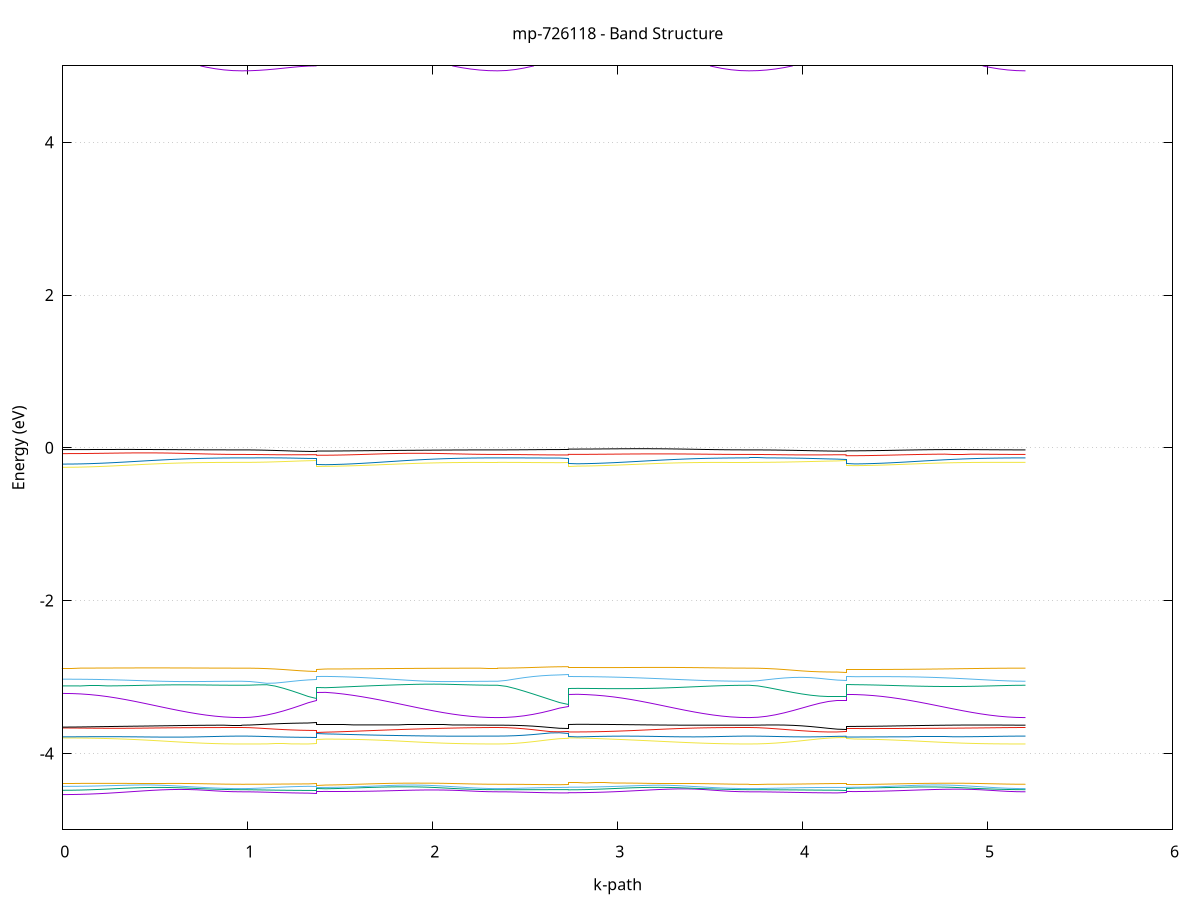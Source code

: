 set title 'mp-726118 - Band Structure'
set xlabel 'k-path'
set ylabel 'Energy (eV)'
set grid y
set yrange [-5:5]
set terminal png size 800,600
set output 'mp-726118_bands_gnuplot.png'
plot '-' using 1:2 with lines notitle, '-' using 1:2 with lines notitle, '-' using 1:2 with lines notitle, '-' using 1:2 with lines notitle, '-' using 1:2 with lines notitle, '-' using 1:2 with lines notitle, '-' using 1:2 with lines notitle, '-' using 1:2 with lines notitle, '-' using 1:2 with lines notitle, '-' using 1:2 with lines notitle, '-' using 1:2 with lines notitle, '-' using 1:2 with lines notitle, '-' using 1:2 with lines notitle, '-' using 1:2 with lines notitle, '-' using 1:2 with lines notitle, '-' using 1:2 with lines notitle, '-' using 1:2 with lines notitle, '-' using 1:2 with lines notitle, '-' using 1:2 with lines notitle, '-' using 1:2 with lines notitle, '-' using 1:2 with lines notitle, '-' using 1:2 with lines notitle, '-' using 1:2 with lines notitle, '-' using 1:2 with lines notitle, '-' using 1:2 with lines notitle, '-' using 1:2 with lines notitle, '-' using 1:2 with lines notitle, '-' using 1:2 with lines notitle, '-' using 1:2 with lines notitle, '-' using 1:2 with lines notitle, '-' using 1:2 with lines notitle, '-' using 1:2 with lines notitle, '-' using 1:2 with lines notitle, '-' using 1:2 with lines notitle, '-' using 1:2 with lines notitle, '-' using 1:2 with lines notitle, '-' using 1:2 with lines notitle, '-' using 1:2 with lines notitle, '-' using 1:2 with lines notitle, '-' using 1:2 with lines notitle, '-' using 1:2 with lines notitle, '-' using 1:2 with lines notitle, '-' using 1:2 with lines notitle, '-' using 1:2 with lines notitle, '-' using 1:2 with lines notitle, '-' using 1:2 with lines notitle, '-' using 1:2 with lines notitle, '-' using 1:2 with lines notitle, '-' using 1:2 with lines notitle, '-' using 1:2 with lines notitle, '-' using 1:2 with lines notitle, '-' using 1:2 with lines notitle, '-' using 1:2 with lines notitle, '-' using 1:2 with lines notitle, '-' using 1:2 with lines notitle, '-' using 1:2 with lines notitle, '-' using 1:2 with lines notitle, '-' using 1:2 with lines notitle, '-' using 1:2 with lines notitle, '-' using 1:2 with lines notitle, '-' using 1:2 with lines notitle, '-' using 1:2 with lines notitle, '-' using 1:2 with lines notitle, '-' using 1:2 with lines notitle, '-' using 1:2 with lines notitle, '-' using 1:2 with lines notitle, '-' using 1:2 with lines notitle, '-' using 1:2 with lines notitle, '-' using 1:2 with lines notitle, '-' using 1:2 with lines notitle, '-' using 1:2 with lines notitle, '-' using 1:2 with lines notitle
0.000000 -26.619696
0.048402 -26.620096
0.096804 -26.621496
0.145205 -26.623696
0.193607 -26.626696
0.242009 -26.630396
0.290411 -26.634796
0.338812 -26.639696
0.387214 -26.644996
0.435616 -26.650596
0.484018 -26.656296
0.532419 -26.662096
0.580821 -26.667696
0.629223 -26.673096
0.677625 -26.677896
0.726026 -26.682296
0.774428 -26.686096
0.822830 -26.689096
0.871232 -26.691296
0.919633 -26.692596
0.968035 -26.693096
0.968035 -26.693096
1.012928 -26.692996
1.057821 -26.692496
1.102713 -26.691796
1.147606 -26.690996
1.192499 -26.689896
1.237391 -26.688996
1.282284 -26.688096
1.327177 -26.687596
1.372070 -26.687396
1.372070 -26.618596
1.421007 -26.619096
1.469944 -26.620396
1.518881 -26.622696
1.567818 -26.625796
1.616755 -26.629596
1.665693 -26.634096
1.714630 -26.639096
1.763567 -26.644496
1.812504 -26.650196
1.861441 -26.655996
1.910379 -26.661796
1.959316 -26.667496
2.008253 -26.672896
2.057190 -26.677796
2.106127 -26.682196
2.155065 -26.685996
2.204002 -26.689096
2.252939 -26.691296
2.301876 -26.692596
2.350813 -26.693096
2.350813 -26.693096
2.398637 -26.692996
2.446460 -26.692596
2.494284 -26.692096
2.542107 -26.691396
2.589931 -26.690696
2.637754 -26.689996
2.685578 -26.689596
2.733401 -26.689496
2.733401 -26.619396
2.782252 -26.619796
2.831102 -26.621196
2.879953 -26.623296
2.928803 -26.626296
2.977654 -26.629996
3.026504 -26.634396
3.075355 -26.639296
3.124205 -26.644596
3.173056 -26.650196
3.221906 -26.655996
3.270757 -26.661796
3.319607 -26.667396
3.368458 -26.672696
3.417308 -26.677696
3.466159 -26.682096
3.515009 -26.685896
3.563860 -26.688996
3.612710 -26.691296
3.661561 -26.692596
3.710411 -26.693096
3.710411 -26.693096
3.758108 -26.692996
3.805805 -26.692596
3.853502 -26.691896
3.901199 -26.691096
3.948896 -26.690296
3.996593 -26.689396
4.044289 -26.688496
4.091986 -26.687796
4.139683 -26.687196
4.187380 -26.686796
4.235077 -26.686696
4.235077 -26.618896
4.283581 -26.619296
4.332085 -26.620696
4.380589 -26.622996
4.429093 -26.625996
4.477597 -26.629896
4.526101 -26.634396
4.574605 -26.639396
4.623109 -26.644796
4.671612 -26.650496
4.720116 -26.656196
4.768620 -26.661996
4.817124 -26.667696
4.865628 -26.672996
4.914132 -26.677896
4.962636 -26.682296
5.011140 -26.686096
5.059644 -26.689096
5.108148 -26.691296
5.156652 -26.692596
5.205156 -26.693096
e
0.000000 -26.587896
0.048402 -26.588296
0.096804 -26.589596
0.145205 -26.591596
0.193607 -26.594396
0.242009 -26.597896
0.290411 -26.601896
0.338812 -26.606296
0.387214 -26.611196
0.435616 -26.616196
0.484018 -26.621296
0.532419 -26.626496
0.580821 -26.631396
0.629223 -26.636096
0.677625 -26.640396
0.726026 -26.644196
0.774428 -26.647496
0.822830 -26.650096
0.871232 -26.651996
0.919633 -26.653196
0.968035 -26.653596
0.968035 -26.653596
1.012928 -26.653696
1.057821 -26.654196
1.102713 -26.654896
1.147606 -26.655896
1.192499 -26.656896
1.237391 -26.657996
1.282284 -26.658896
1.327177 -26.659496
1.372070 -26.659796
1.372070 -26.588996
1.421007 -26.589396
1.469944 -26.590596
1.518881 -26.592596
1.567818 -26.595396
1.616755 -26.598696
1.665693 -26.602596
1.714630 -26.607096
1.763567 -26.611796
1.812504 -26.616696
1.861441 -26.621696
1.910379 -26.626796
1.959316 -26.631696
2.008253 -26.636296
2.057190 -26.640596
2.106127 -26.644396
2.155065 -26.647596
2.204002 -26.650196
2.252939 -26.652096
2.301876 -26.653196
2.350813 -26.653596
2.350813 -26.653596
2.398637 -26.653696
2.446460 -26.653896
2.494284 -26.654296
2.542107 -26.654696
2.589931 -26.655096
2.637754 -26.655496
2.685578 -26.655796
2.733401 -26.655796
2.733401 -26.588996
2.782252 -26.589396
2.831102 -26.590696
2.879953 -26.592796
2.928803 -26.595596
2.977654 -26.598996
3.026504 -26.602996
3.075355 -26.607496
3.124205 -26.612196
3.173056 -26.617296
3.221906 -26.622296
3.270757 -26.627296
3.319607 -26.632096
3.368458 -26.636696
3.417308 -26.640896
3.466159 -26.644596
3.515009 -26.647696
3.563860 -26.650296
3.612710 -26.652096
3.661561 -26.653296
3.710411 -26.653596
3.710411 -26.653596
3.758108 -26.653696
3.805805 -26.653896
3.853502 -26.654196
3.901199 -26.654596
3.948896 -26.655196
3.996593 -26.655796
4.044289 -26.656196
4.091986 -26.656696
4.139683 -26.656996
4.187380 -26.657196
4.235077 -26.657296
4.235077 -26.589096
4.283581 -26.589396
4.332085 -26.590596
4.380589 -26.592596
4.429093 -26.595296
4.477597 -26.598696
4.526101 -26.602596
4.574605 -26.606896
4.623109 -26.611596
4.671612 -26.616596
4.720116 -26.621596
4.768620 -26.626696
4.817124 -26.631596
4.865628 -26.636196
4.914132 -26.640496
4.962636 -26.644296
5.011140 -26.647496
5.059644 -26.650096
5.108148 -26.652096
5.156652 -26.653196
5.205156 -26.653596
e
0.000000 -26.549796
0.048402 -26.550196
0.096804 -26.551496
0.145205 -26.553496
0.193607 -26.556296
0.242009 -26.559796
0.290411 -26.563896
0.338812 -26.568596
0.387214 -26.573596
0.435616 -26.578896
0.484018 -26.584496
0.532419 -26.589996
0.580821 -26.595396
0.629223 -26.600596
0.677625 -26.605296
0.726026 -26.609596
0.774428 -26.613296
0.822830 -26.616196
0.871232 -26.618396
0.919633 -26.619696
0.968035 -26.620196
0.968035 -26.620196
1.012928 -26.620096
1.057821 -26.619796
1.102713 -26.619296
1.147606 -26.618696
1.192499 -26.617896
1.237391 -26.617096
1.282284 -26.616196
1.327177 -26.615396
1.372070 -26.614996
1.372070 -26.549596
1.421007 -26.549996
1.469944 -26.551296
1.518881 -26.553396
1.567818 -26.556296
1.616755 -26.559896
1.665693 -26.563996
1.714630 -26.568796
1.763567 -26.573896
1.812504 -26.579196
1.861441 -26.584696
1.910379 -26.590296
1.959316 -26.595696
2.008253 -26.600796
2.057190 -26.605496
2.106127 -26.609796
2.155065 -26.613396
2.204002 -26.616296
2.252939 -26.618496
2.301876 -26.619696
2.350813 -26.620196
2.350813 -26.620196
2.398637 -26.620296
2.446460 -26.620696
2.494284 -26.621196
2.542107 -26.621696
2.589931 -26.622196
2.637754 -26.622596
2.685578 -26.622896
2.733401 -26.622996
2.733401 -26.548996
2.782252 -26.549496
2.831102 -26.550796
2.879953 -26.552896
2.928803 -26.555696
2.977654 -26.559296
3.026504 -26.563496
3.075355 -26.568196
3.124205 -26.573296
3.173056 -26.578796
3.221906 -26.584296
3.270757 -26.589896
3.319607 -26.595296
3.368458 -26.600496
3.417308 -26.605296
3.466159 -26.609596
3.515009 -26.613196
3.563860 -26.616196
3.612710 -26.618396
3.661561 -26.619696
3.710411 -26.620196
3.710411 -26.620196
3.758108 -26.620196
3.805805 -26.620196
3.853502 -26.620196
3.901199 -26.620096
3.948896 -26.619996
3.996593 -26.619796
4.044289 -26.619296
4.091986 -26.618896
4.139683 -26.618196
4.187380 -26.617696
4.235077 -26.617396
4.235077 -26.549496
4.283581 -26.549896
4.332085 -26.551196
4.380589 -26.553296
4.429093 -26.556196
4.477597 -26.559896
4.526101 -26.564096
4.574605 -26.568796
4.623109 -26.573996
4.671612 -26.579396
4.720116 -26.584896
4.768620 -26.590496
4.817124 -26.595896
4.865628 -26.600996
4.914132 -26.605596
4.962636 -26.609896
5.011140 -26.613396
5.059644 -26.616296
5.108148 -26.618396
5.156652 -26.619696
5.205156 -26.620196
e
0.000000 -26.535896
0.048402 -26.536296
0.096804 -26.537796
0.145205 -26.539996
0.193607 -26.543096
0.242009 -26.546996
0.290411 -26.551396
0.338812 -26.556396
0.387214 -26.561696
0.435616 -26.567296
0.484018 -26.572896
0.532419 -26.578496
0.580821 -26.583896
0.629223 -26.588996
0.677625 -26.593596
0.726026 -26.597596
0.774428 -26.601096
0.822830 -26.603896
0.871232 -26.605896
0.919633 -26.607196
0.968035 -26.607596
0.968035 -26.607596
1.012928 -26.607596
1.057821 -26.607896
1.102713 -26.608396
1.147606 -26.608896
1.192499 -26.609596
1.237391 -26.610296
1.282284 -26.611196
1.327177 -26.611996
1.372070 -26.612396
1.372070 -26.535996
1.421007 -26.536496
1.469944 -26.537796
1.518881 -26.540096
1.567818 -26.543096
1.616755 -26.546796
1.665693 -26.551196
1.714630 -26.556096
1.763567 -26.561396
1.812504 -26.566896
1.861441 -26.572496
1.910379 -26.577996
1.959316 -26.583396
2.008253 -26.588496
2.057190 -26.593196
2.106127 -26.597396
2.155065 -26.600996
2.204002 -26.603796
2.252939 -26.605896
2.301876 -26.607196
2.350813 -26.607596
2.350813 -26.607596
2.398637 -26.607496
2.446460 -26.607396
2.494284 -26.607096
2.542107 -26.606896
2.589931 -26.606596
2.637754 -26.606296
2.685578 -26.606196
2.733401 -26.606196
2.733401 -26.535696
2.782252 -26.536196
2.831102 -26.537596
2.879953 -26.539896
2.928803 -26.542896
2.977654 -26.546696
3.026504 -26.551096
3.075355 -26.556096
3.124205 -26.561396
3.173056 -26.566896
3.221906 -26.572496
3.270757 -26.578096
3.319607 -26.583496
3.368458 -26.588596
3.417308 -26.593296
3.466159 -26.597396
3.515009 -26.600996
3.563860 -26.603796
3.612710 -26.605896
3.661561 -26.607196
3.710411 -26.607596
3.710411 -26.607596
3.758108 -26.607596
3.805805 -26.607796
3.853502 -26.607996
3.901199 -26.608396
3.948896 -26.608996
3.996593 -26.609696
4.044289 -26.610496
4.091986 -26.611496
4.139683 -26.612396
4.187380 -26.613096
4.235077 -26.613496
4.235077 -26.535796
4.283581 -26.536196
4.332085 -26.537596
4.380589 -26.539796
4.429093 -26.542896
4.477597 -26.546696
4.526101 -26.551096
4.574605 -26.555896
4.623109 -26.561196
4.671612 -26.566696
4.720116 -26.572296
4.768620 -26.577896
4.817124 -26.583396
4.865628 -26.588496
4.914132 -26.593196
4.962636 -26.597396
5.011140 -26.600996
5.059644 -26.603796
5.108148 -26.605896
5.156652 -26.607196
5.205156 -26.607596
e
0.000000 -24.427296
0.048402 -24.427496
0.096804 -24.427696
0.145205 -24.427896
0.193607 -24.428096
0.242009 -24.428396
0.290411 -24.428696
0.338812 -24.428996
0.387214 -24.429196
0.435616 -24.429496
0.484018 -24.429796
0.532419 -24.430196
0.580821 -24.430496
0.629223 -24.430796
0.677625 -24.431096
0.726026 -24.431396
0.774428 -24.431596
0.822830 -24.431796
0.871232 -24.431896
0.919633 -24.431996
0.968035 -24.431996
0.968035 -24.431996
1.012928 -24.432096
1.057821 -24.432296
1.102713 -24.432596
1.147606 -24.432996
1.192499 -24.433296
1.237391 -24.433596
1.282284 -24.433896
1.327177 -24.434096
1.372070 -24.434196
1.372070 -24.431196
1.421007 -24.431196
1.469944 -24.431096
1.518881 -24.431096
1.567818 -24.431096
1.616755 -24.431096
1.665693 -24.431096
1.714630 -24.431096
1.763567 -24.431096
1.812504 -24.431196
1.861441 -24.431196
1.910379 -24.431296
1.959316 -24.431396
2.008253 -24.431496
2.057190 -24.431596
2.106127 -24.431696
2.155065 -24.431796
2.204002 -24.431896
2.252939 -24.431996
2.301876 -24.431996
2.350813 -24.431996
2.350813 -24.431996
2.398637 -24.431996
2.446460 -24.431996
2.494284 -24.431896
2.542107 -24.431796
2.589931 -24.431596
2.637754 -24.431496
2.685578 -24.431396
2.733401 -24.431396
2.733401 -24.428696
2.782252 -24.428696
2.831102 -24.428896
2.879953 -24.429296
2.928803 -24.429696
2.977654 -24.429996
3.026504 -24.430296
3.075355 -24.430696
3.124205 -24.430996
3.173056 -24.431196
3.221906 -24.431496
3.270757 -24.431696
3.319607 -24.431896
3.368458 -24.431996
3.417308 -24.431996
3.466159 -24.432096
3.515009 -24.432096
3.563860 -24.432096
3.612710 -24.431996
3.661561 -24.431996
3.710411 -24.431996
3.710411 -24.431996
3.758108 -24.431896
3.805805 -24.431696
3.853502 -24.431296
3.901199 -24.430796
3.948896 -24.430196
3.996593 -24.429696
4.044289 -24.429096
4.091986 -24.428696
4.139683 -24.428196
4.187380 -24.427996
4.235077 -24.427896
4.235077 -24.428196
4.283581 -24.428296
4.332085 -24.428396
4.380589 -24.428696
4.429093 -24.428996
4.477597 -24.429296
4.526101 -24.429596
4.574605 -24.429796
4.623109 -24.429996
4.671612 -24.430296
4.720116 -24.430496
4.768620 -24.430796
4.817124 -24.430996
4.865628 -24.431196
4.914132 -24.431396
4.962636 -24.431596
5.011140 -24.431796
5.059644 -24.431896
5.108148 -24.431996
5.156652 -24.431996
5.205156 -24.431996
e
0.000000 -24.425796
0.048402 -24.425696
0.096804 -24.425396
0.145205 -24.424996
0.193607 -24.424396
0.242009 -24.423896
0.290411 -24.423296
0.338812 -24.422696
0.387214 -24.421996
0.435616 -24.421396
0.484018 -24.420796
0.532419 -24.420296
0.580821 -24.419796
0.629223 -24.419296
0.677625 -24.418796
0.726026 -24.418396
0.774428 -24.418096
0.822830 -24.417796
0.871232 -24.417696
0.919633 -24.417596
0.968035 -24.417496
0.968035 -24.417496
1.012928 -24.417396
1.057821 -24.417096
1.102713 -24.416696
1.147606 -24.416196
1.192499 -24.415696
1.237391 -24.415196
1.282284 -24.414896
1.327177 -24.414696
1.372070 -24.414596
1.372070 -24.421596
1.421007 -24.421596
1.469944 -24.421496
1.518881 -24.421396
1.567818 -24.421196
1.616755 -24.420996
1.665693 -24.420596
1.714630 -24.420396
1.763567 -24.420096
1.812504 -24.419796
1.861441 -24.419396
1.910379 -24.419096
1.959316 -24.418796
2.008253 -24.418496
2.057190 -24.418296
2.106127 -24.418096
2.155065 -24.417896
2.204002 -24.417696
2.252939 -24.417596
2.301876 -24.417596
2.350813 -24.417496
2.350813 -24.417496
2.398637 -24.417296
2.446460 -24.416896
2.494284 -24.416196
2.542107 -24.415396
2.589931 -24.414496
2.637754 -24.413796
2.685578 -24.413296
2.733401 -24.413096
2.733401 -24.424196
2.782252 -24.424096
2.831102 -24.423796
2.879953 -24.423296
2.928803 -24.422696
2.977654 -24.422096
3.026504 -24.421396
3.075355 -24.420796
3.124205 -24.420196
3.173056 -24.419596
3.221906 -24.418996
3.270757 -24.418596
3.319607 -24.418196
3.368458 -24.417996
3.417308 -24.417796
3.466159 -24.417696
3.515009 -24.417596
3.563860 -24.417496
3.612710 -24.417596
3.661561 -24.417596
3.710411 -24.417496
3.710411 -24.417496
3.758108 -24.417496
3.805805 -24.417496
3.853502 -24.417396
3.901199 -24.417296
3.948896 -24.417296
3.996593 -24.417196
4.044289 -24.417196
4.091986 -24.417096
4.139683 -24.416996
4.187380 -24.416896
4.235077 -24.416896
4.235077 -24.424996
4.283581 -24.424896
4.332085 -24.424596
4.380589 -24.424196
4.429093 -24.423696
4.477597 -24.423196
4.526101 -24.422596
4.574605 -24.421996
4.623109 -24.421396
4.671612 -24.420896
4.720116 -24.420296
4.768620 -24.419796
4.817124 -24.419396
4.865628 -24.418996
4.914132 -24.418596
4.962636 -24.418296
5.011140 -24.417996
5.059644 -24.417796
5.108148 -24.417696
5.156652 -24.417496
5.205156 -24.417496
e
0.000000 -24.398396
0.048402 -24.398296
0.096804 -24.397996
0.145205 -24.397496
0.193607 -24.396796
0.242009 -24.395896
0.290411 -24.394896
0.338812 -24.393796
0.387214 -24.392696
0.435616 -24.391496
0.484018 -24.390396
0.532419 -24.389396
0.580821 -24.388496
0.629223 -24.387796
0.677625 -24.387096
0.726026 -24.386496
0.774428 -24.386096
0.822830 -24.385796
0.871232 -24.385596
0.919633 -24.385396
0.968035 -24.385396
0.968035 -24.385396
1.012928 -24.385296
1.057821 -24.385196
1.102713 -24.384896
1.147606 -24.384496
1.192499 -24.384096
1.237391 -24.383596
1.282284 -24.383196
1.327177 -24.382896
1.372070 -24.382896
1.372070 -24.398796
1.421007 -24.398696
1.469944 -24.398496
1.518881 -24.397996
1.567818 -24.397396
1.616755 -24.396596
1.665693 -24.395596
1.714630 -24.394596
1.763567 -24.393496
1.812504 -24.392396
1.861441 -24.391296
1.910379 -24.390296
1.959316 -24.389296
2.008253 -24.388396
2.057190 -24.387596
2.106127 -24.386996
2.155065 -24.386396
2.204002 -24.385996
2.252939 -24.385596
2.301876 -24.385396
2.350813 -24.385396
2.350813 -24.385396
2.398637 -24.385496
2.446460 -24.385696
2.494284 -24.385996
2.542107 -24.386296
2.589931 -24.386596
2.637754 -24.386896
2.685578 -24.387096
2.733401 -24.387196
2.733401 -24.399996
2.782252 -24.399896
2.831102 -24.399396
2.879953 -24.398696
2.928803 -24.397796
2.977654 -24.396596
3.026504 -24.395396
3.075355 -24.393996
3.124205 -24.392696
3.173056 -24.391396
3.221906 -24.390196
3.270757 -24.389196
3.319607 -24.388296
3.368458 -24.387496
3.417308 -24.386796
3.466159 -24.386296
3.515009 -24.385896
3.563860 -24.385696
3.612710 -24.385496
3.661561 -24.385396
3.710411 -24.385396
3.710411 -24.385396
3.758108 -24.385396
3.805805 -24.385496
3.853502 -24.385696
3.901199 -24.385896
3.948896 -24.386096
3.996593 -24.386396
4.044289 -24.386596
4.091986 -24.386896
4.139683 -24.386996
4.187380 -24.386996
4.235077 -24.387096
4.235077 -24.399296
4.283581 -24.399096
4.332085 -24.398796
4.380589 -24.398296
4.429093 -24.397696
4.477597 -24.396896
4.526101 -24.395996
4.574605 -24.394896
4.623109 -24.393796
4.671612 -24.392696
4.720116 -24.391596
4.768620 -24.390496
4.817124 -24.389496
4.865628 -24.388596
4.914132 -24.387796
4.962636 -24.386996
5.011140 -24.386396
5.059644 -24.385996
5.108148 -24.385696
5.156652 -24.385396
5.205156 -24.385396
e
0.000000 -24.375696
0.048402 -24.375696
0.096804 -24.375696
0.145205 -24.375596
0.193607 -24.375496
0.242009 -24.375296
0.290411 -24.375096
0.338812 -24.374896
0.387214 -24.374596
0.435616 -24.374196
0.484018 -24.373796
0.532419 -24.373396
0.580821 -24.372896
0.629223 -24.372496
0.677625 -24.371896
0.726026 -24.371396
0.774428 -24.370996
0.822830 -24.370596
0.871232 -24.370396
0.919633 -24.370196
0.968035 -24.370096
0.968035 -24.370096
1.012928 -24.370196
1.057821 -24.370496
1.102713 -24.370796
1.147606 -24.371296
1.192499 -24.371796
1.237391 -24.372296
1.282284 -24.372796
1.327177 -24.373196
1.372070 -24.373296
1.372070 -24.375896
1.421007 -24.375896
1.469944 -24.375796
1.518881 -24.375696
1.567818 -24.375396
1.616755 -24.375096
1.665693 -24.374696
1.714630 -24.374396
1.763567 -24.373996
1.812504 -24.373596
1.861441 -24.373096
1.910379 -24.372596
1.959316 -24.372196
2.008253 -24.371796
2.057190 -24.371396
2.106127 -24.370996
2.155065 -24.370696
2.204002 -24.370496
2.252939 -24.370296
2.301876 -24.370196
2.350813 -24.370096
2.350813 -24.370096
2.398637 -24.370296
2.446460 -24.370596
2.494284 -24.371096
2.542107 -24.371696
2.589931 -24.372296
2.637754 -24.372896
2.685578 -24.373296
2.733401 -24.373396
2.733401 -24.374796
2.782252 -24.374796
2.831102 -24.374796
2.879953 -24.374896
2.928803 -24.374896
2.977654 -24.374896
3.026504 -24.374896
3.075355 -24.374796
3.124205 -24.374696
3.173056 -24.374496
3.221906 -24.374296
3.270757 -24.373896
3.319607 -24.373396
3.368458 -24.372896
3.417308 -24.372296
3.466159 -24.371696
3.515009 -24.371196
3.563860 -24.370696
3.612710 -24.370396
3.661561 -24.370296
3.710411 -24.370096
3.710411 -24.370096
3.758108 -24.370196
3.805805 -24.370296
3.853502 -24.370496
3.901199 -24.370696
3.948896 -24.371196
3.996593 -24.371496
4.044289 -24.371896
4.091986 -24.372296
4.139683 -24.372596
4.187380 -24.372796
4.235077 -24.372896
4.235077 -24.374996
4.283581 -24.374996
4.332085 -24.374896
4.380589 -24.374796
4.429093 -24.374596
4.477597 -24.374296
4.526101 -24.374096
4.574605 -24.373696
4.623109 -24.373296
4.671612 -24.372996
4.720116 -24.372596
4.768620 -24.372196
4.817124 -24.371896
4.865628 -24.371496
4.914132 -24.371196
4.962636 -24.370896
5.011140 -24.370596
5.059644 -24.370396
5.108148 -24.370296
5.156652 -24.370196
5.205156 -24.370096
e
0.000000 -13.575596
0.048402 -13.575996
0.096804 -13.577296
0.145205 -13.579396
0.193607 -13.582196
0.242009 -13.585796
0.290411 -13.589996
0.338812 -13.594696
0.387214 -13.599696
0.435616 -13.604796
0.484018 -13.610096
0.532419 -13.615396
0.580821 -13.620396
0.629223 -13.625196
0.677625 -13.629596
0.726026 -13.633496
0.774428 -13.636796
0.822830 -13.639496
0.871232 -13.641396
0.919633 -13.642596
0.968035 -13.642996
0.968035 -13.642996
1.012928 -13.641896
1.057821 -13.638596
1.102713 -13.633096
1.147606 -13.625696
1.192499 -13.616496
1.237391 -13.605896
1.282284 -13.593996
1.327177 -13.581596
1.372070 -13.572296
1.372070 -13.555096
1.421007 -13.556596
1.469944 -13.560496
1.518881 -13.565896
1.567818 -13.571896
1.616755 -13.578296
1.665693 -13.584896
1.714630 -13.591396
1.763567 -13.597796
1.812504 -13.604096
1.861441 -13.610096
1.910379 -13.615796
1.959316 -13.620996
2.008253 -13.625896
2.057190 -13.630196
2.106127 -13.633996
2.155065 -13.637196
2.204002 -13.639696
2.252939 -13.641496
2.301876 -13.642596
2.350813 -13.642996
2.350813 -13.642996
2.398637 -13.641896
2.446460 -13.638596
2.494284 -13.633296
2.542107 -13.626296
2.589931 -13.618196
2.637754 -13.609796
2.685578 -13.602796
2.733401 -13.599896
2.733401 -13.575096
2.782252 -13.575496
2.831102 -13.576896
2.879953 -13.578896
2.928803 -13.581796
2.977654 -13.585296
3.026504 -13.589296
3.075355 -13.593896
3.124205 -13.598696
3.173056 -13.603896
3.221906 -13.609096
3.270757 -13.614396
3.319607 -13.619496
3.368458 -13.624396
3.417308 -13.628996
3.466159 -13.632996
3.515009 -13.636496
3.563860 -13.639296
3.612710 -13.641296
3.661561 -13.642596
3.710411 -13.642996
3.710411 -13.642996
3.758108 -13.641696
3.805805 -13.637896
3.853502 -13.631696
3.901199 -13.623296
3.948896 -13.613096
3.996593 -13.601296
4.044289 -13.588696
4.091986 -13.576196
4.139683 -13.565796
4.187380 -13.559796
4.235077 -13.558296
4.235077 -13.561896
4.283581 -13.562896
4.332085 -13.565796
4.380589 -13.569996
4.429093 -13.575096
4.477597 -13.580596
4.526101 -13.586496
4.574605 -13.592496
4.623109 -13.598496
4.671612 -13.604496
4.720116 -13.610296
4.768620 -13.615796
4.817124 -13.620996
4.865628 -13.625796
4.914132 -13.630196
4.962636 -13.633896
5.011140 -13.637096
5.059644 -13.639696
5.108148 -13.641496
5.156652 -13.642596
5.205156 -13.642996
e
0.000000 -13.505496
0.048402 -13.505896
0.096804 -13.506796
0.145205 -13.507796
0.193607 -13.508696
0.242009 -13.509296
0.290411 -13.509596
0.338812 -13.509596
0.387214 -13.509296
0.435616 -13.508896
0.484018 -13.508396
0.532419 -13.507896
0.580821 -13.507296
0.629223 -13.506796
0.677625 -13.506296
0.726026 -13.505896
0.774428 -13.505596
0.822830 -13.505396
0.871232 -13.505196
0.919633 -13.505096
0.968035 -13.505096
0.968035 -13.505096
1.012928 -13.505396
1.057821 -13.506596
1.102713 -13.509196
1.147606 -13.513696
1.192499 -13.520696
1.237391 -13.530096
1.282284 -13.541296
1.327177 -13.553496
1.372070 -13.562796
1.372070 -13.523896
1.421007 -13.522796
1.469944 -13.519996
1.518881 -13.516696
1.567818 -13.513496
1.616755 -13.510896
1.665693 -13.508896
1.714630 -13.507496
1.763567 -13.506496
1.812504 -13.505796
1.861441 -13.505396
1.910379 -13.505096
1.959316 -13.504896
2.008253 -13.504796
2.057190 -13.504796
2.106127 -13.504796
2.155065 -13.504896
2.204002 -13.504996
2.252939 -13.504996
2.301876 -13.505096
2.350813 -13.505096
2.350813 -13.505096
2.398637 -13.505796
2.446460 -13.508096
2.494284 -13.512196
2.542107 -13.518296
2.589931 -13.525896
2.637754 -13.534296
2.685578 -13.541396
2.733401 -13.544396
2.733401 -13.515296
2.782252 -13.514996
2.831102 -13.514296
2.879953 -13.513096
2.928803 -13.511696
2.977654 -13.510296
3.026504 -13.508996
3.075355 -13.507896
3.124205 -13.507096
3.173056 -13.506496
3.221906 -13.506096
3.270757 -13.505696
3.319607 -13.505496
3.368458 -13.505296
3.417308 -13.505196
3.466159 -13.505096
3.515009 -13.505096
3.563860 -13.505096
3.612710 -13.504996
3.661561 -13.505096
3.710411 -13.505096
3.710411 -13.505096
3.758108 -13.505996
3.805805 -13.508696
3.853502 -13.512796
3.901199 -13.517896
3.948896 -13.523396
3.996593 -13.528696
4.044289 -13.533196
4.091986 -13.536096
4.139683 -13.535996
4.187380 -13.531696
4.235077 -13.528196
4.235077 -13.527696
4.283581 -13.526996
4.332085 -13.525296
4.380589 -13.523096
4.429093 -13.520796
4.477597 -13.518596
4.526101 -13.516696
4.574605 -13.514996
4.623109 -13.513496
4.671612 -13.512196
4.720116 -13.510896
4.768620 -13.509896
4.817124 -13.508896
4.865628 -13.507996
4.914132 -13.507196
4.962636 -13.506596
5.011140 -13.505996
5.059644 -13.505596
5.108148 -13.505296
5.156652 -13.505096
5.205156 -13.505096
e
0.000000 -13.485796
0.048402 -13.484996
0.096804 -13.482796
0.145205 -13.479496
0.193607 -13.475696
0.242009 -13.471496
0.290411 -13.466996
0.338812 -13.462496
0.387214 -13.457996
0.435616 -13.453496
0.484018 -13.449196
0.532419 -13.445196
0.580821 -13.441396
0.629223 -13.437996
0.677625 -13.434896
0.726026 -13.432296
0.774428 -13.430096
0.822830 -13.428296
0.871232 -13.427096
0.919633 -13.426296
0.968035 -13.426096
0.968035 -13.426096
1.012928 -13.428196
1.057821 -13.432396
1.102713 -13.436596
1.147606 -13.439696
1.192499 -13.440996
1.237391 -13.440396
1.282284 -13.438296
1.327177 -13.435596
1.372070 -13.434096
1.372070 -13.485496
1.421007 -13.485096
1.469944 -13.484096
1.518881 -13.482196
1.567818 -13.479496
1.616755 -13.475996
1.665693 -13.471796
1.714630 -13.467196
1.763567 -13.462296
1.812504 -13.457496
1.861441 -13.452696
1.910379 -13.448096
1.959316 -13.443796
2.008253 -13.439896
2.057190 -13.436496
2.106127 -13.433396
2.155065 -13.430896
2.204002 -13.428796
2.252939 -13.427296
2.301876 -13.426396
2.350813 -13.426096
2.350813 -13.426096
2.398637 -13.431196
2.446460 -13.439196
2.494284 -13.446896
2.542107 -13.453296
2.589931 -13.458196
2.637754 -13.461396
2.685578 -13.463196
2.733401 -13.463696
2.733401 -13.499896
2.782252 -13.499796
2.831102 -13.499396
2.879953 -13.498696
2.928803 -13.497496
2.977654 -13.495696
3.026504 -13.493196
3.075355 -13.489896
3.124205 -13.485996
3.173056 -13.481396
3.221906 -13.476396
3.270757 -13.470996
3.319607 -13.465296
3.368458 -13.459496
3.417308 -13.453696
3.466159 -13.447896
3.515009 -13.442296
3.563860 -13.436896
3.612710 -13.431996
3.661561 -13.427996
3.710411 -13.426096
3.710411 -13.426096
3.758108 -13.426896
3.805805 -13.429296
3.853502 -13.433096
3.901199 -13.438096
3.948896 -13.444696
3.996593 -13.452596
4.044289 -13.461996
4.091986 -13.472596
4.139683 -13.483896
4.187380 -13.494396
4.235077 -13.499696
4.235077 -13.491996
4.283581 -13.491596
4.332085 -13.490496
4.380589 -13.488496
4.429093 -13.485796
4.477597 -13.482496
4.526101 -13.478596
4.574605 -13.474196
4.623109 -13.469596
4.671612 -13.464896
4.720116 -13.459996
4.768620 -13.455296
4.817124 -13.450696
4.865628 -13.446196
4.914132 -13.441996
4.962636 -13.438096
5.011140 -13.434496
5.059644 -13.431296
5.108148 -13.428696
5.156652 -13.426796
5.205156 -13.426096
e
0.000000 -13.446696
0.048402 -13.446596
0.096804 -13.446096
0.145205 -13.445196
0.193607 -13.443996
0.242009 -13.442596
0.290411 -13.440796
0.338812 -13.438896
0.387214 -13.436796
0.435616 -13.434496
0.484018 -13.432196
0.532419 -13.429896
0.580821 -13.427596
0.629223 -13.425396
0.677625 -13.423396
0.726026 -13.421496
0.774428 -13.419896
0.822830 -13.418596
0.871232 -13.417696
0.919633 -13.417096
0.968035 -13.416896
0.968035 -13.416896
1.012928 -13.415696
1.057821 -13.413796
1.102713 -13.412796
1.147606 -13.412896
1.192499 -13.414296
1.237391 -13.416596
1.282284 -13.419696
1.327177 -13.422896
1.372070 -13.424596
1.372070 -13.448496
1.421007 -13.448196
1.469944 -13.447596
1.518881 -13.446496
1.567818 -13.444996
1.616755 -13.443196
1.665693 -13.441096
1.714630 -13.438796
1.763567 -13.436396
1.812504 -13.433796
1.861441 -13.431296
1.910379 -13.428796
1.959316 -13.426396
2.008253 -13.424196
2.057190 -13.422296
2.106127 -13.420596
2.155065 -13.419296
2.204002 -13.418196
2.252939 -13.417496
2.301876 -13.416996
2.350813 -13.416896
2.350813 -13.416896
2.398637 -13.412196
2.446460 -13.405496
2.494284 -13.399396
2.542107 -13.394196
2.589931 -13.390296
2.637754 -13.387396
2.685578 -13.385696
2.733401 -13.385096
2.733401 -13.422696
2.782252 -13.422496
2.831102 -13.421796
2.879953 -13.420696
2.928803 -13.419196
2.977654 -13.417496
3.026504 -13.415596
3.075355 -13.413596
3.124205 -13.411696
3.173056 -13.409796
3.221906 -13.408296
3.270757 -13.406996
3.319607 -13.406196
3.368458 -13.405896
3.417308 -13.406196
3.466159 -13.407096
3.515009 -13.408496
3.563860 -13.410496
3.612710 -13.412996
3.661561 -13.415496
3.710411 -13.416896
3.710411 -13.416896
3.758108 -13.416496
3.805805 -13.415396
3.853502 -13.414196
3.901199 -13.412896
3.948896 -13.411896
3.996593 -13.411096
4.044289 -13.410496
4.091986 -13.410096
4.139683 -13.409796
4.187380 -13.409696
4.235077 -13.409696
4.235077 -13.430896
4.283581 -13.430596
4.332085 -13.429996
4.380589 -13.429096
4.429093 -13.427796
4.477597 -13.426296
4.526101 -13.424596
4.574605 -13.422896
4.623109 -13.421096
4.671612 -13.419396
4.720116 -13.417896
4.768620 -13.416596
4.817124 -13.415496
4.865628 -13.414796
4.914132 -13.414396
4.962636 -13.414296
5.011140 -13.414596
5.059644 -13.415096
5.108148 -13.415896
5.156652 -13.416596
5.205156 -13.416896
e
0.000000 -8.386496
0.048402 -8.386696
0.096804 -8.387096
0.145205 -8.387896
0.193607 -8.388796
0.242009 -8.389696
0.290411 -8.390696
0.338812 -8.391596
0.387214 -8.392496
0.435616 -8.393096
0.484018 -8.393696
0.532419 -8.394096
0.580821 -8.394496
0.629223 -8.394696
0.677625 -8.394796
0.726026 -8.394896
0.774428 -8.394996
0.822830 -8.394996
0.871232 -8.394996
0.919633 -8.394996
0.968035 -8.394996
0.968035 -8.394996
1.012928 -8.396796
1.057821 -8.400996
1.102713 -8.405896
1.147606 -8.410596
1.192499 -8.414796
1.237391 -8.418096
1.282284 -8.420496
1.327177 -8.421996
1.372070 -8.422496
1.372070 -8.393096
1.421007 -8.393096
1.469944 -8.393396
1.518881 -8.393796
1.567818 -8.394296
1.616755 -8.394896
1.665693 -8.395496
1.714630 -8.396196
1.763567 -8.396696
1.812504 -8.397096
1.861441 -8.397396
1.910379 -8.397596
1.959316 -8.397596
2.008253 -8.397396
2.057190 -8.397096
2.106127 -8.396696
2.155065 -8.396296
2.204002 -8.395796
2.252939 -8.395396
2.301876 -8.395096
2.350813 -8.394996
2.350813 -8.394996
2.398637 -8.395296
2.446460 -8.395996
2.494284 -8.396596
2.542107 -8.396996
2.589931 -8.396996
2.637754 -8.396896
2.685578 -8.396796
2.733401 -8.396696
2.733401 -8.373796
2.782252 -8.374596
2.831102 -8.376796
2.879953 -8.379796
2.928803 -8.383096
2.977654 -8.386396
3.026504 -8.389496
3.075355 -8.392196
3.124205 -8.394496
3.173056 -8.396396
3.221906 -8.397796
3.270757 -8.398796
3.319607 -8.399396
3.368458 -8.399596
3.417308 -8.399396
3.466159 -8.398796
3.515009 -8.397996
3.563860 -8.396996
3.612710 -8.395996
3.661561 -8.395296
3.710411 -8.394996
3.710411 -8.394996
3.758108 -8.394896
3.805805 -8.394796
3.853502 -8.394396
3.901199 -8.393796
3.948896 -8.392896
3.996593 -8.391796
4.044289 -8.390596
4.091986 -8.389496
4.139683 -8.388596
4.187380 -8.387996
4.235077 -8.387796
4.235077 -8.376696
4.283581 -8.376796
4.332085 -8.377296
4.380589 -8.378096
4.429093 -8.379096
4.477597 -8.380296
4.526101 -8.381696
4.574605 -8.383196
4.623109 -8.384696
4.671612 -8.386096
4.720116 -8.387596
4.768620 -8.388896
4.817124 -8.390196
4.865628 -8.391296
4.914132 -8.392296
4.962636 -8.393096
5.011140 -8.393796
5.059644 -8.394296
5.108148 -8.394696
5.156652 -8.394896
5.205156 -8.394996
e
0.000000 -8.340696
0.048402 -8.340696
0.096804 -8.340696
0.145205 -8.340796
0.193607 -8.340996
0.242009 -8.341396
0.290411 -8.342096
0.338812 -8.342996
0.387214 -8.344296
0.435616 -8.345796
0.484018 -8.347696
0.532419 -8.349696
0.580821 -8.351996
0.629223 -8.354296
0.677625 -8.356596
0.726026 -8.358796
0.774428 -8.360696
0.822830 -8.362396
0.871232 -8.363596
0.919633 -8.364396
0.968035 -8.364596
0.968035 -8.364596
1.012928 -8.362296
1.057821 -8.356596
1.102713 -8.349296
1.147606 -8.341696
1.192499 -8.334196
1.237391 -8.327696
1.282284 -8.322596
1.327177 -8.319296
1.372070 -8.318196
1.372070 -8.329596
1.421007 -8.329896
1.469944 -8.330596
1.518881 -8.331796
1.567818 -8.333396
1.616755 -8.335196
1.665693 -8.337296
1.714630 -8.339496
1.763567 -8.341796
1.812504 -8.344296
1.861441 -8.346696
1.910379 -8.349196
1.959316 -8.351696
2.008253 -8.354196
2.057190 -8.356496
2.106127 -8.358696
2.155065 -8.360596
2.204002 -8.362296
2.252939 -8.363596
2.301876 -8.364396
2.350813 -8.364596
2.350813 -8.364596
2.398637 -8.363196
2.446460 -8.359196
2.494284 -8.353396
2.542107 -8.346596
2.589931 -8.339696
2.637754 -8.333596
2.685578 -8.329196
2.733401 -8.327596
2.733401 -8.341396
2.782252 -8.341096
2.831102 -8.340396
2.879953 -8.339896
2.928803 -8.339596
2.977654 -8.339796
3.026504 -8.340196
3.075355 -8.340896
3.124205 -8.341696
3.173056 -8.342596
3.221906 -8.343796
3.270757 -8.345096
3.319607 -8.346796
3.368458 -8.348896
3.417308 -8.351396
3.466159 -8.354196
3.515009 -8.357096
3.563860 -8.359996
3.612710 -8.362396
3.661561 -8.363996
3.710411 -8.364596
3.710411 -8.364596
3.758108 -8.363896
3.805805 -8.361996
3.853502 -8.358996
3.901199 -8.355496
3.948896 -8.351996
3.996593 -8.348796
4.044289 -8.346196
4.091986 -8.344396
4.139683 -8.343296
4.187380 -8.342696
4.235077 -8.342496
4.235077 -8.348796
4.283581 -8.348896
4.332085 -8.349196
4.380589 -8.349796
4.429093 -8.350496
4.477597 -8.351396
4.526101 -8.352396
4.574605 -8.353496
4.623109 -8.354696
4.671612 -8.355896
4.720116 -8.357096
4.768620 -8.358296
4.817124 -8.359496
4.865628 -8.360596
4.914132 -8.361596
4.962636 -8.362396
5.011140 -8.363196
5.059644 -8.363796
5.108148 -8.364296
5.156652 -8.364496
5.205156 -8.364596
e
0.000000 -8.295396
0.048402 -8.295296
0.096804 -8.294896
0.145205 -8.294296
0.193607 -8.293696
0.242009 -8.292896
0.290411 -8.292196
0.338812 -8.291596
0.387214 -8.291296
0.435616 -8.291096
0.484018 -8.291296
0.532419 -8.291596
0.580821 -8.292096
0.629223 -8.292696
0.677625 -8.293396
0.726026 -8.293996
0.774428 -8.294596
0.822830 -8.295096
0.871232 -8.295396
0.919633 -8.295596
0.968035 -8.295696
0.968035 -8.295696
1.012928 -8.295596
1.057821 -8.295396
1.102713 -8.295096
1.147606 -8.294596
1.192499 -8.293896
1.237391 -8.293196
1.282284 -8.292296
1.327177 -8.291596
1.372070 -8.291396
1.372070 -8.301696
1.421007 -8.301596
1.469944 -8.301296
1.518881 -8.300896
1.567818 -8.300496
1.616755 -8.300096
1.665693 -8.299596
1.714630 -8.299296
1.763567 -8.298996
1.812504 -8.298696
1.861441 -8.298396
1.910379 -8.297996
1.959316 -8.297696
2.008253 -8.297396
2.057190 -8.296996
2.106127 -8.296696
2.155065 -8.296396
2.204002 -8.296096
2.252939 -8.295896
2.301876 -8.295796
2.350813 -8.295696
2.350813 -8.295696
2.398637 -8.295896
2.446460 -8.296496
2.494284 -8.297396
2.542107 -8.298496
2.589931 -8.299696
2.637754 -8.300796
2.685578 -8.301696
2.733401 -8.302096
2.733401 -8.319096
2.782252 -8.318396
2.831102 -8.316296
2.879953 -8.313096
2.928803 -8.308896
2.977654 -8.304296
3.026504 -8.299696
3.075355 -8.295496
3.124205 -8.292196
3.173056 -8.289996
3.221906 -8.288996
3.270757 -8.289196
3.319607 -8.290096
3.368458 -8.291396
3.417308 -8.292696
3.466159 -8.293796
3.515009 -8.294596
3.563860 -8.295196
3.612710 -8.295496
3.661561 -8.295696
3.710411 -8.295696
3.710411 -8.295696
3.758108 -8.295896
3.805805 -8.296196
3.853502 -8.296696
3.901199 -8.297096
3.948896 -8.297296
3.996593 -8.296996
4.044289 -8.296096
4.091986 -8.294896
4.139683 -8.293696
4.187380 -8.292696
4.235077 -8.292296
4.235077 -8.303996
4.283581 -8.303996
4.332085 -8.303996
4.380589 -8.303896
4.429093 -8.303796
4.477597 -8.303696
4.526101 -8.303496
4.574605 -8.303196
4.623109 -8.302796
4.671612 -8.302296
4.720116 -8.301696
4.768620 -8.300996
4.817124 -8.300196
4.865628 -8.299396
4.914132 -8.298596
4.962636 -8.297796
5.011140 -8.297096
5.059644 -8.296496
5.108148 -8.296096
5.156652 -8.295796
5.205156 -8.295696
e
0.000000 -8.226696
0.048402 -8.226796
0.096804 -8.226996
0.145205 -8.227396
0.193607 -8.227796
0.242009 -8.228096
0.290411 -8.228196
0.338812 -8.227996
0.387214 -8.227396
0.435616 -8.226396
0.484018 -8.224896
0.532419 -8.222896
0.580821 -8.220696
0.629223 -8.218296
0.677625 -8.215796
0.726026 -8.213296
0.774428 -8.211196
0.822830 -8.209296
0.871232 -8.207996
0.919633 -8.207096
0.968035 -8.206796
0.968035 -8.206796
1.012928 -8.207196
1.057821 -8.208496
1.102713 -8.210596
1.147606 -8.213296
1.192499 -8.216396
1.237391 -8.219596
1.282284 -8.222496
1.327177 -8.224496
1.372070 -8.225296
1.372070 -8.228696
1.421007 -8.228496
1.469944 -8.228196
1.518881 -8.227596
1.567818 -8.226796
1.616755 -8.225696
1.665693 -8.224496
1.714630 -8.222996
1.763567 -8.221496
1.812504 -8.219796
1.861441 -8.217996
1.910379 -8.216296
1.959316 -8.214596
2.008253 -8.212896
2.057190 -8.211496
2.106127 -8.210096
2.155065 -8.208996
2.204002 -8.207996
2.252939 -8.207396
2.301876 -8.206996
2.350813 -8.206796
2.350813 -8.206796
2.398637 -8.207496
2.446460 -8.209296
2.494284 -8.212196
2.542107 -8.215896
2.589931 -8.219996
2.637754 -8.223696
2.685578 -8.226396
2.733401 -8.227396
2.733401 -8.212896
2.782252 -8.213296
2.831102 -8.214296
2.879953 -8.215796
2.928803 -8.217896
2.977654 -8.220196
3.026504 -8.222596
3.075355 -8.224696
3.124205 -8.226196
3.173056 -8.226796
3.221906 -8.226396
3.270757 -8.224896
3.319607 -8.222596
3.368458 -8.219896
3.417308 -8.216996
3.466159 -8.214196
3.515009 -8.211696
3.563860 -8.209596
3.612710 -8.208096
3.661561 -8.207096
3.710411 -8.206796
3.710411 -8.206796
3.758108 -8.207096
3.805805 -8.208096
3.853502 -8.209696
3.901199 -8.211796
3.948896 -8.214196
3.996593 -8.216896
4.044289 -8.219496
4.091986 -8.221996
4.139683 -8.223996
4.187380 -8.225296
4.235077 -8.225696
4.235077 -8.222696
4.283581 -8.222596
4.332085 -8.222196
4.380589 -8.221596
4.429093 -8.220796
4.477597 -8.219896
4.526101 -8.218796
4.574605 -8.217596
4.623109 -8.216396
4.671612 -8.215096
4.720116 -8.213896
4.768620 -8.212696
4.817124 -8.211596
4.865628 -8.210496
4.914132 -8.209596
4.962636 -8.208796
5.011140 -8.208096
5.059644 -8.207496
5.108148 -8.207096
5.156652 -8.206896
5.205156 -8.206796
e
0.000000 -7.158996
0.048402 -7.155496
0.096804 -7.144996
0.145205 -7.127696
0.193607 -7.104096
0.242009 -7.074596
0.290411 -7.040096
0.338812 -7.001396
0.387214 -6.959896
0.435616 -6.916796
0.484018 -6.874096
0.532419 -6.834196
0.580821 -6.800296
0.629223 -6.776096
0.677625 -6.762296
0.726026 -6.756296
0.774428 -6.754696
0.822830 -6.755296
0.871232 -6.756396
0.919633 -6.757396
0.968035 -6.757796
0.968035 -6.757796
1.012928 -6.757996
1.057821 -6.758496
1.102713 -6.759296
1.147606 -6.760296
1.192499 -6.761296
1.237391 -6.762296
1.282284 -6.762996
1.327177 -6.763496
1.372070 -6.763696
1.372070 -7.153596
1.421007 -7.150496
1.469944 -7.141196
1.518881 -7.125796
1.567818 -7.104396
1.616755 -7.077396
1.665693 -7.045396
1.714630 -7.009396
1.763567 -6.970496
1.812504 -6.930296
1.861441 -6.890896
1.910379 -6.854396
1.959316 -6.823096
2.008253 -6.798596
2.057190 -6.781296
2.106127 -6.770196
2.155065 -6.763696
2.204002 -6.760296
2.252939 -6.758596
2.301876 -6.757896
2.350813 -6.757796
2.350813 -6.757796
2.398637 -6.755596
2.446460 -6.749196
2.494284 -6.738796
2.542107 -6.724896
2.589931 -6.708296
2.637754 -6.690196
2.685578 -6.672996
2.733401 -6.662996
2.733401 -7.138096
2.782252 -7.134596
2.831102 -7.124296
2.879953 -7.107296
2.928803 -7.084096
2.977654 -7.055196
3.026504 -7.021196
3.075355 -6.983196
3.124205 -6.942296
3.173056 -6.900196
3.221906 -6.858796
3.270757 -6.820696
3.319607 -6.788896
3.368458 -6.766296
3.417308 -6.753996
3.466159 -6.749996
3.515009 -6.750496
3.563860 -6.752796
3.612710 -6.755296
3.661561 -6.757096
3.710411 -6.757796
3.710411 -6.757796
3.758108 -6.756796
3.805805 -6.753996
3.853502 -6.749396
3.901199 -6.743396
3.948896 -6.736096
3.996593 -6.727996
4.044289 -6.719496
4.091986 -6.710996
4.139683 -6.703496
4.187380 -6.697996
4.235077 -6.695996
4.235077 -7.131096
4.283581 -7.127596
4.332085 -7.117396
4.380589 -7.100596
4.429093 -7.077596
4.477597 -7.048996
4.526101 -7.015696
4.574605 -6.978596
4.623109 -6.939196
4.671612 -6.899296
4.720116 -6.861196
4.768620 -6.827496
4.817124 -6.800496
4.865628 -6.781196
4.914132 -6.768996
4.962636 -6.762196
5.011140 -6.758896
5.059644 -6.757696
5.108148 -6.757596
5.156652 -6.757696
5.205156 -6.757796
e
0.000000 -7.103496
0.048402 -7.100296
0.096804 -7.090896
0.145205 -7.075196
0.193607 -7.053396
0.242009 -7.025696
0.290411 -6.992696
0.338812 -6.955096
0.387214 -6.914096
0.435616 -6.871396
0.484018 -6.829196
0.532419 -6.790196
0.580821 -6.756396
0.629223 -6.727796
0.677625 -6.703596
0.726026 -6.684096
0.774428 -6.669496
0.822830 -6.659196
0.871232 -6.652596
0.919633 -6.648896
0.968035 -6.647796
0.968035 -6.647796
1.012928 -6.647596
1.057821 -6.647296
1.102713 -6.646896
1.147606 -6.646296
1.192499 -6.645696
1.237391 -6.645096
1.282284 -6.644696
1.327177 -6.644396
1.372070 -6.644296
1.372070 -7.118996
1.421007 -7.114996
1.469944 -7.102996
1.518881 -7.083596
1.567818 -7.057496
1.616755 -7.025296
1.665693 -6.988196
1.714630 -6.947296
1.763567 -6.903796
1.812504 -6.859196
1.861441 -6.815096
1.910379 -6.773696
1.959316 -6.737296
2.008253 -6.707696
2.057190 -6.685696
2.106127 -6.670496
2.155065 -6.660496
2.204002 -6.654196
2.252939 -6.650396
2.301876 -6.648396
2.350813 -6.647796
2.350813 -6.647796
2.398637 -6.647596
2.446460 -6.646996
2.494284 -6.646196
2.542107 -6.645396
2.589931 -6.644796
2.637754 -6.645296
2.685578 -6.647996
2.733401 -6.651996
2.733401 -7.117696
2.782252 -7.113996
2.831102 -7.102796
2.879953 -7.084396
2.928803 -7.059096
2.977654 -7.027296
3.026504 -6.989796
3.075355 -6.947396
3.124205 -6.901196
3.173056 -6.852996
3.221906 -6.805296
3.270757 -6.761796
3.319607 -6.727296
3.368458 -6.703496
3.417308 -6.686796
3.466159 -6.673896
3.515009 -6.663896
3.563860 -6.656496
3.612710 -6.651496
3.661561 -6.648696
3.710411 -6.647796
3.710411 -6.647796
3.758108 -6.647496
3.805805 -6.646596
3.853502 -6.644996
3.901199 -6.642796
3.948896 -6.639796
3.996593 -6.636296
4.044289 -6.632596
4.091986 -6.629396
4.139683 -6.627496
4.187380 -6.627196
4.235077 -6.627396
4.235077 -7.100496
4.283581 -7.096996
4.332085 -7.086296
4.380589 -7.068796
4.429093 -7.044596
4.477597 -7.014296
4.526101 -6.978496
4.574605 -6.938096
4.623109 -6.894096
4.671612 -6.847996
4.720116 -6.801996
4.768620 -6.758696
4.817124 -6.721496
4.865628 -6.693296
4.914132 -6.674296
4.962636 -6.662496
5.011140 -6.655496
5.059644 -6.651496
5.108148 -6.649196
5.156652 -6.648096
5.205156 -6.647796
e
0.000000 -7.073096
0.048402 -7.069096
0.096804 -7.056896
0.145205 -7.037096
0.193607 -7.009896
0.242009 -6.975996
0.290411 -6.935996
0.338812 -6.890696
0.387214 -6.841096
0.435616 -6.788396
0.484018 -6.734396
0.532419 -6.681896
0.580821 -6.635596
0.629223 -6.598096
0.677625 -6.568596
0.726026 -6.545996
0.774428 -6.529196
0.822830 -6.517296
0.871232 -6.509196
0.919633 -6.504596
0.968035 -6.502996
0.968035 -6.502996
1.012928 -6.502696
1.057821 -6.501596
1.102713 -6.499896
1.147606 -6.497796
1.192499 -6.495196
1.237391 -6.492496
1.282284 -6.489996
1.327177 -6.488096
1.372070 -6.487396
1.372070 -7.058696
1.421007 -7.055396
1.469944 -7.045396
1.518881 -7.028596
1.567818 -7.005096
1.616755 -6.974796
1.665693 -6.938096
1.714630 -6.895196
1.763567 -6.847096
1.812504 -6.794596
1.861441 -6.739596
1.910379 -6.684796
1.959316 -6.635596
2.008253 -6.595296
2.057190 -6.563096
2.106127 -6.539096
2.155065 -6.522596
2.204002 -6.512396
2.252939 -6.506696
2.301876 -6.503896
2.350813 -6.502996
2.350813 -6.502996
2.398637 -6.503996
2.446460 -6.506896
2.494284 -6.511896
2.542107 -6.519796
2.589931 -6.532696
2.637754 -6.549496
2.685578 -6.564296
2.733401 -6.570496
2.733401 -7.049896
2.782252 -7.046396
2.831102 -7.035796
2.879953 -7.018396
2.928803 -6.994496
2.977654 -6.964596
3.026504 -6.929096
3.075355 -6.888996
3.124205 -6.844996
3.173056 -6.798296
3.221906 -6.749996
3.270757 -6.701896
3.319607 -6.655696
3.368458 -6.614096
3.417308 -6.578796
3.466159 -6.550896
3.515009 -6.530496
3.563860 -6.516996
3.612710 -6.508696
3.661561 -6.504396
3.710411 -6.502996
3.710411 -6.502996
3.758108 -6.504296
3.805805 -6.507996
3.853502 -6.514096
3.901199 -6.522296
3.948896 -6.532296
3.996593 -6.543396
4.044289 -6.554496
4.091986 -6.564396
4.139683 -6.571696
4.187380 -6.575796
4.235077 -6.576996
4.235077 -7.067796
4.283581 -7.064096
4.332085 -7.053196
4.380589 -7.035296
4.429093 -7.010596
4.477597 -6.979496
4.526101 -6.942796
4.574605 -6.900996
4.623109 -6.855296
4.671612 -6.806796
4.720116 -6.756896
4.768620 -6.707296
4.817124 -6.659696
4.865628 -6.615796
4.914132 -6.577496
4.962636 -6.547096
5.011140 -6.526096
5.059644 -6.513696
5.108148 -6.507096
5.156652 -6.503996
5.205156 -6.502996
e
0.000000 -7.009596
0.048402 -7.005996
0.096804 -6.995096
0.145205 -6.977296
0.193607 -6.952796
0.242009 -6.922396
0.290411 -6.886596
0.338812 -6.846196
0.387214 -6.802396
0.435616 -6.756196
0.484018 -6.708796
0.532419 -6.660896
0.580821 -6.611896
0.629223 -6.563396
0.677625 -6.519696
0.726026 -6.486096
0.774428 -6.465996
0.822830 -6.456196
0.871232 -6.451796
0.919633 -6.450096
0.968035 -6.449696
0.968035 -6.449696
1.012928 -6.450196
1.057821 -6.451396
1.102713 -6.453396
1.147606 -6.455796
1.192499 -6.458496
1.237391 -6.461196
1.282284 -6.463696
1.327177 -6.465596
1.372070 -6.466296
1.372070 -7.030096
1.421007 -7.026196
1.469944 -7.014596
1.518881 -6.995596
1.567818 -6.969896
1.616755 -6.938096
1.665693 -6.900796
1.714630 -6.858996
1.763567 -6.813596
1.812504 -6.765896
1.861441 -6.716996
1.910379 -6.667396
1.959316 -6.615696
2.008253 -6.562796
2.057190 -6.514096
2.106127 -6.479896
2.155065 -6.465996
2.204002 -6.458396
2.252939 -6.453496
2.301876 -6.450696
2.350813 -6.449696
2.350813 -6.449696
2.398637 -6.453196
2.446460 -6.462896
2.494284 -6.477096
2.542107 -6.492496
2.589931 -6.504796
2.637754 -6.512096
2.685578 -6.515896
2.733401 -6.517196
2.733401 -7.023596
2.782252 -7.019996
2.831102 -7.009096
2.879953 -6.991096
2.928803 -6.966396
2.977654 -6.935396
3.026504 -6.898796
3.075355 -6.857296
3.124205 -6.812196
3.173056 -6.764796
3.221906 -6.717196
3.270757 -6.671696
3.319607 -6.628996
3.368458 -6.587096
3.417308 -6.546696
3.466159 -6.511396
3.515009 -6.484896
3.563860 -6.467396
3.612710 -6.456996
3.661561 -6.451396
3.710411 -6.449696
3.710411 -6.449696
3.758108 -6.450996
3.805805 -6.454596
3.853502 -6.460096
3.901199 -6.466996
3.948896 -6.474796
3.996593 -6.482996
4.044289 -6.491296
4.091986 -6.499196
4.139683 -6.505996
4.187380 -6.510596
4.235077 -6.512296
4.235077 -7.041696
4.283581 -7.037896
4.332085 -7.026796
4.380589 -7.008496
4.429093 -6.983396
4.477597 -6.951896
4.526101 -6.914596
4.574605 -6.872196
4.623109 -6.825496
4.671612 -6.775696
4.720116 -6.723796
4.768620 -6.671296
4.817124 -6.619896
4.865628 -6.571996
4.914132 -6.531096
4.962636 -6.501796
5.011140 -6.482196
5.059644 -6.467896
5.108148 -6.457696
5.156652 -6.451696
5.205156 -6.449696
e
0.000000 -6.486396
0.048402 -6.487396
0.096804 -6.490596
0.145205 -6.495796
0.193607 -6.502896
0.242009 -6.511296
0.290411 -6.520396
0.338812 -6.529496
0.387214 -6.537496
0.435616 -6.543096
0.484018 -6.544196
0.532419 -6.538296
0.580821 -6.523296
0.629223 -6.499896
0.677625 -6.472296
0.726026 -6.443996
0.774428 -6.415396
0.822830 -6.389096
0.871232 -6.368696
0.919633 -6.355696
0.968035 -6.351296
0.968035 -6.351296
1.012928 -6.350496
1.057821 -6.347996
1.102713 -6.344196
1.147606 -6.339296
1.192499 -6.333696
1.237391 -6.327896
1.282284 -6.322496
1.327177 -6.318196
1.372070 -6.316496
1.372070 -6.499296
1.421007 -6.499996
1.469944 -6.502196
1.518881 -6.505596
1.567818 -6.509996
1.616755 -6.514996
1.665693 -6.520196
1.714630 -6.524996
1.763567 -6.528696
1.812504 -6.530396
1.861441 -6.528996
1.910379 -6.523096
1.959316 -6.511796
2.008253 -6.496096
2.057190 -6.478496
2.106127 -6.454896
2.155065 -6.421596
2.204002 -6.391996
2.252939 -6.369696
2.301876 -6.355996
2.350813 -6.351296
2.350813 -6.351296
2.398637 -6.350596
2.446460 -6.348496
2.494284 -6.345996
2.542107 -6.343396
2.589931 -6.341196
2.637754 -6.339596
2.685578 -6.338596
2.733401 -6.338196
2.733401 -6.572796
2.782252 -6.572496
2.831102 -6.571596
2.879953 -6.569996
2.928803 -6.567796
2.977654 -6.564996
3.026504 -6.561696
3.075355 -6.558496
3.124205 -6.557096
3.173056 -6.558496
3.221906 -6.558496
3.270757 -6.550696
3.319607 -6.530896
3.368458 -6.501296
3.417308 -6.469196
3.466159 -6.439496
3.515009 -6.412596
3.563860 -6.388296
3.612710 -6.368596
3.661561 -6.355796
3.710411 -6.351296
3.710411 -6.351296
3.758108 -6.350796
3.805805 -6.349096
3.853502 -6.346396
3.901199 -6.342696
3.948896 -6.338096
3.996593 -6.332896
4.044289 -6.327096
4.091986 -6.320896
4.139683 -6.314696
4.187380 -6.308896
4.235077 -6.305696
4.235077 -6.526696
4.283581 -6.527196
4.332085 -6.528496
4.380589 -6.530996
4.429093 -6.534596
4.477597 -6.538896
4.526101 -6.543596
4.574605 -6.548096
4.623109 -6.551496
4.671612 -6.552896
4.720116 -6.550696
4.768620 -6.543396
4.817124 -6.529396
4.865628 -6.508996
4.914132 -6.483796
4.962636 -6.453796
5.011140 -6.421696
5.059644 -6.392696
5.108148 -6.370296
5.156652 -6.356196
5.205156 -6.351296
e
0.000000 -6.479696
0.048402 -6.479896
0.096804 -6.480396
0.145205 -6.480796
0.193607 -6.480996
0.242009 -6.480996
0.290411 -6.480596
0.338812 -6.479496
0.387214 -6.477396
0.435616 -6.473696
0.484018 -6.467796
0.532419 -6.458896
0.580821 -6.445896
0.629223 -6.427996
0.677625 -6.404796
0.726026 -6.378096
0.774428 -6.350896
0.822830 -6.326196
0.871232 -6.306196
0.919633 -6.293396
0.968035 -6.288896
0.968035 -6.288896
1.012928 -6.288596
1.057821 -6.287596
1.102713 -6.285996
1.147606 -6.283696
1.192499 -6.280896
1.237391 -6.278296
1.282284 -6.281296
1.327177 -6.285496
1.372070 -6.287196
1.372070 -6.461196
1.421007 -6.461396
1.469944 -6.462196
1.518881 -6.463296
1.567818 -6.464896
1.616755 -6.466496
1.665693 -6.468096
1.714630 -6.469196
1.763567 -6.469296
1.812504 -6.467496
1.861441 -6.462996
1.910379 -6.454596
1.959316 -6.441696
2.008253 -6.425296
2.057190 -6.406496
2.106127 -6.382596
2.155065 -6.355196
2.204002 -6.328696
2.252939 -6.307396
2.301876 -6.293596
2.350813 -6.288896
2.350813 -6.288896
2.398637 -6.288796
2.446460 -6.288696
2.494284 -6.288396
2.542107 -6.287896
2.589931 -6.287296
2.637754 -6.286796
2.685578 -6.286296
2.733401 -6.286196
2.733401 -6.477296
2.782252 -6.478596
2.831102 -6.482396
2.879953 -6.488396
2.928803 -6.496496
2.977654 -6.505796
3.026504 -6.515696
3.075355 -6.524396
3.124205 -6.528796
3.173056 -6.525596
3.221906 -6.515596
3.270757 -6.500196
3.319607 -6.479196
3.368458 -6.452696
3.417308 -6.421796
3.466159 -6.388896
3.515009 -6.357196
3.563860 -6.329296
3.612710 -6.307496
3.661561 -6.293596
3.710411 -6.288896
3.710411 -6.288896
3.758108 -6.288396
3.805805 -6.286996
3.853502 -6.284796
3.901199 -6.282096
3.948896 -6.279596
3.996593 -6.278196
4.044289 -6.279496
4.091986 -6.283196
4.139683 -6.288096
4.187380 -6.293196
4.235077 -6.296196
4.235077 -6.521696
4.283581 -6.521996
4.332085 -6.522796
4.380589 -6.523696
4.429093 -6.524396
4.477597 -6.524896
4.526101 -6.524896
4.574605 -6.523996
4.623109 -6.521696
4.671612 -6.517196
4.720116 -6.509396
4.768620 -6.497096
4.817124 -6.479096
4.865628 -6.455196
4.914132 -6.425996
4.962636 -6.393196
5.011140 -6.360296
5.059644 -6.330996
5.108148 -6.308196
5.156652 -6.293796
5.205156 -6.288896
e
0.000000 -6.456096
0.048402 -6.455796
0.096804 -6.454796
0.145205 -6.453196
0.193607 -6.451096
0.242009 -6.448496
0.290411 -6.445296
0.338812 -6.441396
0.387214 -6.436796
0.435616 -6.431196
0.484018 -6.424396
0.532419 -6.415896
0.580821 -6.405096
0.629223 -6.391296
0.677625 -6.373296
0.726026 -6.349696
0.774428 -6.321896
0.822830 -6.294496
0.871232 -6.271896
0.919633 -6.257296
0.968035 -6.252196
0.968035 -6.252196
1.012928 -6.252996
1.057821 -6.255396
1.102713 -6.259096
1.147606 -6.263896
1.192499 -6.269296
1.237391 -6.274296
1.282284 -6.273196
1.327177 -6.270396
1.372070 -6.269196
1.372070 -6.397696
1.421007 -6.398196
1.469944 -6.399496
1.518881 -6.401596
1.567818 -6.404196
1.616755 -6.407196
1.665693 -6.410296
1.714630 -6.413496
1.763567 -6.416396
1.812504 -6.418896
1.861441 -6.420296
1.910379 -6.419996
1.959316 -6.416096
2.008253 -6.404896
2.057190 -6.383096
2.106127 -6.354396
2.155065 -6.323796
2.204002 -6.295396
2.252939 -6.272396
2.301876 -6.257396
2.350813 -6.252196
2.350813 -6.252196
2.398637 -6.252396
2.446460 -6.253096
2.494284 -6.254196
2.542107 -6.255896
2.589931 -6.257696
2.637754 -6.259396
2.685578 -6.260596
2.733401 -6.260996
2.733401 -6.379196
2.782252 -6.379496
2.831102 -6.380396
2.879953 -6.381696
2.928803 -6.383196
2.977654 -6.384796
3.026504 -6.386396
3.075355 -6.387896
3.124205 -6.389096
3.173056 -6.389796
3.221906 -6.389696
3.270757 -6.388096
3.319607 -6.384096
3.368458 -6.376096
3.417308 -6.361896
3.466159 -6.340696
3.515009 -6.315096
3.563860 -6.289996
3.612710 -6.269696
3.661561 -6.256696
3.710411 -6.252196
3.710411 -6.252196
3.758108 -6.252696
3.805805 -6.253996
3.853502 -6.256196
3.901199 -6.258996
3.948896 -6.262196
3.996593 -6.264796
4.044289 -6.265296
4.091986 -6.263996
4.139683 -6.262296
4.187380 -6.261096
4.235077 -6.260596
4.235077 -6.410896
4.283581 -6.411096
4.332085 -6.411596
4.380589 -6.412396
4.429093 -6.413396
4.477597 -6.414596
4.526101 -6.415796
4.574605 -6.416896
4.623109 -6.417596
4.671612 -6.417596
4.720116 -6.416396
4.768620 -6.412896
4.817124 -6.405596
4.865628 -6.392496
4.914132 -6.371996
4.962636 -6.345596
5.011140 -6.317096
5.059644 -6.290896
5.108148 -6.270096
5.156652 -6.256796
5.205156 -6.252196
e
0.000000 -6.308396
0.048402 -6.308696
0.096804 -6.309396
0.145205 -6.310496
0.193607 -6.311996
0.242009 -6.313896
0.290411 -6.316096
0.338812 -6.318396
0.387214 -6.320596
0.435616 -6.322396
0.484018 -6.323196
0.532419 -6.322296
0.580821 -6.318596
0.629223 -6.310896
0.677625 -6.298096
0.726026 -6.280596
0.774428 -6.260596
0.822830 -6.241196
0.871232 -6.225096
0.919633 -6.214596
0.968035 -6.210896
0.968035 -6.210896
1.012928 -6.211496
1.057821 -6.213096
1.102713 -6.215696
1.147606 -6.219196
1.192499 -6.223496
1.237391 -6.228296
1.282284 -6.232996
1.327177 -6.236596
1.372070 -6.238096
1.372070 -6.366996
1.421007 -6.366596
1.469944 -6.365196
1.518881 -6.363096
1.567818 -6.360496
1.616755 -6.357396
1.665693 -6.353996
1.714630 -6.350196
1.763567 -6.345996
1.812504 -6.341096
1.861441 -6.335196
1.910379 -6.327896
1.959316 -6.318596
2.008253 -6.306596
2.057190 -6.291796
2.106127 -6.274296
2.155065 -6.255596
2.204002 -6.237896
2.252939 -6.223496
2.301876 -6.214196
2.350813 -6.210896
2.350813 -6.210896
2.398637 -6.210196
2.446460 -6.208096
2.494284 -6.204896
2.542107 -6.201196
2.589931 -6.197496
2.637754 -6.194596
2.685578 -6.192596
2.733401 -6.191896
2.733401 -6.331096
2.782252 -6.330796
2.831102 -6.329996
2.879953 -6.328796
2.928803 -6.327496
2.977654 -6.325996
3.026504 -6.324496
3.075355 -6.322896
3.124205 -6.320996
3.173056 -6.318596
3.221906 -6.315396
3.270757 -6.310896
3.319607 -6.304596
3.368458 -6.295996
3.417308 -6.284496
3.466159 -6.270296
3.515009 -6.254196
3.563860 -6.237896
3.612710 -6.223896
3.661561 -6.214296
3.710411 -6.210896
3.710411 -6.210896
3.758108 -6.210896
3.805805 -6.210596
3.853502 -6.210296
3.901199 -6.209996
3.948896 -6.209796
3.996593 -6.209796
4.044289 -6.210196
4.091986 -6.210696
4.139683 -6.211296
4.187380 -6.211796
4.235077 -6.211996
4.235077 -6.295396
4.283581 -6.295396
4.332085 -6.295396
4.380589 -6.295496
4.429093 -6.295496
4.477597 -6.295596
4.526101 -6.295596
4.574605 -6.295396
4.623109 -6.294896
4.671612 -6.293996
4.720116 -6.292296
4.768620 -6.289596
4.817124 -6.285496
4.865628 -6.279396
4.914132 -6.270996
4.962636 -6.260096
5.011140 -6.247296
5.059644 -6.233896
5.108148 -6.222096
5.156652 -6.213896
5.205156 -6.210896
e
0.000000 -4.539096
0.048402 -4.538396
0.096804 -4.536096
0.145205 -4.532496
0.193607 -4.527596
0.242009 -4.521396
0.290411 -4.514296
0.338812 -4.506596
0.387214 -4.498696
0.435616 -4.490896
0.484018 -4.483796
0.532419 -4.477896
0.580821 -4.473796
0.629223 -4.471996
0.677625 -4.472896
0.726026 -4.476796
0.774428 -4.483296
0.822830 -4.490596
0.871232 -4.496996
0.919633 -4.501396
0.968035 -4.502896
0.968035 -4.502896
1.012928 -4.503596
1.057821 -4.505596
1.102713 -4.508296
1.147606 -4.511396
1.192499 -4.514396
1.237391 -4.516896
1.282284 -4.518896
1.327177 -4.520196
1.372070 -4.520596
1.372070 -4.498296
1.421007 -4.498396
1.469944 -4.498596
1.518881 -4.498596
1.567818 -4.497996
1.616755 -4.496796
1.665693 -4.494896
1.714630 -4.492396
1.763567 -4.489396
1.812504 -4.486296
1.861441 -4.483196
1.910379 -4.480796
1.959316 -4.479096
2.008253 -4.478796
2.057190 -4.479796
2.106127 -4.482596
2.155065 -4.486996
2.204002 -4.492496
2.252939 -4.497796
2.301876 -4.501496
2.350813 -4.502896
2.350813 -4.502896
2.398637 -4.503596
2.446460 -4.505396
2.494284 -4.507996
2.542107 -4.510796
2.589931 -4.513496
2.637754 -4.515696
2.685578 -4.517096
2.733401 -4.517596
2.733401 -4.514696
2.782252 -4.514196
2.831102 -4.512796
2.879953 -4.510296
2.928803 -4.506896
2.977654 -4.502496
3.026504 -4.497196
3.075355 -4.491296
3.124205 -4.485096
3.173056 -4.478896
3.221906 -4.473196
3.270757 -4.468596
3.319607 -4.465396
3.368458 -4.464496
3.417308 -4.466896
3.466159 -4.473296
3.515009 -4.481596
3.563860 -4.489896
3.612710 -4.496796
3.661561 -4.501296
3.710411 -4.502896
3.710411 -4.502896
3.758108 -4.503296
3.805805 -4.504496
3.853502 -4.506196
3.901199 -4.508196
3.948896 -4.510296
3.996593 -4.512296
4.044289 -4.514096
4.091986 -4.515496
4.139683 -4.516596
4.187380 -4.517196
4.235077 -4.517396
4.235077 -4.500096
4.283581 -4.499696
4.332085 -4.498596
4.380589 -4.496796
4.429093 -4.494296
4.477597 -4.491196
4.526101 -4.487596
4.574605 -4.483596
4.623109 -4.479496
4.671612 -4.475696
4.720116 -4.472296
4.768620 -4.469796
4.817124 -4.468496
4.865628 -4.468796
4.914132 -4.471196
4.962636 -4.476096
5.011140 -4.482996
5.059644 -4.490496
5.108148 -4.496996
5.156652 -4.501396
5.205156 -4.502896
e
0.000000 -4.482996
0.048402 -4.482196
0.096804 -4.479996
0.145205 -4.476596
0.193607 -4.472096
0.242009 -4.466896
0.290411 -4.461396
0.338812 -4.456096
0.387214 -4.451496
0.435616 -4.447896
0.484018 -4.445796
0.532419 -4.445396
0.580821 -4.446896
0.629223 -4.450196
0.677625 -4.454796
0.726026 -4.459896
0.774428 -4.464596
0.822830 -4.468696
0.871232 -4.472096
0.919633 -4.474396
0.968035 -4.475196
0.968035 -4.475196
1.012928 -4.476096
1.057821 -4.477796
1.102713 -4.479496
1.147606 -4.481096
1.192499 -4.482496
1.237391 -4.483596
1.282284 -4.484396
1.327177 -4.484996
1.372070 -4.485096
1.372070 -4.463996
1.421007 -4.463196
1.469944 -4.460896
1.518881 -4.457496
1.567818 -4.453496
1.616755 -4.449396
1.665693 -4.445496
1.714630 -4.442096
1.763567 -4.439496
1.812504 -4.437796
1.861441 -4.437496
1.910379 -4.438696
1.959316 -4.441596
2.008253 -4.446196
2.057190 -4.452196
2.106127 -4.458796
2.155065 -4.464796
2.204002 -4.469596
2.252939 -4.472796
2.301876 -4.474596
2.350813 -4.475196
2.350813 -4.475196
2.398637 -4.475396
2.446460 -4.475696
2.494284 -4.475796
2.542107 -4.475596
2.589931 -4.475196
2.637754 -4.474896
2.685578 -4.474596
2.733401 -4.474496
2.733401 -4.476896
2.782252 -4.476096
2.831102 -4.473796
2.879953 -4.470096
2.928803 -4.465496
2.977654 -4.460396
3.026504 -4.455296
3.075355 -4.450696
3.124205 -4.447196
3.173056 -4.444996
3.221906 -4.444396
3.270757 -4.445596
3.319607 -4.448496
3.368458 -4.452996
3.417308 -4.457696
3.466159 -4.461496
3.515009 -4.465196
3.563860 -4.468896
3.612710 -4.472196
3.661561 -4.474396
3.710411 -4.475196
3.710411 -4.475196
3.758108 -4.475396
3.805805 -4.475796
3.853502 -4.476396
3.901199 -4.477196
3.948896 -4.477996
3.996593 -4.478896
4.044289 -4.479896
4.091986 -4.480796
4.139683 -4.481596
4.187380 -4.482096
4.235077 -4.482196
4.235077 -4.454396
4.283581 -4.453996
4.332085 -4.452796
4.380589 -4.450996
4.429093 -4.448796
4.477597 -4.446296
4.526101 -4.443896
4.574605 -4.441696
4.623109 -4.439996
4.671612 -4.439296
4.720116 -4.439696
4.768620 -4.441596
4.817124 -4.444996
4.865628 -4.449896
4.914132 -4.455496
4.962636 -4.460896
5.011140 -4.465496
5.059644 -4.469396
5.108148 -4.472496
5.156652 -4.474496
5.205156 -4.475196
e
0.000000 -4.431696
0.048402 -4.431296
0.096804 -4.430196
0.145205 -4.428496
0.193607 -4.426096
0.242009 -4.423296
0.290411 -4.420296
0.338812 -4.417196
0.387214 -4.414596
0.435616 -4.413096
0.484018 -4.413796
0.532419 -4.416896
0.580821 -4.421996
0.629223 -4.428396
0.677625 -4.435096
0.726026 -4.441696
0.774428 -4.447796
0.822830 -4.453096
0.871232 -4.457296
0.919633 -4.460096
0.968035 -4.460996
0.968035 -4.460996
1.012928 -4.459396
1.057821 -4.455496
1.102713 -4.450596
1.147606 -4.445396
1.192499 -4.440596
1.237391 -4.436296
1.282284 -4.432996
1.327177 -4.430896
1.372070 -4.430196
1.372070 -4.446196
1.421007 -4.445796
1.469944 -4.444396
1.518881 -4.442096
1.567818 -4.438796
1.616755 -4.434696
1.665693 -4.429896
1.714630 -4.424896
1.763567 -4.420296
1.812504 -4.416596
1.861441 -4.414496
1.910379 -4.414596
1.959316 -4.417096
2.008253 -4.421596
2.057190 -4.427796
2.106127 -4.434996
2.155065 -4.442396
2.204002 -4.449596
2.252939 -4.455496
2.301876 -4.459596
2.350813 -4.460996
2.350813 -4.460996
2.398637 -4.460096
2.446460 -4.457896
2.494284 -4.454996
2.542107 -4.451996
2.589931 -4.449196
2.637754 -4.446896
2.685578 -4.445396
2.733401 -4.444896
2.733401 -4.442396
2.782252 -4.442096
2.831102 -4.440896
2.879953 -4.438996
2.928803 -4.436296
2.977654 -4.433096
3.026504 -4.429296
3.075355 -4.425196
3.124205 -4.421096
3.173056 -4.417696
3.221906 -4.416096
3.270757 -4.417496
3.319607 -4.421696
3.368458 -4.427596
3.417308 -4.434196
3.466159 -4.440896
3.515009 -4.447096
3.563860 -4.452696
3.612710 -4.457096
3.661561 -4.459996
3.710411 -4.460996
3.710411 -4.460996
3.758108 -4.460396
3.805805 -4.458596
3.853502 -4.456196
3.901199 -4.453596
3.948896 -4.451096
3.996593 -4.449096
4.044289 -4.447496
4.091986 -4.446496
4.139683 -4.445896
4.187380 -4.445496
4.235077 -4.445396
4.235077 -4.443896
4.283581 -4.443396
4.332085 -4.441696
4.380589 -4.438896
4.429093 -4.435196
4.477597 -4.430796
4.526101 -4.426096
4.574605 -4.421396
4.623109 -4.417296
4.671612 -4.414396
4.720116 -4.413196
4.768620 -4.414196
4.817124 -4.417496
4.865628 -4.422696
4.914132 -4.429296
4.962636 -4.436696
5.011140 -4.444096
5.059644 -4.450796
5.108148 -4.456196
5.156652 -4.459796
5.205156 -4.460996
e
0.000000 -4.393096
0.048402 -4.393096
0.096804 -4.392896
0.145205 -4.392596
0.193607 -4.392296
0.242009 -4.392196
0.290411 -4.392296
0.338812 -4.392796
0.387214 -4.393496
0.435616 -4.394296
0.484018 -4.394496
0.532419 -4.394096
0.580821 -4.393596
0.629223 -4.393496
0.677625 -4.394296
0.726026 -4.395796
0.774428 -4.397896
0.822830 -4.400296
0.871232 -4.402396
0.919633 -4.403796
0.968035 -4.404296
0.968035 -4.404296
1.012928 -4.404196
1.057821 -4.403696
1.102713 -4.403096
1.147606 -4.402196
1.192499 -4.401396
1.237391 -4.400596
1.282284 -4.399996
1.327177 -4.399596
1.372070 -4.399396
1.372070 -4.415196
1.421007 -4.414496
1.469944 -4.412696
1.518881 -4.409796
1.567818 -4.406296
1.616755 -4.402496
1.665693 -4.398796
1.714630 -4.395496
1.763567 -4.392796
1.812504 -4.390896
1.861441 -4.389796
1.910379 -4.389396
1.959316 -4.389496
2.008253 -4.390296
2.057190 -4.391896
2.106127 -4.394196
2.155065 -4.396896
2.204002 -4.399696
2.252939 -4.402096
2.301876 -4.403696
2.350813 -4.404296
2.350813 -4.404296
2.398637 -4.404496
2.446460 -4.405096
2.494284 -4.405996
2.542107 -4.407096
2.589931 -4.408196
2.637754 -4.409296
2.685578 -4.410096
2.733401 -4.410396
2.733401 -4.387596
2.782252 -4.387596
2.831102 -4.387496
2.879953 -4.387396
2.928803 -4.387396
2.977654 -4.387596
3.026504 -4.388196
3.075355 -4.389196
3.124205 -4.390796
3.173056 -4.392596
3.221906 -4.393996
3.270757 -4.394496
3.319607 -4.394296
3.368458 -4.394096
3.417308 -4.394696
3.466159 -4.396096
3.515009 -4.398096
3.563860 -4.400296
3.612710 -4.402396
3.661561 -4.403796
3.710411 -4.404296
3.710411 -4.404296
3.758108 -4.404296
3.805805 -4.404196
3.853502 -4.403896
3.901199 -4.403296
3.948896 -4.402296
3.996593 -4.400796
4.044289 -4.398996
4.091986 -4.397196
4.139683 -4.395696
4.187380 -4.394596
4.235077 -4.394196
4.235077 -4.408596
4.283581 -4.408196
4.332085 -4.407096
4.380589 -4.405396
4.429093 -4.403196
4.477597 -4.400696
4.526101 -4.398196
4.574605 -4.395896
4.623109 -4.393896
4.671612 -4.392396
4.720116 -4.391296
4.768620 -4.390496
4.817124 -4.390296
4.865628 -4.390896
4.914132 -4.392196
4.962636 -4.394396
5.011140 -4.396996
5.059644 -4.399696
5.108148 -4.402096
5.156652 -4.403696
5.205156 -4.404296
e
0.000000 -3.797596
0.048402 -3.797996
0.096804 -3.799096
0.145205 -3.800696
0.193607 -3.802996
0.242009 -3.805796
0.290411 -3.809196
0.338812 -3.813396
0.387214 -3.818396
0.435616 -3.824096
0.484018 -3.830396
0.532419 -3.837196
0.580821 -3.844096
0.629223 -3.850896
0.677625 -3.857296
0.726026 -3.862996
0.774428 -3.867896
0.822830 -3.871796
0.871232 -3.874596
0.919633 -3.876296
0.968035 -3.876796
0.968035 -3.876796
1.012928 -3.876696
1.057821 -3.876396
1.102713 -3.875996
1.147606 -3.875696
1.192499 -3.875696
1.237391 -3.875996
1.282284 -3.876296
1.327177 -3.876596
1.372070 -3.876696
1.372070 -3.812696
1.421007 -3.812896
1.469944 -3.813496
1.518881 -3.814696
1.567818 -3.816596
1.616755 -3.819296
1.665693 -3.822896
1.714630 -3.827296
1.763567 -3.832496
1.812504 -3.838296
1.861441 -3.844396
1.910379 -3.850396
1.959316 -3.856196
2.008253 -3.861396
2.057190 -3.865896
2.106127 -3.869496
2.155065 -3.872296
2.204002 -3.874396
2.252939 -3.875796
2.301876 -3.876596
2.350813 -3.876796
2.350813 -3.876796
2.398637 -3.874696
2.446460 -3.868596
2.494284 -3.858996
2.542107 -3.846796
2.589931 -3.832996
2.637754 -3.819096
2.685578 -3.807696
2.733401 -3.802896
2.733401 -3.796496
2.782252 -3.797996
2.831102 -3.801196
2.879953 -3.805196
2.928803 -3.809596
2.977654 -3.814196
3.026504 -3.819096
3.075355 -3.824296
3.124205 -3.829696
3.173056 -3.835296
3.221906 -3.840996
3.270757 -3.846696
3.319607 -3.852196
3.368458 -3.857496
3.417308 -3.862296
3.466159 -3.866596
3.515009 -3.870196
3.563860 -3.873096
3.612710 -3.875096
3.661561 -3.876396
3.710411 -3.876796
3.710411 -3.876796
3.758108 -3.875496
3.805805 -3.871596
3.853502 -3.865196
3.901199 -3.856496
3.948896 -3.845996
3.996593 -3.834096
4.044289 -3.821596
4.091986 -3.809596
4.139683 -3.799996
4.187380 -3.794296
4.235077 -3.792496
4.235077 -3.811596
4.283581 -3.812196
4.332085 -3.813696
4.380589 -3.816296
4.429093 -3.819696
4.477597 -3.823796
4.526101 -3.828596
4.574605 -3.833896
4.623109 -3.839596
4.671612 -3.845396
4.720116 -3.851096
4.768620 -3.856596
4.817124 -3.861496
4.865628 -3.865796
4.914132 -3.869196
4.962636 -3.871996
5.011140 -3.873996
5.059644 -3.875296
5.108148 -3.876196
5.156652 -3.876696
5.205156 -3.876796
e
0.000000 -3.783296
0.048402 -3.783096
0.096804 -3.782596
0.145205 -3.781896
0.193607 -3.781496
0.242009 -3.781296
0.290411 -3.781596
0.338812 -3.782296
0.387214 -3.783396
0.435616 -3.784596
0.484018 -3.785796
0.532419 -3.786696
0.580821 -3.787196
0.629223 -3.786996
0.677625 -3.785896
0.726026 -3.784096
0.774428 -3.781596
0.822830 -3.778796
0.871232 -3.776196
0.919633 -3.774296
0.968035 -3.773596
0.968035 -3.773596
1.012928 -3.774396
1.057821 -3.776696
1.102713 -3.779696
1.147606 -3.782796
1.192499 -3.785596
1.237391 -3.787696
1.282284 -3.789196
1.327177 -3.789996
1.372070 -3.790296
1.372070 -3.743896
1.421007 -3.744896
1.469944 -3.747296
1.518881 -3.750396
1.567818 -3.753596
1.616755 -3.756696
1.665693 -3.759496
1.714630 -3.761996
1.763567 -3.764296
1.812504 -3.766296
1.861441 -3.768196
1.910379 -3.769996
1.959316 -3.771696
2.008253 -3.772996
2.057190 -3.773996
2.106127 -3.774596
2.155065 -3.774696
2.204002 -3.774496
2.252939 -3.774096
2.301876 -3.773796
2.350813 -3.773596
2.350813 -3.773596
2.398637 -3.772296
2.446460 -3.768496
2.494284 -3.762096
2.542107 -3.753496
2.589931 -3.742996
2.637754 -3.732196
2.685578 -3.730196
2.733401 -3.733896
2.733401 -3.785096
2.782252 -3.783896
2.831102 -3.781296
2.879953 -3.778496
2.928803 -3.776296
2.977654 -3.774696
3.026504 -3.773996
3.075355 -3.774196
3.124205 -3.775196
3.173056 -3.776796
3.221906 -3.778796
3.270757 -3.780796
3.319607 -3.782596
3.368458 -3.783696
3.417308 -3.783796
3.466159 -3.782896
3.515009 -3.781096
3.563860 -3.778696
3.612710 -3.776196
3.661561 -3.774296
3.710411 -3.773596
3.710411 -3.773596
3.758108 -3.774296
3.805805 -3.776096
3.853502 -3.778496
3.901199 -3.780996
3.948896 -3.782996
3.996593 -3.783996
4.044289 -3.783896
4.091986 -3.782396
4.139683 -3.779796
4.187380 -3.776796
4.235077 -3.775496
4.235077 -3.785896
4.283581 -3.785696
4.332085 -3.785296
4.380589 -3.784696
4.429093 -3.784096
4.477597 -3.783596
4.526101 -3.783196
4.574605 -3.782896
4.623109 -3.782796
4.671612 -3.782796
4.720116 -3.782896
4.768620 -3.782896
4.817124 -3.782696
4.865628 -3.782196
4.914132 -3.781296
4.962636 -3.779996
5.011140 -3.778396
5.059644 -3.776696
5.108148 -3.775096
5.156652 -3.773996
5.205156 -3.773596
e
0.000000 -3.667296
0.048402 -3.667796
0.096804 -3.668796
0.145205 -3.669896
0.193607 -3.670896
0.242009 -3.671496
0.290411 -3.671596
0.338812 -3.671196
0.387214 -3.670396
0.435616 -3.669296
0.484018 -3.667996
0.532419 -3.666696
0.580821 -3.665496
0.629223 -3.664396
0.677625 -3.663596
0.726026 -3.662896
0.774428 -3.662296
0.822830 -3.661796
0.871232 -3.661496
0.919633 -3.661296
0.968035 -3.661196
0.968035 -3.661196
1.012928 -3.663596
1.057821 -3.669196
1.102713 -3.675796
1.147606 -3.682296
1.192499 -3.688196
1.237391 -3.692996
1.282284 -3.696696
1.327177 -3.698896
1.372070 -3.699596
1.372070 -3.723296
1.421007 -3.722096
1.469944 -3.719196
1.518881 -3.715296
1.567818 -3.710896
1.616755 -3.706396
1.665693 -3.701796
1.714630 -3.697296
1.763567 -3.692896
1.812504 -3.688796
1.861441 -3.684796
1.910379 -3.681096
1.959316 -3.677696
2.008253 -3.674496
2.057190 -3.671496
2.106127 -3.668796
2.155065 -3.666396
2.204002 -3.664296
2.252939 -3.662696
2.301876 -3.661596
2.350813 -3.661196
2.350813 -3.661196
2.398637 -3.663196
2.446460 -3.668896
2.494284 -3.677996
2.542107 -3.689496
2.589931 -3.702596
2.637754 -3.715096
2.685578 -3.717396
2.733401 -3.713196
2.733401 -3.719896
2.782252 -3.719496
2.831102 -3.718496
2.879953 -3.716596
2.928803 -3.713996
2.977654 -3.710596
3.026504 -3.706396
3.075355 -3.701696
3.124205 -3.696496
3.173056 -3.691096
3.221906 -3.685796
3.270757 -3.680596
3.319607 -3.675896
3.368458 -3.671796
3.417308 -3.668296
3.466159 -3.665696
3.515009 -3.663796
3.563860 -3.662496
3.612710 -3.661796
3.661561 -3.661296
3.710411 -3.661196
3.710411 -3.661196
3.758108 -3.663596
3.805805 -3.669596
3.853502 -3.677596
3.901199 -3.686296
3.948896 -3.695196
3.996593 -3.703596
4.044289 -3.710996
4.091986 -3.716696
4.139683 -3.719696
4.187380 -3.719296
4.235077 -3.718096
4.235077 -3.675396
4.283581 -3.675396
4.332085 -3.675196
4.380589 -3.674996
4.429093 -3.674596
4.477597 -3.674196
4.526101 -3.673796
4.574605 -3.673196
4.623109 -3.672696
4.671612 -3.671996
4.720116 -3.671396
4.768620 -3.670596
4.817124 -3.669796
4.865628 -3.668796
4.914132 -3.667696
4.962636 -3.666496
5.011140 -3.665196
5.059644 -3.663796
5.108148 -3.662496
5.156652 -3.661596
5.205156 -3.661196
e
0.000000 -3.655696
0.048402 -3.655296
0.096804 -3.653996
0.145205 -3.652296
0.193607 -3.650496
0.242009 -3.648696
0.290411 -3.647096
0.338812 -3.645496
0.387214 -3.643896
0.435616 -3.642496
0.484018 -3.640896
0.532419 -3.639296
0.580821 -3.637696
0.629223 -3.635996
0.677625 -3.634396
0.726026 -3.632896
0.774428 -3.631796
0.822830 -3.631096
0.871232 -3.630696
0.919633 -3.630596
0.968035 -3.630596
0.968035 -3.630596
1.012928 -3.628396
1.057821 -3.623496
1.102713 -3.618096
1.147606 -3.613196
1.192499 -3.609096
1.237391 -3.605896
1.282284 -3.603596
1.327177 -3.602196
1.372070 -3.601796
1.372070 -3.626596
1.421007 -3.626596
1.469944 -3.626596
1.518881 -3.626596
1.567818 -3.626696
1.616755 -3.626796
1.665693 -3.626896
1.714630 -3.626996
1.763567 -3.627196
1.812504 -3.627296
1.861441 -3.627396
1.910379 -3.627396
1.959316 -3.627396
2.008253 -3.627396
2.057190 -3.627396
2.106127 -3.627696
2.155065 -3.628096
2.204002 -3.628796
2.252939 -3.629596
2.301876 -3.630296
2.350813 -3.630596
2.350813 -3.630596
2.398637 -3.631196
2.446460 -3.633296
2.494284 -3.637196
2.542107 -3.643296
2.589931 -3.651696
2.637754 -3.661596
2.685578 -3.671196
2.733401 -3.675996
2.733401 -3.618896
2.782252 -3.619096
2.831102 -3.619496
2.879953 -3.620096
2.928803 -3.620996
2.977654 -3.621996
3.026504 -3.623196
3.075355 -3.624496
3.124205 -3.625896
3.173056 -3.627196
3.221906 -3.628396
3.270757 -3.629396
3.319607 -3.630096
3.368458 -3.630596
3.417308 -3.630696
3.466159 -3.630596
3.515009 -3.630396
3.563860 -3.630296
3.612710 -3.630396
3.661561 -3.630496
3.710411 -3.630596
3.710411 -3.630596
3.758108 -3.629796
3.805805 -3.628296
3.853502 -3.627796
3.901199 -3.629196
3.948896 -3.633096
3.996593 -3.639596
4.044289 -3.648696
4.091986 -3.659896
4.139683 -3.671996
4.187380 -3.682796
4.235077 -3.687696
4.235077 -3.646996
4.283581 -3.646796
4.332085 -3.646096
4.380589 -3.644896
4.429093 -3.643496
4.477597 -3.641696
4.526101 -3.639796
4.574605 -3.637796
4.623109 -3.635896
4.671612 -3.634096
4.720116 -3.632496
4.768620 -3.631096
4.817124 -3.629996
4.865628 -3.629096
4.914132 -3.628596
4.962636 -3.628396
5.011140 -3.628496
5.059644 -3.628996
5.108148 -3.629696
5.156652 -3.630296
5.205156 -3.630596
e
0.000000 -3.215196
0.048402 -3.216796
0.096804 -3.221696
0.145205 -3.229996
0.193607 -3.241796
0.242009 -3.256796
0.290411 -3.274896
0.338812 -3.295496
0.387214 -3.317996
0.435616 -3.341996
0.484018 -3.366696
0.532419 -3.391596
0.580821 -3.416096
0.629223 -3.439596
0.677625 -3.461596
0.726026 -3.481396
0.774428 -3.498596
0.822830 -3.512596
0.871232 -3.522896
0.919633 -3.529196
0.968035 -3.531396
0.968035 -3.531396
1.012928 -3.527596
1.057821 -3.516296
1.102713 -3.497996
1.147606 -3.473796
1.192499 -3.444496
1.237391 -3.411196
1.282284 -3.374896
1.327177 -3.336896
1.372070 -3.306096
1.372070 -3.197996
1.421007 -3.201296
1.469944 -3.210296
1.518881 -3.223396
1.567818 -3.239496
1.616755 -3.257996
1.665693 -3.278496
1.714630 -3.300596
1.763567 -3.324096
1.812504 -3.348396
1.861441 -3.373096
1.910379 -3.397796
1.959316 -3.421996
2.008253 -3.444996
2.057190 -3.466296
2.106127 -3.485296
2.155065 -3.501496
2.204002 -3.514396
2.252939 -3.523796
2.301876 -3.529496
2.350813 -3.531396
2.350813 -3.531396
2.398637 -3.528796
2.446460 -3.520996
2.494284 -3.507896
2.542107 -3.489396
2.589931 -3.466096
2.637754 -3.438396
2.685578 -3.407296
2.733401 -3.380196
2.733401 -3.224796
2.782252 -3.226196
2.831102 -3.230396
2.879953 -3.237396
2.928803 -3.247496
2.977654 -3.260796
3.026504 -3.276996
3.075355 -3.295896
3.124205 -3.317096
3.173056 -3.339996
3.221906 -3.364096
3.270757 -3.388796
3.319607 -3.413196
3.368458 -3.436996
3.417308 -3.459296
3.466159 -3.479596
3.515009 -3.497296
3.563860 -3.511796
3.612710 -3.522596
3.661561 -3.529196
3.710411 -3.531396
3.710411 -3.531396
3.758108 -3.526996
3.805805 -3.514396
3.853502 -3.494596
3.901199 -3.468896
3.948896 -3.438996
3.996593 -3.406696
4.044289 -3.373996
4.091986 -3.343796
4.139683 -3.320296
4.187380 -3.307296
4.235077 -3.303896
4.235077 -3.228096
4.283581 -3.229696
4.332085 -3.234696
4.380589 -3.242896
4.429093 -3.254196
4.477597 -3.268496
4.526101 -3.285396
4.574605 -3.304596
4.623109 -3.325696
4.671612 -3.348096
4.720116 -3.371496
4.768620 -3.395296
4.817124 -3.418796
4.865628 -3.441496
4.914132 -3.462896
4.962636 -3.482296
5.011140 -3.499096
5.059644 -3.512896
5.108148 -3.522996
5.156652 -3.529296
5.205156 -3.531396
e
0.000000 -3.116396
0.048402 -3.116596
0.096804 -3.117096
0.145205 -3.117496
0.193607 -3.117496
0.242009 -3.116796
0.290411 -3.115596
0.338812 -3.113696
0.387214 -3.111396
0.435616 -3.108996
0.484018 -3.106596
0.532419 -3.104496
0.580821 -3.103096
0.629223 -3.102496
0.677625 -3.102796
0.726026 -3.103596
0.774428 -3.104796
0.822830 -3.106096
0.871232 -3.107096
0.919633 -3.107796
0.968035 -3.107996
0.968035 -3.107996
1.012928 -3.106596
1.057821 -3.102696
1.102713 -3.101196
1.147606 -3.118696
1.192499 -3.147196
1.237391 -3.180496
1.282284 -3.216996
1.327177 -3.255096
1.372070 -3.285996
1.372070 -3.141996
1.421007 -3.140196
1.469944 -3.135996
1.518881 -3.130696
1.567818 -3.125296
1.616755 -3.120096
1.665693 -3.115196
1.714630 -3.110596
1.763567 -3.106396
1.812504 -3.102396
1.861441 -3.098896
1.910379 -3.095896
1.959316 -3.093896
2.008253 -3.093396
2.057190 -3.094596
2.106127 -3.097196
2.155065 -3.100296
2.204002 -3.103396
2.252939 -3.105896
2.301876 -3.107496
2.350813 -3.107996
2.350813 -3.107996
2.398637 -3.122496
2.446460 -3.151396
2.494284 -3.185296
2.542107 -3.221596
2.589931 -3.259296
2.637754 -3.297196
2.685578 -3.334496
2.733401 -3.363596
2.733401 -3.148796
2.782252 -3.149096
2.831102 -3.149796
2.879953 -3.150796
2.928803 -3.151796
2.977654 -3.152496
3.026504 -3.152696
3.075355 -3.152196
3.124205 -3.150896
3.173056 -3.148696
3.221906 -3.145796
3.270757 -3.141996
3.319607 -3.137596
3.368458 -3.132696
3.417308 -3.127596
3.466159 -3.122496
3.515009 -3.117796
3.563860 -3.113696
3.612710 -3.110596
3.661561 -3.108696
3.710411 -3.107996
3.710411 -3.107996
3.758108 -3.116796
3.805805 -3.135696
3.853502 -3.157896
3.901199 -3.180796
3.948896 -3.202596
3.996593 -3.222196
4.044289 -3.238496
4.091986 -3.250196
4.139683 -3.255796
4.187380 -3.254996
4.235077 -3.253196
4.235077 -3.100196
4.283581 -3.100696
4.332085 -3.102196
4.380589 -3.104496
4.429093 -3.107396
4.477597 -3.110596
4.526101 -3.113896
4.574605 -3.116996
4.623109 -3.119796
4.671612 -3.121996
4.720116 -3.123696
4.768620 -3.124596
4.817124 -3.124596
4.865628 -3.123896
4.914132 -3.122296
4.962636 -3.119996
5.011140 -3.117096
5.059644 -3.113996
5.108148 -3.110996
5.156652 -3.108796
5.205156 -3.107996
e
0.000000 -3.028696
0.048402 -3.028896
0.096804 -3.029596
0.145205 -3.030796
0.193607 -3.032596
0.242009 -3.034996
0.290411 -3.037896
0.338812 -3.041296
0.387214 -3.044996
0.435616 -3.048796
0.484018 -3.052496
0.532419 -3.055696
0.580821 -3.058096
0.629223 -3.059496
0.677625 -3.059996
0.726026 -3.059496
0.774428 -3.058596
0.822830 -3.057496
0.871232 -3.056496
0.919633 -3.055896
0.968035 -3.055596
0.968035 -3.055596
1.012928 -3.059396
1.057821 -3.070096
1.102713 -3.082596
1.147606 -3.079696
1.192499 -3.069296
1.237391 -3.057496
1.282284 -3.046396
1.327177 -3.038196
1.372070 -3.035196
1.372070 -2.991896
1.421007 -2.992496
1.469944 -2.994496
1.518881 -2.997696
1.567818 -3.001996
1.616755 -3.007196
1.665693 -3.013396
1.714630 -3.020096
1.763567 -3.027296
1.812504 -3.034596
1.861441 -3.041896
1.910379 -3.048596
1.959316 -3.054196
2.008253 -3.058096
2.057190 -3.059996
2.106127 -3.060196
2.155065 -3.059196
2.204002 -3.057896
2.252939 -3.056696
2.301876 -3.055896
2.350813 -3.055596
2.350813 -3.055596
2.398637 -3.044596
2.446460 -3.025696
2.494284 -3.008396
2.542107 -2.994296
2.589931 -2.983796
2.637754 -2.976696
2.685578 -2.972696
2.733401 -2.971296
2.733401 -2.994096
2.782252 -2.994396
2.831102 -2.995296
2.879953 -2.996796
2.928803 -2.998796
2.977654 -3.001396
3.026504 -3.004496
3.075355 -3.008196
3.124205 -3.012296
3.173056 -3.016796
3.221906 -3.021696
3.270757 -3.026696
3.319607 -3.031796
3.368458 -3.036796
3.417308 -3.041496
3.466159 -3.045596
3.515009 -3.049196
3.563860 -3.051996
3.612710 -3.053996
3.661561 -3.055196
3.710411 -3.055596
3.710411 -3.055596
3.758108 -3.048896
3.805805 -3.035896
3.853502 -3.023096
3.901199 -3.012896
3.948896 -3.006296
3.996593 -3.004496
4.044289 -3.008496
4.091986 -3.017796
4.139683 -3.029896
4.187380 -3.040396
4.235077 -3.044596
4.235077 -2.995896
4.283581 -2.995796
4.332085 -2.995596
4.380589 -2.995496
4.429093 -2.995396
4.477597 -2.995696
4.526101 -2.996496
4.574605 -2.997896
4.623109 -2.999896
4.671612 -3.002796
4.720116 -3.006396
4.768620 -3.010896
4.817124 -3.015996
4.865628 -3.021696
4.914132 -3.027796
4.962636 -3.034096
5.011140 -3.040296
5.059644 -3.046096
5.108148 -3.050996
5.156652 -3.054396
5.205156 -3.055596
e
0.000000 -2.883996
0.048402 -2.883996
0.096804 -2.883696
0.145205 -2.883396
0.193607 -2.882996
0.242009 -2.882496
0.290411 -2.882096
0.338812 -2.881696
0.387214 -2.881396
0.435616 -2.881196
0.484018 -2.881096
0.532419 -2.881196
0.580821 -2.881396
0.629223 -2.881696
0.677625 -2.882096
0.726026 -2.882496
0.774428 -2.882996
0.822830 -2.883396
0.871232 -2.883796
0.919633 -2.883996
0.968035 -2.884096
0.968035 -2.884096
1.012928 -2.884696
1.057821 -2.886596
1.102713 -2.890196
1.147606 -2.895396
1.192499 -2.902196
1.237391 -2.910096
1.282284 -2.917996
1.327177 -2.924096
1.372070 -2.926496
1.372070 -2.895496
1.421007 -2.895396
1.469944 -2.894996
1.518881 -2.894396
1.567818 -2.893596
1.616755 -2.892596
1.665693 -2.891696
1.714630 -2.890696
1.763567 -2.889796
1.812504 -2.888896
1.861441 -2.888096
1.910379 -2.887296
1.959316 -2.886696
2.008253 -2.886096
2.057190 -2.885596
2.106127 -2.885096
2.155065 -2.884796
2.204002 -2.884496
2.252939 -2.884196
2.301876 -2.884096
2.350813 -2.884096
2.350813 -2.884096
2.398637 -2.883396
2.446460 -2.881596
2.494284 -2.878796
2.542107 -2.875196
2.589931 -2.871496
2.637754 -2.868196
2.685578 -2.865896
2.733401 -2.865096
2.733401 -2.876996
2.782252 -2.876996
2.831102 -2.876996
2.879953 -2.876896
2.928803 -2.876696
2.977654 -2.876496
3.026504 -2.876196
3.075355 -2.875696
3.124205 -2.875296
3.173056 -2.874996
3.221906 -2.874796
3.270757 -2.874896
3.319607 -2.875296
3.368458 -2.876196
3.417308 -2.877296
3.466159 -2.878696
3.515009 -2.880196
3.563860 -2.881696
3.612710 -2.882996
3.661561 -2.883796
3.710411 -2.884096
3.710411 -2.884096
3.758108 -2.885296
3.805805 -2.888896
3.853502 -2.894696
3.901199 -2.902496
3.948896 -2.911396
3.996593 -2.920396
4.044289 -2.927596
4.091986 -2.932096
4.139683 -2.934396
4.187380 -2.935296
4.235077 -2.935496
4.235077 -2.902496
4.283581 -2.902496
4.332085 -2.902196
4.380589 -2.901896
4.429093 -2.901396
4.477597 -2.900796
4.526101 -2.900096
4.574605 -2.899196
4.623109 -2.898196
4.671612 -2.896996
4.720116 -2.895696
4.768620 -2.894296
4.817124 -2.892696
4.865628 -2.891096
4.914132 -2.889496
4.962636 -2.888096
5.011140 -2.886696
5.059644 -2.885596
5.108148 -2.884796
5.156652 -2.884196
5.205156 -2.884096
e
0.000000 -0.254796
0.048402 -0.254196
0.096804 -0.252296
0.145205 -0.249196
0.193607 -0.245096
0.242009 -0.240296
0.290411 -0.234796
0.338812 -0.228996
0.387214 -0.223096
0.435616 -0.217196
0.484018 -0.211796
0.532419 -0.206896
0.580821 -0.202596
0.629223 -0.199096
0.677625 -0.196296
0.726026 -0.194196
0.774428 -0.192696
0.822830 -0.191696
0.871232 -0.191096
0.919633 -0.190796
0.968035 -0.190696
0.968035 -0.190696
1.012928 -0.190196
1.057821 -0.188796
1.102713 -0.186596
1.147606 -0.183496
1.192499 -0.179896
1.237391 -0.175996
1.282284 -0.172096
1.327177 -0.169096
1.372070 -0.167896
1.372070 -0.242696
1.421007 -0.242196
1.469944 -0.240696
1.518881 -0.238196
1.567818 -0.234896
1.616755 -0.230896
1.665693 -0.226396
1.714630 -0.221696
1.763567 -0.216796
1.812504 -0.212096
1.861441 -0.207596
1.910379 -0.203596
1.959316 -0.200196
2.008253 -0.197296
2.057190 -0.194996
2.106127 -0.193296
2.155065 -0.192196
2.204002 -0.191396
2.252939 -0.190996
2.301876 -0.190696
2.350813 -0.190696
2.350813 -0.190696
2.398637 -0.190796
2.446460 -0.191196
2.494284 -0.191896
2.542107 -0.192696
2.589931 -0.193496
2.637754 -0.194096
2.685578 -0.194596
2.733401 -0.194696
2.733401 -0.239996
2.782252 -0.239496
2.831102 -0.237896
2.879953 -0.235396
2.928803 -0.231896
2.977654 -0.227896
3.026504 -0.223296
3.075355 -0.218396
3.124205 -0.213496
3.173056 -0.208696
3.221906 -0.204396
3.270757 -0.200496
3.319607 -0.197296
3.368458 -0.194796
3.417308 -0.192996
3.466159 -0.191796
3.515009 -0.191096
3.563860 -0.190796
3.612710 -0.190696
3.661561 -0.190696
3.710411 -0.190696
3.710411 -0.190696
3.758108 -0.190396
3.805805 -0.189596
3.853502 -0.188296
3.901199 -0.186596
3.948896 -0.184396
3.996593 -0.181996
4.044289 -0.179196
4.091986 -0.176396
4.139683 -0.173596
4.187380 -0.171496
4.235077 -0.170596
4.235077 -0.233996
4.283581 -0.233396
4.332085 -0.231796
4.380589 -0.229296
4.429093 -0.225996
4.477597 -0.221996
4.526101 -0.217696
4.574605 -0.213196
4.623109 -0.208796
4.671612 -0.204596
4.720116 -0.200796
4.768620 -0.197596
4.817124 -0.194996
4.865628 -0.192996
4.914132 -0.191596
4.962636 -0.190796
5.011140 -0.190496
5.059644 -0.190396
5.108148 -0.190496
5.156652 -0.190596
5.205156 -0.190696
e
0.000000 -0.212896
0.048402 -0.212196
0.096804 -0.210296
0.145205 -0.207196
0.193607 -0.202996
0.242009 -0.197896
0.290411 -0.191996
0.338812 -0.185596
0.387214 -0.178896
0.435616 -0.172096
0.484018 -0.165396
0.532419 -0.159096
0.580821 -0.153196
0.629223 -0.147996
0.677625 -0.143596
0.726026 -0.139796
0.774428 -0.136796
0.822830 -0.134496
0.871232 -0.132896
0.919633 -0.131996
0.968035 -0.131696
0.968035 -0.131696
1.012928 -0.131596
1.057821 -0.131396
1.102713 -0.131196
1.147606 -0.131496
1.192499 -0.132396
1.237391 -0.134196
1.282284 -0.136496
1.327177 -0.138696
1.372070 -0.139596
1.372070 -0.221496
1.421007 -0.220696
1.469944 -0.218296
1.518881 -0.214496
1.567818 -0.209396
1.616755 -0.203196
1.665693 -0.196196
1.714630 -0.188696
1.763567 -0.180996
1.812504 -0.173296
1.861441 -0.165796
1.910379 -0.158896
1.959316 -0.152796
2.008253 -0.147396
2.057190 -0.142796
2.106127 -0.139196
2.155065 -0.136296
2.204002 -0.134196
2.252939 -0.132796
2.301876 -0.131896
2.350813 -0.131696
2.350813 -0.131696
2.398637 -0.131796
2.446460 -0.131996
2.494284 -0.132296
2.542107 -0.132796
2.589931 -0.133196
2.637754 -0.133596
2.685578 -0.133896
2.733401 -0.133996
2.733401 -0.209596
2.782252 -0.208896
2.831102 -0.206996
2.879953 -0.203796
2.928803 -0.199596
2.977654 -0.194496
3.026504 -0.188596
3.075355 -0.182296
3.124205 -0.175696
3.173056 -0.168996
3.221906 -0.162596
3.270757 -0.156596
3.319607 -0.151096
3.368458 -0.146196
3.417308 -0.142096
3.466159 -0.138696
3.515009 -0.135996
3.563860 -0.134096
3.612710 -0.132696
3.661561 -0.131896
3.710411 -0.131696
3.710411 -0.131696
3.758108 -0.131696
3.805805 -0.131896
3.853502 -0.132296
3.901199 -0.132996
3.948896 -0.134296
3.996593 -0.136296
4.044289 -0.138996
4.091986 -0.141996
4.139683 -0.145196
4.187380 -0.147596
4.235077 -0.148596
4.235077 -0.211496
4.283581 -0.210796
4.332085 -0.208896
4.380589 -0.205696
4.429093 -0.201396
4.477597 -0.196096
4.526101 -0.189996
4.574605 -0.183396
4.623109 -0.176396
4.671612 -0.169496
4.720116 -0.162796
4.768620 -0.156496
4.817124 -0.150796
4.865628 -0.145896
4.914132 -0.141796
4.962636 -0.138396
5.011140 -0.135796
5.059644 -0.133896
5.108148 -0.132596
5.156652 -0.131896
5.205156 -0.131696
e
0.000000 -0.075796
0.048402 -0.075496
0.096804 -0.074796
0.145205 -0.073696
0.193607 -0.072196
0.242009 -0.070596
0.290411 -0.068996
0.338812 -0.067596
0.387214 -0.066496
0.435616 -0.066096
0.484018 -0.066296
0.532419 -0.067296
0.580821 -0.068996
0.629223 -0.071396
0.677625 -0.074196
0.726026 -0.077296
0.774428 -0.080296
0.822830 -0.082896
0.871232 -0.084996
0.919633 -0.086396
0.968035 -0.086796
0.968035 -0.086796
1.012928 -0.087096
1.057821 -0.087996
1.102713 -0.089196
1.147606 -0.090396
1.192499 -0.091096
1.237391 -0.091296
1.282284 -0.090896
1.327177 -0.090296
1.372070 -0.089996
1.372070 -0.097496
1.421007 -0.096996
1.469944 -0.095596
1.518881 -0.093396
1.567818 -0.090496
1.616755 -0.087096
1.665693 -0.083396
1.714630 -0.079796
1.763567 -0.076596
1.812504 -0.073896
1.861441 -0.072096
1.910379 -0.071496
1.959316 -0.071896
2.008253 -0.073296
2.057190 -0.075396
2.106127 -0.077996
2.155065 -0.080696
2.204002 -0.083096
2.252939 -0.085096
2.301876 -0.086396
2.350813 -0.086796
2.350813 -0.086796
2.398637 -0.087096
2.446460 -0.087996
2.494284 -0.089096
2.542107 -0.090496
2.589931 -0.091696
2.637754 -0.092696
2.685578 -0.093396
2.733401 -0.093596
2.733401 -0.085996
2.782252 -0.085796
2.831102 -0.085396
2.879953 -0.084596
2.928803 -0.083696
2.977654 -0.082696
3.026504 -0.081596
3.075355 -0.080696
3.124205 -0.079996
3.173056 -0.079496
3.221906 -0.079296
3.270757 -0.079496
3.319607 -0.079996
3.368458 -0.080796
3.417308 -0.081796
3.466159 -0.082996
3.515009 -0.084096
3.563860 -0.085196
3.612710 -0.086096
3.661561 -0.086596
3.710411 -0.086796
3.710411 -0.086796
3.758108 -0.087196
3.805805 -0.088096
3.853502 -0.089396
3.901199 -0.090896
3.948896 -0.092096
3.996593 -0.092796
4.044289 -0.092896
4.091986 -0.092396
4.139683 -0.091696
4.187380 -0.090996
4.235077 -0.090696
4.235077 -0.103496
4.283581 -0.103096
4.332085 -0.101996
4.380589 -0.100196
4.429093 -0.097896
4.477597 -0.095296
4.526101 -0.092496
4.574605 -0.089796
4.623109 -0.087296
4.671612 -0.085196
4.720116 -0.083596
4.768620 -0.082496
4.817124 -0.082096
4.865628 -0.082096
4.914132 -0.082596
4.962636 -0.083396
5.011140 -0.084396
5.059644 -0.085296
5.108148 -0.086096
5.156652 -0.086696
5.205156 -0.086796
e
0.000000 -0.023096
0.048402 -0.022996
0.096804 -0.022796
0.145205 -0.022396
0.193607 -0.022096
0.242009 -0.021696
0.290411 -0.021496
0.338812 -0.021396
0.387214 -0.021496
0.435616 -0.021796
0.484018 -0.022296
0.532419 -0.022896
0.580821 -0.023596
0.629223 -0.024196
0.677625 -0.024896
0.726026 -0.025496
0.774428 -0.025996
0.822830 -0.026396
0.871232 -0.026696
0.919633 -0.026896
0.968035 -0.026996
0.968035 -0.026996
1.012928 -0.027496
1.057821 -0.028996
1.102713 -0.031396
1.147606 -0.034396
1.192499 -0.037896
1.237391 -0.041396
1.282284 -0.044596
1.327177 -0.046796
1.372070 -0.047596
1.372070 -0.042296
1.421007 -0.042096
1.469944 -0.041496
1.518881 -0.040596
1.567818 -0.039496
1.616755 -0.038296
1.665693 -0.036996
1.714630 -0.035796
1.763567 -0.034696
1.812504 -0.033696
1.861441 -0.032796
1.910379 -0.031896
1.959316 -0.030896
2.008253 -0.029996
2.057190 -0.029196
2.106127 -0.028496
2.155065 -0.027896
2.204002 -0.027496
2.252939 -0.027196
2.301876 -0.027096
2.350813 -0.026996
2.350813 -0.026996
2.398637 -0.026796
2.446460 -0.026196
2.494284 -0.025396
2.542107 -0.024496
2.589931 -0.023596
2.637754 -0.022896
2.685578 -0.022396
2.733401 -0.022196
2.733401 -0.016596
2.782252 -0.016396
2.831102 -0.015896
2.879953 -0.015196
2.928803 -0.014196
2.977654 -0.013296
3.026504 -0.012396
3.075355 -0.011796
3.124205 -0.011596
3.173056 -0.011796
3.221906 -0.012396
3.270757 -0.013596
3.319607 -0.015196
3.368458 -0.017096
3.417308 -0.019096
3.466159 -0.021196
3.515009 -0.023096
3.563860 -0.024696
3.612710 -0.025996
3.661561 -0.026696
3.710411 -0.026996
3.710411 -0.026996
3.758108 -0.027196
3.805805 -0.027896
3.853502 -0.029096
3.901199 -0.030696
3.948896 -0.032696
3.996593 -0.034996
4.044289 -0.037496
4.091986 -0.039896
4.139683 -0.041896
4.187380 -0.043296
4.235077 -0.043796
4.235077 -0.039596
4.283581 -0.039296
4.332085 -0.038396
4.380589 -0.036996
4.429093 -0.035196
4.477597 -0.033096
4.526101 -0.030796
4.574605 -0.028696
4.623109 -0.026696
4.671612 -0.025096
4.720116 -0.023796
4.768620 -0.023096
4.817124 -0.022896
4.865628 -0.022996
4.914132 -0.023496
4.962636 -0.024196
5.011140 -0.025096
5.059644 -0.025796
5.108148 -0.026496
5.156652 -0.026896
5.205156 -0.026996
e
0.000000 5.426504
0.048402 5.424904
0.096804 5.419504
0.145205 5.409004
0.193607 5.391404
0.242009 5.366204
0.290411 5.335204
0.338812 5.300304
0.387214 5.263104
0.435616 5.224604
0.484018 5.185604
0.532419 5.146704
0.580821 5.108904
0.629223 5.072804
0.677625 5.039404
0.726026 5.009504
0.774428 4.983704
0.822830 4.962904
0.871232 4.947504
0.919633 4.938204
0.968035 4.935104
0.968035 4.935104
1.012928 4.936704
1.057821 4.941304
1.102713 4.948804
1.147606 4.958504
1.192499 4.969504
1.237391 4.980704
1.282284 4.990604
1.327177 4.997504
1.372070 5.000004
1.372070 5.475004
1.421007 5.468204
1.469944 5.449604
1.518881 5.423104
1.567818 5.391704
1.616755 5.357004
1.665693 5.320104
1.714630 5.281804
1.763567 5.242704
1.812504 5.203404
1.861441 5.164604
1.910379 5.126804
1.959316 5.090804
2.008253 5.057204
2.057190 5.026704
2.106127 4.999804
2.155065 4.977104
2.204002 4.959004
2.252939 4.945804
2.301876 4.937704
2.350813 4.935104
2.350813 4.935104
2.398637 4.939404
2.446460 4.952004
2.494284 4.971804
2.542107 4.996904
2.589931 5.024404
2.637754 5.050404
2.685578 5.069904
2.733401 5.077304
2.733401 5.434904
2.782252 5.433504
2.831102 5.428904
2.879953 5.420304
2.928803 5.406504
2.977654 5.386904
3.026504 5.361404
3.075355 5.330504
3.124205 5.295204
3.173056 5.256604
3.221906 5.215804
3.270757 5.173904
3.319607 5.132204
3.368458 5.091804
3.417308 5.054104
3.466159 5.020004
3.515009 4.990704
3.563860 4.966904
3.612710 4.949404
3.661561 4.938604
3.710411 4.935104
3.710411 4.935104
3.758108 4.937804
3.805805 4.945904
3.853502 4.959404
3.901199 4.977904
3.948896 5.000904
3.996593 5.027304
4.044289 5.055604
4.091986 5.082904
4.139683 5.106104
4.187380 5.121804
4.235077 5.127404
4.235077 5.456404
4.283581 5.453204
4.332085 5.443704
4.380589 5.427904
4.429093 5.405504
4.477597 5.376704
4.526101 5.342404
4.574605 5.304204
4.623109 5.264004
4.671612 5.222804
4.720116 5.181604
4.768620 5.141504
4.817124 5.103104
4.865628 5.067204
4.914132 5.034404
4.962636 5.005404
5.011140 4.980804
5.059644 4.961204
5.108148 4.946804
5.156652 4.938004
5.205156 4.935104
e
0.000000 5.535104
0.048402 5.526804
0.096804 5.508704
0.145205 5.488204
0.193607 5.469104
0.242009 5.452504
0.290411 5.436804
0.338812 5.420004
0.387214 5.400704
0.435616 5.378104
0.484018 5.352504
0.532419 5.324704
0.580821 5.296004
0.629223 5.267904
0.677625 5.241504
0.726026 5.217804
0.774428 5.197504
0.822830 5.181204
0.871232 5.169304
0.919633 5.162004
0.968035 5.159604
0.968035 5.159604
1.012928 5.160304
1.057821 5.161904
1.102713 5.164104
1.147606 5.166204
1.192499 5.167404
1.237391 5.167304
1.282284 5.166304
1.327177 5.165104
1.372070 5.164504
1.372070 5.524504
1.421007 5.519804
1.469944 5.507604
1.518881 5.489904
1.567818 5.467704
1.616755 5.441904
1.665693 5.413804
1.714630 5.384304
1.763567 5.354404
1.812504 5.325104
1.861441 5.297004
1.910379 5.270904
1.959316 5.247204
2.008253 5.226204
2.057190 5.208104
2.106127 5.192904
2.155065 5.180604
2.204002 5.171304
2.252939 5.164804
2.301876 5.160904
2.350813 5.159604
2.350813 5.159604
2.398637 5.162004
2.446460 5.168604
2.494284 5.177704
2.542107 5.186604
2.589931 5.193104
2.637754 5.195704
2.685578 5.195204
2.733401 5.194504
2.733401 5.499204
2.782252 5.498304
2.831102 5.495204
2.879953 5.489004
2.928803 5.479104
2.977654 5.465704
3.026504 5.449104
3.075355 5.429504
3.124205 5.407004
3.173056 5.381904
3.221906 5.354804
3.270757 5.326304
3.319607 5.297604
3.368458 5.269504
3.417308 5.243004
3.466159 5.219104
3.515009 5.198504
3.563860 5.181804
3.612710 5.169604
3.661561 5.162104
3.710411 5.159604
3.710411 5.159604
3.758108 5.161204
3.805805 5.166004
3.853502 5.174104
3.901199 5.185304
3.948896 5.199504
3.996593 5.216704
4.044289 5.236704
4.091986 5.256704
4.139683 5.268904
4.187380 5.271704
4.235077 5.271804
4.235077 5.515504
4.283581 5.510304
4.332085 5.495904
4.380589 5.474804
4.429093 5.449904
4.477597 5.423704
4.526101 5.397304
4.574605 5.370804
4.623109 5.344304
4.671612 5.318004
4.720116 5.292504
4.768620 5.268304
4.817124 5.245904
4.865628 5.225804
4.914132 5.208204
4.962636 5.193204
5.011140 5.181004
5.059644 5.171604
5.108148 5.164904
5.156652 5.160904
5.205156 5.159604
e
0.000000 5.563004
0.048402 5.564704
0.096804 5.566304
0.145205 5.565304
0.193607 5.559904
0.242009 5.548504
0.290411 5.530504
0.338812 5.507304
0.387214 5.481104
0.435616 5.453904
0.484018 5.427604
0.532419 5.403104
0.580821 5.381104
0.629223 5.361804
0.677625 5.345604
0.726026 5.332504
0.774428 5.322604
0.822830 5.315604
0.871232 5.311204
0.919633 5.308904
0.968035 5.308304
0.968035 5.308304
1.012928 5.307604
1.057821 5.305804
1.102713 5.303204
1.147606 5.300104
1.192499 5.296804
1.237391 5.293704
1.282284 5.291004
1.327177 5.289204
1.372070 5.288604
1.372070 5.585704
1.421007 5.589204
1.469944 5.595804
1.518881 5.599004
1.567818 5.594104
1.616755 5.579804
1.665693 5.558804
1.714630 5.534904
1.763567 5.510004
1.812504 5.485104
1.861441 5.460604
1.910379 5.436804
1.959316 5.413804
2.008253 5.391804
2.057190 5.371304
2.106127 5.353004
2.155065 5.337404
2.204002 5.324804
2.252939 5.315704
2.301876 5.310104
2.350813 5.308304
2.350813 5.308304
2.398637 5.310104
2.446460 5.315504
2.494284 5.323504
2.542107 5.332004
2.589931 5.339104
2.637754 5.344304
2.685578 5.347704
2.733401 5.349004
2.733401 5.546104
2.782252 5.545604
2.831102 5.544504
2.879953 5.544704
2.928803 5.547304
2.977654 5.551704
3.026504 5.555204
3.075355 5.553104
3.124205 5.538504
3.173056 5.513004
3.221906 5.483504
3.270757 5.453604
3.319607 5.425004
3.368458 5.398604
3.417308 5.375104
3.466159 5.354804
3.515009 5.338004
3.563860 5.325004
3.612710 5.315604
3.661561 5.310104
3.710411 5.308304
3.710411 5.308304
3.758108 5.307504
3.805805 5.305804
3.853502 5.304004
3.901199 5.302604
3.948896 5.301404
3.996593 5.300604
4.044289 5.300504
4.091986 5.303904
4.139683 5.318604
4.187380 5.342504
4.235077 5.355504
4.235077 5.559704
4.283581 5.559904
4.332085 5.560204
4.380589 5.559504
4.429093 5.557104
4.477597 5.552604
4.526101 5.545804
4.574605 5.536504
4.623109 5.524904
4.671612 5.511004
4.720116 5.494204
4.768620 5.473304
4.817124 5.448104
4.865628 5.421004
4.914132 5.394404
4.962636 5.370004
5.011140 5.348704
5.059644 5.331404
5.108148 5.318604
5.156652 5.310804
5.205156 5.308304
e
0.000000 5.622004
0.048402 5.626904
0.096804 5.638504
0.145205 5.652104
0.193607 5.664804
0.242009 5.675004
0.290411 5.679904
0.338812 5.677304
0.387214 5.667604
0.435616 5.652004
0.484018 5.631804
0.532419 5.607704
0.580821 5.581204
0.629223 5.553404
0.677625 5.525804
0.726026 5.499504
0.774428 5.475704
0.822830 5.455704
0.871232 5.440304
0.919633 5.430604
0.968035 5.427304
0.968035 5.427304
1.012928 5.430004
1.057821 5.438004
1.102713 5.451304
1.147606 5.469904
1.192499 5.493604
1.237391 5.522004
1.282284 5.553504
1.327177 5.583004
1.372070 5.597204
1.372070 5.694604
1.421007 5.690404
1.469944 5.679004
1.518881 5.663804
1.567818 5.648404
1.616755 5.634604
1.665693 5.620104
1.714630 5.602704
1.763567 5.582204
1.812504 5.559604
1.861441 5.536504
1.910379 5.514004
1.959316 5.493704
2.008253 5.476104
2.057190 5.461504
2.106127 5.450004
2.155065 5.441204
2.204002 5.434804
2.252939 5.430504
2.301876 5.428104
2.350813 5.427304
2.350813 5.427304
2.398637 5.427604
2.446460 5.429304
2.494284 5.435004
2.542107 5.448204
2.589931 5.471804
2.637754 5.503804
2.685578 5.535604
2.733401 5.550204
2.733401 5.614004
2.782252 5.614704
2.831102 5.616404
2.879953 5.618804
2.928803 5.620704
2.977654 5.619904
3.026504 5.613104
3.075355 5.600504
3.124205 5.589604
3.173056 5.581604
3.221906 5.571804
3.270757 5.558404
3.319607 5.541604
3.368458 5.522304
3.417308 5.502004
3.466159 5.482104
3.515009 5.464004
3.563860 5.448604
3.612710 5.437004
3.661561 5.429704
3.710411 5.427304
3.710411 5.427304
3.758108 5.432504
3.805805 5.447304
3.853502 5.470204
3.901199 5.499104
3.948896 5.532104
3.996593 5.567404
4.044289 5.602204
4.091986 5.627704
4.139683 5.597704
4.187380 5.550604
4.235077 5.529804
4.235077 5.680904
4.283581 5.679804
4.332085 5.676104
4.380589 5.669104
4.429093 5.658404
4.477597 5.644004
4.526101 5.626004
4.574605 5.604704
4.623109 5.580804
4.671612 5.555204
4.720116 5.529504
4.768620 5.506604
4.817124 5.488204
4.865628 5.473404
4.914132 5.461004
4.962636 5.450604
5.011140 5.442204
5.059644 5.435604
5.108148 5.430904
5.156652 5.428204
5.205156 5.427304
e
0.000000 5.800804
0.048402 5.796104
0.096804 5.784004
0.145205 5.768904
0.193607 5.755304
0.242009 5.746904
0.290411 5.747004
0.338812 5.757104
0.387214 5.774904
0.435616 5.797304
0.484018 5.821504
0.532419 5.844304
0.580821 5.861204
0.629223 5.869204
0.677625 5.870604
0.726026 5.869004
0.774428 5.866704
0.822830 5.864404
0.871232 5.862604
0.919633 5.861504
0.968035 5.861104
0.968035 5.861104
1.012928 5.862204
1.057821 5.865704
1.102713 5.871304
1.147606 5.878104
1.192499 5.880204
1.237391 5.851304
1.282284 5.802804
1.327177 5.760804
1.372070 5.742304
1.372070 5.824104
1.421007 5.825004
1.469944 5.827404
1.518881 5.830804
1.567818 5.835204
1.616755 5.840604
1.665693 5.847004
1.714630 5.854004
1.763567 5.861004
1.812504 5.867404
1.861441 5.872704
1.910379 5.876404
1.959316 5.878504
2.008253 5.878904
2.057190 5.877604
2.106127 5.874904
2.155065 5.871404
2.204002 5.867604
2.252939 5.864204
2.301876 5.861904
2.350813 5.861104
2.350813 5.861104
2.398637 5.856404
2.446460 5.842704
2.494284 5.821004
2.542107 5.793504
2.589931 5.764204
2.637754 5.738904
2.685578 5.725804
2.733401 5.729504
2.733401 5.806904
2.782252 5.801404
2.831102 5.786304
2.879953 5.765204
2.928803 5.741504
2.977654 5.719504
3.026504 5.705304
3.075355 5.703504
3.124205 5.712704
3.173056 5.729504
3.221906 5.751104
3.270757 5.774704
3.319607 5.797204
3.368458 5.815904
3.417308 5.829704
3.466159 5.839704
3.515009 5.847304
3.563860 5.853104
3.612710 5.857404
3.661561 5.860104
3.710411 5.861104
3.710411 5.861104
3.758108 5.858604
3.805805 5.851804
3.853502 5.841904
3.901199 5.830604
3.948896 5.818904
3.996593 5.798604
4.044289 5.740604
4.091986 5.681204
4.139683 5.676904
4.187380 5.693304
4.235077 5.699704
4.235077 5.871504
4.283581 5.871404
4.332085 5.870604
4.380589 5.868204
4.429093 5.864104
4.477597 5.858704
4.526101 5.852804
4.574605 5.847304
4.623109 5.842704
4.671612 5.839304
4.720116 5.837504
4.768620 5.837204
4.817124 5.838304
4.865628 5.840504
4.914132 5.843704
4.962636 5.847404
5.011140 5.851404
5.059644 5.855204
5.108148 5.858204
5.156652 5.860304
5.205156 5.861104
e
0.000000 5.957804
0.048402 5.961804
0.096804 5.972104
0.145205 5.984804
0.193607 5.996104
0.242009 6.002704
0.290411 6.002404
0.338812 5.995304
0.387214 5.983504
0.435616 5.970404
0.484018 5.959204
0.532419 5.953404
0.580821 5.957404
0.629223 5.973304
0.677625 5.998004
0.726026 6.026304
0.774428 6.054404
0.822830 6.079804
0.871232 6.100304
0.919633 6.114104
0.968035 6.119304
0.968035 6.119304
1.012928 6.108304
1.057821 6.078004
1.102713 6.034004
1.147606 5.982504
1.192499 5.933504
1.237391 5.916404
1.282284 5.921804
1.327177 5.928004
1.372070 5.930404
1.372070 5.893804
1.421007 5.897304
1.469944 5.907104
1.518881 5.921304
1.567818 5.937904
1.616755 5.955604
1.665693 5.973504
1.714630 5.991004
1.763567 6.007904
1.812504 6.024104
1.861441 6.039304
1.910379 6.053504
1.959316 6.066704
2.008253 6.078704
2.057190 6.089504
2.106127 6.098804
2.155065 6.106504
2.204002 6.112404
2.252939 6.116404
2.301876 6.118604
2.350813 6.119304
2.350813 6.119304
2.398637 6.116304
2.446460 6.082304
2.494284 6.030404
2.542107 5.968804
2.589931 5.902904
2.637754 5.838004
2.685578 5.781104
2.733401 5.749404
2.733401 5.955304
2.782252 5.959304
2.831102 5.969904
2.879953 5.983904
2.928803 5.997604
2.977654 6.003604
3.026504 5.994904
3.075355 5.978604
3.124205 5.961104
3.173056 5.945904
3.221906 5.935104
3.270757 5.931004
3.319607 5.935504
3.368458 5.950004
3.417308 5.974004
3.466159 6.004304
3.515009 6.037204
3.563860 6.068704
3.612710 6.095204
3.661561 6.113104
3.710411 6.119304
3.710411 6.119304
3.758108 6.109304
3.805805 6.074804
3.853502 6.022604
3.901199 5.959904
3.948896 5.892604
3.996593 5.834604
4.044289 5.820004
4.091986 5.822004
4.139683 5.832204
4.187380 5.849604
4.235077 5.867904
4.235077 5.896204
4.283581 5.897304
4.332085 5.900804
4.380589 5.907004
4.429093 5.915304
4.477597 5.924904
4.526101 5.935604
4.574605 5.947304
4.623109 5.960204
4.671612 5.974304
4.720116 5.989704
4.768620 6.006204
4.817124 6.023604
4.865628 6.041504
4.914132 6.059204
4.962636 6.076304
5.011140 6.091804
5.059644 6.104604
5.108148 6.113504
5.156652 6.118004
5.205156 6.119304
e
0.000000 6.166404
0.048402 6.164404
0.096804 6.158604
0.145205 6.150104
0.193607 6.140304
0.242009 6.131304
0.290411 6.124704
0.338812 6.120604
0.387214 6.118204
0.435616 6.116804
0.484018 6.116504
0.532419 6.117304
0.580821 6.119104
0.629223 6.121404
0.677625 6.123904
0.726026 6.126504
0.774428 6.128704
0.822830 6.130404
0.871232 6.131504
0.919633 6.131604
0.968035 6.131304
0.968035 6.131304
1.012928 6.131804
1.057821 6.132904
1.102713 6.134704
1.147606 6.137404
1.192499 6.141404
1.237391 6.147204
1.282284 6.154804
1.327177 6.163504
1.372070 6.168304
1.372070 6.083704
1.421007 6.083304
1.469944 6.082404
1.518881 6.081504
1.567818 6.081204
1.616755 6.082004
1.665693 6.084204
1.714630 6.087404
1.763567 6.091604
1.812504 6.096204
1.861441 6.101204
1.910379 6.106004
1.959316 6.110604
2.008253 6.114904
2.057190 6.118604
2.106127 6.121904
2.155065 6.124704
2.204002 6.127104
2.252939 6.129204
2.301876 6.130704
2.350813 6.131304
2.350813 6.131304
2.398637 6.119904
2.446460 6.114304
2.494284 6.108604
2.542107 6.102504
2.589931 6.096904
2.637754 6.092404
2.685578 6.089604
2.733401 6.088704
2.733401 6.085004
2.782252 6.082804
2.831102 6.076304
2.879953 6.066604
2.928803 6.056004
2.977654 6.051804
3.026504 6.061304
3.075355 6.078204
3.124205 6.096704
3.173056 6.114004
3.221906 6.128004
3.270757 6.137004
3.319607 6.141304
3.368458 6.142104
3.417308 6.140804
3.466159 6.138704
3.515009 6.136304
3.563860 6.134104
3.612710 6.132404
3.661561 6.131304
3.710411 6.131304
3.710411 6.131304
3.758108 6.125904
3.805805 6.117404
3.853502 6.105304
3.901199 6.088204
3.948896 6.065904
3.996593 6.039004
4.044289 6.008304
4.091986 5.974904
4.139683 5.940504
4.187380 5.907404
4.235077 5.883504
4.235077 5.978004
4.283581 5.978804
4.332085 5.981504
4.380589 5.986204
4.429093 5.993404
4.477597 6.002904
4.526101 6.014304
4.574605 6.027004
4.623109 6.040304
4.671612 6.053404
4.720116 6.066104
4.768620 6.078004
4.817124 6.088704
4.865628 6.098104
4.914132 6.106104
4.962636 6.112804
5.011140 6.118104
5.059644 6.122404
5.108148 6.126304
5.156652 6.129804
5.205156 6.131304
e
0.000000 6.257404
0.048402 6.255404
0.096804 6.249904
0.145205 6.241604
0.193607 6.232004
0.242009 6.223104
0.290411 6.217404
0.338812 6.217104
0.387214 6.222804
0.435616 6.233904
0.484018 6.248804
0.532419 6.265904
0.580821 6.284204
0.629223 6.302604
0.677625 6.320604
0.726026 6.337404
0.774428 6.352304
0.822830 6.364804
0.871232 6.374304
0.919633 6.380204
0.968035 6.382204
0.968035 6.382204
1.012928 6.378504
1.057821 6.367804
1.102713 6.351104
1.147606 6.329604
1.192499 6.304804
1.237391 6.278404
1.282284 6.252804
1.327177 6.231804
1.372070 6.222504
1.372070 6.238604
1.421007 6.240104
1.469944 6.244404
1.518881 6.251004
1.567818 6.259304
1.616755 6.268804
1.665693 6.279104
1.714630 6.289704
1.763567 6.300404
1.812504 6.311104
1.861441 6.321504
1.910379 6.331504
1.959316 6.341004
2.008253 6.349904
2.057190 6.357904
2.106127 6.364904
2.155065 6.371004
2.204002 6.375804
2.252939 6.379304
2.301876 6.381404
2.350813 6.382204
2.350813 6.382204
2.398637 6.381304
2.446460 6.379004
2.494284 6.375904
2.542107 6.372904
2.589931 6.370404
2.637754 6.368704
2.685578 6.367704
2.733401 6.367404
2.733401 6.358604
2.782252 6.356604
2.831102 6.350804
2.879953 6.341504
2.928803 6.329504
2.977654 6.315604
3.026504 6.301104
3.075355 6.287204
3.124205 6.275704
3.173056 6.268104
3.221906 6.266504
3.270757 6.271904
3.319607 6.283804
3.368458 6.300104
3.417308 6.318104
3.466159 6.335904
3.515009 6.351904
3.563860 6.365104
3.612710 6.374604
3.661561 6.380304
3.710411 6.382204
3.710411 6.382204
3.758108 6.380804
3.805805 6.376204
3.853502 6.367404
3.901199 6.354104
3.948896 6.336904
3.996593 6.317004
4.044289 6.295804
4.091986 6.275204
4.139683 6.257704
4.187380 6.245804
4.235077 6.241604
4.235077 6.332804
4.283581 6.333404
4.332085 6.335104
4.380589 6.337904
4.429093 6.341404
4.477597 6.345604
4.526101 6.350104
4.574605 6.354704
4.623109 6.359304
4.671612 6.363604
4.720116 6.367604
4.768620 6.371004
4.817124 6.374104
4.865628 6.376604
4.914132 6.378504
4.962636 6.380004
5.011140 6.380904
5.059644 6.381604
5.108148 6.381904
5.156652 6.382104
5.205156 6.382204
e
0.000000 9.987904
0.048402 9.863304
0.096804 9.640904
0.145205 9.404804
0.193607 9.170004
0.242009 8.941104
0.290411 8.720204
0.338812 8.508604
0.387214 8.307304
0.435616 8.117204
0.484018 7.939104
0.532419 7.773804
0.580821 7.622004
0.629223 7.484404
0.677625 7.361804
0.726026 7.255004
0.774428 7.164804
0.822830 7.092404
0.871232 7.039104
0.919633 7.006404
0.968035 6.995304
0.968035 6.995304
1.012928 7.010704
1.057821 7.054904
1.102713 7.122204
1.147606 7.207104
1.192499 7.305204
1.237391 7.413004
1.282284 7.528104
1.327177 7.647404
1.372070 7.738204
1.372070 9.969304
1.421007 9.758304
1.469944 9.521304
1.518881 9.283004
1.567818 9.048504
1.616755 8.820804
1.665693 8.601604
1.714630 8.392504
1.763567 8.194604
1.812504 8.009004
1.861441 7.836704
1.910379 7.678704
1.959316 7.535804
2.008253 7.408804
2.057190 7.298504
2.106127 7.205104
2.155065 7.129104
2.204002 7.070204
2.252939 7.028504
2.301876 7.003504
2.350813 6.995304
2.350813 6.995304
2.398637 7.014004
2.446460 7.067004
2.494284 7.147704
2.542107 7.249004
2.589931 7.365604
2.637754 7.493504
2.685578 7.627904
2.733401 7.731104
2.733401 10.073304
2.782252 9.928904
2.831102 9.707404
2.879953 9.475904
2.928803 9.244904
2.977654 9.018604
3.026504 8.799204
3.075355 8.588104
3.124205 8.386104
3.173056 8.194204
3.221906 8.013004
3.270757 7.843204
3.319607 7.685504
3.368458 7.540504
3.417308 7.409104
3.466159 7.292404
3.515009 7.191804
3.563860 7.109304
3.612710 7.047304
3.661561 7.008504
3.710411 6.995304
3.710411 6.995304
3.758108 7.012604
3.805805 7.062204
3.853502 7.138204
3.901199 7.234704
3.948896 7.346404
3.996593 7.469704
4.044289 7.601204
4.091986 7.737504
4.139683 7.873004
4.187380 7.992404
4.235077 8.049104
4.235077 9.989804
4.283581 9.770804
4.332085 9.534504
4.380589 9.299004
4.429093 9.068104
4.477597 8.844304
4.526101 8.629004
4.574605 8.423404
4.623109 8.228604
4.671612 8.045104
4.720116 7.874004
4.768620 7.716004
4.817124 7.571604
4.865628 7.441604
4.914132 7.326804
4.962636 7.227904
5.011140 7.145604
5.059644 7.080504
5.108148 7.033404
5.156652 7.004804
5.205156 6.995304
e
0.000000 10.327004
0.048402 10.254104
0.096804 10.107904
0.145205 9.953704
0.193607 9.804904
0.242009 9.665504
0.290411 9.537104
0.338812 9.420304
0.387214 9.315304
0.435616 9.221904
0.484018 9.139604
0.532419 9.068004
0.580821 9.006604
0.629223 8.954904
0.677625 8.912104
0.726026 8.877704
0.774428 8.851104
0.822830 8.831504
0.871232 8.818104
0.919633 8.810504
0.968035 8.808004
0.968035 8.808004
1.012928 8.787504
1.057821 8.722704
1.102713 8.616004
1.147606 8.484304
1.192499 8.343004
1.237391 8.200204
1.282284 8.059904
1.327177 7.925504
1.372070 7.829704
1.372070 9.998404
1.421007 10.164004
1.469944 10.108204
1.518881 9.955804
1.567818 9.804004
1.616755 9.660104
1.665693 9.526804
1.714630 9.405104
1.763567 9.295604
1.812504 9.198304
1.861441 9.113204
1.910379 9.039904
1.959316 8.978104
2.008253 8.927404
2.057190 8.887104
2.106127 8.856604
2.155065 8.834904
2.204002 8.820904
2.252939 8.812804
2.301876 8.809004
2.350813 8.808004
2.350813 8.808004
2.398637 8.776004
2.446460 8.686004
2.494284 8.556604
2.542107 8.407704
2.589931 8.251604
2.637754 8.094904
2.685578 7.943104
2.733401 7.834004
2.733401 10.187204
2.782252 10.168004
2.831102 10.032404
2.879953 9.876804
2.928803 9.725904
2.977654 9.585204
3.026504 9.456604
3.075355 9.340804
3.124205 9.237904
3.173056 9.147604
3.221906 9.069704
3.270757 9.003504
3.319607 8.948604
3.368458 8.904304
3.417308 8.870004
3.466159 8.844704
3.515009 8.827404
3.563860 8.816704
3.612710 8.811104
3.661561 8.808604
3.710411 8.808004
3.710411 8.808004
3.758108 8.788404
3.805805 8.737004
3.853502 8.668504
3.901199 8.596204
3.948896 8.528604
3.996593 8.470504
4.044289 8.423704
4.091986 8.388504
4.139683 8.364504
4.187380 8.350804
4.235077 8.346504
4.235077 10.011704
4.283581 10.199504
4.332085 10.130504
4.380589 9.983404
4.429093 9.835404
4.477597 9.693904
4.526101 9.562104
4.574605 9.441204
4.623109 9.331804
4.671612 9.234104
4.720116 9.147804
4.768620 9.072604
4.817124 9.008404
4.865628 8.954404
4.914132 8.910204
4.962636 8.875304
5.011140 8.848704
5.059644 8.829804
5.108148 8.817204
5.156652 8.810204
5.205156 8.808004
e
0.000000 10.407804
0.048402 10.503204
0.096804 10.528804
0.145205 10.473404
0.193607 10.395004
0.242009 10.301704
0.290411 10.198204
0.338812 10.089804
0.387214 9.980904
0.435616 9.875404
0.484018 9.775304
0.532419 9.682404
0.580821 9.598004
0.629223 9.523004
0.677625 9.458404
0.726026 9.405104
0.774428 9.363704
0.822830 9.334704
0.871232 9.317804
0.919633 9.311304
0.968035 9.310304
0.968035 9.310304
1.012928 9.215304
1.057821 9.116304
1.102713 9.057404
1.147606 9.029204
1.192499 9.019304
1.237391 9.020204
1.282284 9.026704
1.327177 9.033904
1.372070 9.036904
1.372070 10.335904
1.421007 10.270404
1.469944 10.278004
1.518881 10.254104
1.567818 10.169504
1.616755 10.063204
1.665693 9.951904
1.714630 9.843004
1.763567 9.740004
1.812504 9.645004
1.861441 9.559404
1.910379 9.484004
1.959316 9.419504
2.008253 9.366604
2.057190 9.325704
2.106127 9.297204
2.155065 9.281404
2.204002 9.278004
2.252939 9.285704
2.301876 9.300704
2.350813 9.310304
2.350813 9.310304
2.398637 9.278504
2.446460 9.240804
2.494284 9.229004
2.542107 9.238204
2.589931 9.261104
2.637754 9.291904
2.685578 9.322904
2.733401 9.338004
2.733401 10.395404
2.782252 10.421104
2.831102 10.457704
2.879953 10.414004
2.928803 10.324804
2.977654 10.218804
3.026504 10.108404
3.075355 9.999304
3.124205 9.894604
3.173056 9.795904
3.221906 9.704504
3.270757 9.621304
3.319607 9.546904
3.368458 9.482104
3.417308 9.427404
3.466159 9.383604
3.515009 9.350804
3.563860 9.328804
3.612710 9.316604
3.661561 9.311404
3.710411 9.310304
3.710411 9.310304
3.758108 9.220704
3.805805 9.110904
3.853502 9.013804
3.901199 8.929004
3.948896 8.854704
3.996593 8.790104
4.044289 8.733604
4.091986 8.680504
4.139683 8.609704
4.187380 8.507304
4.235077 8.451404
4.235077 10.327504
4.283581 10.274104
4.332085 10.349004
4.380589 10.354104
4.429093 10.268004
4.477597 10.150004
4.526101 10.024804
4.574605 9.902204
4.623109 9.786504
4.671612 9.680204
4.720116 9.584704
4.768620 9.501004
4.817124 9.429404
4.865628 9.370604
4.914132 9.324804
4.962636 9.292404
5.011140 9.273604
5.059644 9.268704
5.108148 9.277304
5.156652 9.296404
5.205156 9.310304
e
0.000000 10.580004
0.048402 10.608104
0.096804 10.753204
0.145205 10.751904
0.193607 10.645704
0.242009 10.539504
0.290411 10.444304
0.338812 10.361404
0.387214 10.289104
0.435616 10.224804
0.484018 10.164504
0.532419 10.101004
0.580821 10.021704
0.629223 9.921204
0.677625 9.812404
0.726026 9.707804
0.774428 9.613804
0.822830 9.534104
0.871232 9.471504
0.919633 9.429704
0.968035 9.414504
0.968035 9.414504
1.012928 9.512404
1.057821 9.599004
1.102713 9.662504
1.147606 9.717304
1.192499 9.697304
1.237391 9.631404
1.282284 9.571704
1.327177 9.531404
1.372070 9.517104
1.372070 10.627804
1.421007 10.674204
1.469944 10.772204
1.518881 10.916104
1.567818 11.036704
1.616755 11.010604
1.665693 10.915104
1.714630 10.800304
1.763567 10.676304
1.812504 10.546804
1.861441 10.413704
1.910379 10.278304
1.959316 10.142504
2.008253 10.008904
2.057190 9.880804
2.106127 9.761804
2.155065 9.655304
2.204002 9.563904
2.252939 9.489904
2.301876 9.436504
2.350813 9.414504
2.350813 9.414504
2.398637 9.427604
2.446460 9.454204
2.494284 9.488404
2.542107 9.521404
2.589931 9.537604
2.637754 9.527004
2.685578 9.501104
2.733401 9.486304
2.733401 10.590504
2.782252 10.683304
2.831102 10.831404
2.879953 10.865004
2.928803 10.813104
2.977654 10.736004
3.026504 10.646704
3.075355 10.550004
3.124205 10.447804
3.173056 10.340004
3.221906 10.226604
3.270757 10.109004
3.319607 9.990604
3.368458 9.875004
3.417308 9.766204
3.466159 9.667304
3.515009 9.581304
3.563860 9.510704
3.612710 9.458104
3.661561 9.425504
3.710411 9.414504
3.710411 9.414504
3.758108 9.521704
3.805805 9.633504
3.853502 9.610004
3.901199 9.503404
3.948896 9.352004
3.996593 9.185104
4.044289 9.016404
4.091986 8.857904
4.139683 8.738304
4.187380 8.687604
4.235077 8.675404
4.235077 10.701904
4.283581 10.723904
4.332085 10.756704
4.380589 10.815904
4.429093 10.844004
4.477597 10.803604
4.526101 10.731604
4.574605 10.649104
4.623109 10.562204
4.671612 10.471104
4.720116 10.373804
4.768620 10.268304
4.817124 10.156204
4.865628 10.042604
4.914132 9.931504
4.962636 9.819504
5.011140 9.706404
5.059644 9.602304
5.108148 9.513304
5.156652 9.445004
5.205156 9.414504
e
0.000000 10.669504
0.048402 10.726604
0.096804 10.851704
0.145205 10.971204
0.193607 11.028104
0.242009 11.018004
0.290411 10.947204
0.338812 10.836404
0.387214 10.704304
0.435616 10.563304
0.484018 10.422204
0.532419 10.289704
0.580821 10.174504
0.629223 10.073204
0.677625 9.972204
0.726026 9.873704
0.774428 9.785504
0.822830 9.712904
0.871232 9.659104
0.919633 9.626004
0.968035 9.614804
0.968035 9.614804
1.012928 9.646904
1.057821 9.758004
1.102713 9.848204
1.147606 9.830904
1.192499 9.861004
1.237391 9.947504
1.282284 10.046604
1.327177 10.143604
1.372070 10.197004
1.372070 10.953704
1.421007 10.983404
1.469944 11.071204
1.518881 11.152504
1.567818 11.174204
1.616755 11.243804
1.665693 11.251304
1.714630 11.140404
1.763567 11.022304
1.812504 10.896804
1.861441 10.732604
1.910379 10.565204
1.959316 10.403204
2.008253 10.249304
2.057190 10.105404
2.106127 9.973804
2.155065 9.857004
2.204002 9.758204
2.252939 9.681504
2.301876 9.632104
2.350813 9.614804
2.350813 9.614804
2.398637 9.676404
2.446460 9.796104
2.494284 9.876404
2.542107 9.886804
2.589931 9.887404
2.637754 9.910904
2.685578 9.947104
2.733401 9.965404
2.733401 10.877504
2.782252 10.882404
2.831102 10.910804
2.879953 11.015304
2.928803 11.106104
2.977654 11.089504
3.026504 10.995704
3.075355 10.876804
3.124205 10.754404
3.173056 10.638204
3.221906 10.532804
3.270757 10.437204
3.319607 10.338504
3.368458 10.214204
3.417308 10.081004
3.466159 9.955704
3.515009 9.844304
3.563860 9.750404
3.612710 9.677804
3.661561 9.631104
3.710411 9.614804
3.710411 9.614804
3.758108 9.628904
3.805805 9.701404
3.853502 9.881004
3.901199 10.080804
3.948896 10.200404
3.996593 10.329104
4.044289 10.466504
4.091986 10.602304
4.139683 10.723704
4.187380 10.812204
4.235077 10.845504
4.235077 11.006204
4.283581 11.028604
4.332085 11.107904
4.380589 11.192804
4.429093 11.206304
4.477597 11.213204
4.526101 11.129504
4.574605 10.990804
4.623109 10.837504
4.671612 10.683304
4.720116 10.533404
4.768620 10.388604
4.817124 10.247004
4.865628 10.107904
4.914132 9.975604
4.962636 9.861804
5.011140 9.773104
5.059644 9.704704
5.108148 9.655104
5.156652 9.625004
5.205156 9.614804
e
0.000000 11.040804
0.048402 11.004304
0.096804 10.937604
0.145205 11.061604
0.193607 11.303104
0.242009 11.528504
0.290411 11.377504
0.338812 11.192104
0.387214 11.006504
0.435616 10.826504
0.484018 10.656104
0.532419 10.500304
0.580821 10.367404
0.629223 10.269804
0.677625 10.211604
0.726026 10.180604
0.774428 10.164604
0.822830 10.157104
0.871232 10.154104
0.919633 10.153204
0.968035 10.153104
0.968035 10.153104
1.012928 10.132004
1.057821 10.088404
1.102713 10.105904
1.147606 10.262104
1.192499 10.466604
1.237391 10.628404
1.282284 10.578504
1.327177 10.475404
1.372070 10.418504
1.372070 11.297204
1.421007 11.309704
1.469944 11.330604
1.518881 11.360004
1.567818 11.397604
1.616755 11.351904
1.665693 11.280204
1.714630 11.208504
1.763567 11.068504
1.812504 10.910404
1.861441 10.786804
1.910379 10.672504
1.959316 10.566104
2.008253 10.470004
2.057190 10.385904
2.106127 10.314504
2.155065 10.256304
2.204002 10.211004
2.252939 10.178804
2.301876 10.159504
2.350813 10.153104
2.350813 10.153104
2.398637 10.147304
2.446460 10.147004
2.494284 10.212904
2.542107 10.375404
2.589931 10.586804
2.637754 10.574404
2.685578 10.489304
2.733401 10.455804
2.733401 11.070904
2.782252 11.081804
2.831102 11.137404
2.879953 11.272504
2.928803 11.399204
2.977654 11.435504
3.026504 11.379304
3.075355 11.240004
3.124205 11.073904
3.173056 10.901404
3.221906 10.730704
3.270757 10.568904
3.319607 10.431404
3.368458 10.341404
3.417308 10.282804
3.466159 10.239404
3.515009 10.206604
3.563860 10.182404
3.612710 10.165904
3.661561 10.156304
3.710411 10.153104
3.710411 10.153104
3.758108 10.123104
3.805805 10.061304
3.853502 10.038304
3.901199 10.095004
3.948896 10.295204
3.996593 10.519904
4.044289 10.753504
4.091986 10.993204
4.139683 11.233604
4.187380 11.458104
4.235077 11.582504
4.235077 11.375104
4.283581 11.326504
4.332085 11.254204
4.380589 11.228004
4.429093 11.292704
4.477597 11.289504
4.526101 11.238504
4.574605 11.145904
4.623109 11.022004
4.671612 10.884104
4.720116 10.745704
4.768620 10.617904
4.817124 10.508504
4.865628 10.418804
4.914132 10.345804
4.962636 10.286204
5.011140 10.238304
5.059644 10.201104
5.108148 10.174504
5.156652 10.158504
5.205156 10.153104
e
0.000000 11.624504
0.048402 11.657904
0.096804 11.725404
0.145205 11.759104
0.193607 11.697004
0.242009 11.563204
0.290411 11.738204
0.338812 11.871904
0.387214 11.920204
0.435616 11.897404
0.484018 11.828704
0.532419 11.733404
0.580821 11.627304
0.629223 11.520404
0.677625 11.419004
0.726026 11.327104
0.774428 11.247604
0.822830 11.182904
0.871232 11.134904
0.919633 11.105404
0.968035 11.095404
0.968035 11.095404
1.012928 11.124804
1.057821 11.181004
1.102713 11.146604
1.147606 11.029104
1.192499 10.904304
1.237391 10.843404
1.282284 11.012504
1.327177 11.255804
1.372070 11.446404
1.372070 11.698604
1.421007 11.690104
1.469944 11.669404
1.518881 11.640804
1.567818 11.638004
1.616755 11.678404
1.665693 11.592104
1.714630 11.523204
1.763567 11.478504
1.812504 11.435304
1.861441 11.393304
1.910379 11.356004
1.959316 11.323804
2.008253 11.292204
2.057190 11.254504
2.106127 11.212204
2.155065 11.172204
2.204002 11.139204
2.252939 11.115004
2.301876 11.100204
2.350813 11.095404
2.350813 11.095404
2.398637 11.083104
2.446460 11.031404
2.494284 10.933804
2.542107 10.812404
2.589931 10.688404
2.637754 10.821504
2.685578 11.065804
2.733401 11.277404
2.733401 11.610704
2.782252 11.607404
2.831102 11.591204
2.879953 11.562604
2.928803 11.590304
2.977654 11.644904
3.026504 11.630004
3.075355 11.627404
3.124205 11.603204
3.173056 11.556904
3.221906 11.498004
3.270757 11.434204
3.319607 11.370904
3.368458 11.311104
3.417308 11.256804
3.466159 11.209204
3.515009 11.169104
3.563860 11.137304
3.612710 11.114104
3.661561 11.100004
3.710411 11.095404
3.710411 11.095404
3.758108 11.119304
3.805805 11.175504
3.853502 11.240604
3.901199 11.306104
3.948896 11.373404
3.996593 11.445304
4.044289 11.523004
4.091986 11.606204
4.139683 11.693204
4.187380 11.782804
4.235077 11.849204
4.235077 11.555404
4.283581 11.621504
4.332085 11.737904
4.380589 11.832804
4.429093 11.806504
4.477597 11.784404
4.526101 11.805504
4.574605 11.793004
4.623109 11.728604
4.671612 11.638704
4.720116 11.541604
4.768620 11.447404
4.817124 11.362204
4.865628 11.289004
4.914132 11.228804
4.962636 11.181704
5.011140 11.146704
5.059644 11.122204
5.108148 11.106504
5.156652 11.098004
5.205156 11.095404
e
0.000000 12.168704
0.048402 12.175004
0.096804 12.177604
0.145205 12.152604
0.193607 12.130804
0.242009 12.133004
0.290411 12.145004
0.338812 12.145204
0.387214 12.119104
0.435616 12.066204
0.484018 12.001004
0.532419 11.935704
0.580821 11.873904
0.629223 11.816604
0.677625 11.764804
0.726026 11.719304
0.774428 11.681104
0.822830 11.650604
0.871232 11.628404
0.919633 11.614904
0.968035 11.610404
0.968035 11.610404
1.012928 11.536504
1.057821 11.439004
1.102713 11.468904
1.147606 11.611904
1.192499 11.787304
1.237391 11.962304
1.282284 12.029704
1.327177 11.823104
1.372070 11.629704
1.372070 12.031104
1.421007 12.031304
1.469944 12.023504
1.518881 11.969004
1.567818 11.859804
1.616755 11.767204
1.665693 11.820304
1.714630 11.849604
1.763567 11.822504
1.812504 11.755904
1.861441 11.671104
1.910379 11.584104
1.959316 11.506304
2.008253 11.448704
2.057190 11.420604
2.106127 11.421604
2.155065 11.444504
2.204002 11.483404
2.252939 11.533204
2.301876 11.584404
2.350813 11.610404
2.350813 11.610404
2.398637 11.572404
2.446460 11.552104
2.494284 11.598804
2.542107 11.685604
2.589931 11.761204
2.637754 11.731304
2.685578 11.558404
2.733401 11.360004
2.733401 12.083804
2.782252 12.046104
2.831102 11.975404
2.879953 11.898704
2.928803 11.822704
2.977654 11.850204
3.026504 12.006004
3.075355 12.102604
3.124205 12.101504
3.173056 12.044204
3.221906 11.967804
3.270757 11.890004
3.319607 11.818604
3.368458 11.757104
3.417308 11.707104
3.466159 11.668604
3.515009 11.641304
3.563860 11.624004
3.612710 11.614804
3.661561 11.611204
3.710411 11.610404
3.710411 11.610404
3.758108 11.634504
3.805805 11.698604
3.853502 11.771904
3.901199 11.828504
3.948896 11.876404
3.996593 11.925204
4.044289 11.977904
4.091986 12.032304
4.139683 12.061504
4.187380 11.962004
4.235077 11.881904
4.235077 12.077404
4.283581 12.084704
4.332085 12.036904
4.380589 11.937604
4.429093 11.935004
4.477597 11.953404
4.526101 11.958804
4.574605 11.970904
4.623109 11.977804
4.671612 11.961504
4.720116 11.925404
4.768620 11.878504
4.817124 11.828404
4.865628 11.779804
4.914132 11.735504
4.962636 11.697204
5.011140 11.665704
5.059644 11.641304
5.108148 11.624004
5.156652 11.613804
5.205156 11.610404
e
0.000000 12.505904
0.048402 12.436604
0.096804 12.339004
0.145205 12.278604
0.193607 12.287504
0.242009 12.355304
0.290411 12.436704
0.338812 12.500504
0.387214 12.527204
0.435616 12.497804
0.484018 12.426004
0.532419 12.336904
0.580821 12.245304
0.629223 12.158404
0.677625 12.080204
0.726026 12.013004
0.774428 11.957504
0.822830 11.914304
0.871232 11.883604
0.919633 11.865204
0.968035 11.859104
0.968035 11.859104
1.012928 11.946704
1.057821 12.107004
1.102713 12.286204
1.147606 12.474104
1.192499 12.654704
1.237391 12.479404
1.282284 12.306704
1.327177 12.389804
1.372070 12.450904
1.372070 12.318104
1.421007 12.285704
1.469944 12.226004
1.518881 12.225104
1.567818 12.314904
1.616755 12.454604
1.665693 12.614504
1.714630 12.775104
1.763567 12.915704
1.812504 13.003904
1.861441 13.006704
1.910379 12.929404
1.959316 12.806604
2.008253 12.664404
2.057190 12.516604
2.106127 12.370804
2.155065 12.231504
2.204002 12.102404
2.252939 11.988004
2.301876 11.898004
2.350813 11.859104
2.350813 11.859104
2.398637 11.940504
2.446460 12.098904
2.494284 12.270004
2.542107 12.399904
2.589931 12.383704
2.637754 12.344404
2.685578 12.433804
2.733401 12.562504
2.733401 12.193104
2.782252 12.222804
2.831102 12.277704
2.879953 12.337904
2.928803 12.396104
2.977654 12.452504
3.026504 12.520804
3.075355 12.620104
3.124205 12.675504
3.173056 12.649204
3.221906 12.585204
3.270757 12.498004
3.319607 12.398704
3.368458 12.296104
3.417308 12.196604
3.466159 12.104704
3.515009 12.023504
3.563860 11.955604
3.612710 11.903604
3.661561 11.870504
3.710411 11.859104
3.710411 11.859104
3.758108 11.869704
3.805805 11.909304
3.853502 12.002704
3.901199 12.160104
3.948896 12.349504
3.996593 12.515904
4.044289 12.494804
4.091986 12.315304
4.139683 12.166104
4.187380 12.128904
4.235077 12.030304
4.235077 12.222104
4.283581 12.195104
4.332085 12.199604
4.380589 12.269204
4.429093 12.365804
4.477597 12.494304
4.526101 12.649304
4.574605 12.797804
4.623109 12.873704
4.671612 12.845504
4.720116 12.752904
4.768620 12.632804
4.817124 12.503504
4.865628 12.375004
4.914132 12.253104
4.962636 12.142204
5.011140 12.045704
5.059644 11.966704
5.108148 11.907804
5.156652 11.871404
5.205156 11.859104
e
0.000000 12.605804
0.048402 12.610304
0.096804 12.565204
0.145205 12.561104
0.193607 12.625104
0.242009 12.723604
0.290411 12.837904
0.338812 12.947204
0.387214 13.025304
0.435616 13.132504
0.484018 13.275704
0.532419 13.424804
0.580821 13.561104
0.629223 13.677204
0.677625 13.768804
0.726026 13.831304
0.774428 13.873704
0.822830 13.911504
0.871232 13.950204
0.919633 13.986104
0.968035 14.003404
0.968035 14.003404
1.012928 13.962104
1.057821 13.701904
1.102713 13.393604
1.147606 13.083704
1.192499 12.792604
1.237391 12.876804
1.282284 13.061104
1.327177 13.184304
1.372070 13.171504
1.372070 12.820904
1.421007 12.846804
1.469944 12.898404
1.518881 12.943704
1.567818 12.957904
1.616755 12.965304
1.665693 13.016204
1.714630 13.128004
1.763567 13.286804
1.812504 13.451604
1.861441 13.569004
1.910379 13.637204
1.959316 13.677704
2.008253 13.706904
2.057190 13.735704
2.106127 13.769404
2.155065 13.810404
2.204002 13.859504
2.252939 13.915404
2.301876 13.972104
2.350813 14.003404
2.350813 14.003404
2.398637 13.748704
2.446460 13.426604
2.494284 13.127004
2.542107 12.901904
2.589931 12.867904
2.637754 12.907204
2.685578 12.787504
2.733401 12.641004
2.733401 12.864604
2.782252 12.851304
2.831102 12.814104
2.879953 12.790504
2.928803 12.814704
2.977654 12.854904
3.026504 12.810904
3.075355 12.791604
3.124205 12.891804
3.173056 13.087804
3.221906 13.294004
3.270757 13.483304
3.319607 13.641404
3.368458 13.749404
3.417308 13.798004
3.466159 13.829704
3.515009 13.862704
3.563860 13.900404
3.612710 13.942204
3.661561 13.982904
3.710411 14.003404
3.710411 14.003404
3.758108 13.875604
3.805805 13.686904
3.853502 13.483304
3.901199 13.239504
3.948896 12.997104
3.996593 12.775804
4.044289 12.660004
4.091986 12.573104
4.139683 12.396504
4.187380 12.220204
4.235077 12.209304
4.235077 12.784704
4.283581 12.750204
4.332085 12.686004
4.380589 12.653904
4.429093 12.689904
4.477597 12.785104
4.526101 12.911304
4.574605 13.055504
4.623109 13.211704
4.671612 13.365904
4.720116 13.513604
4.768620 13.644704
4.817124 13.750904
4.865628 13.831304
4.914132 13.888904
4.962636 13.927104
5.011140 13.950604
5.059644 13.967704
5.108148 13.983604
5.156652 13.997404
5.205156 14.003404
e
0.000000 12.813804
0.048402 12.836904
0.096804 12.920604
0.145205 13.019304
0.193607 13.109204
0.242009 13.172704
0.290411 13.177104
0.338812 13.194404
0.387214 13.329304
0.435616 13.539104
0.484018 13.753504
0.532419 13.819404
0.580821 13.839304
0.629223 13.858304
0.677625 13.886804
0.726026 13.935604
0.774428 14.000504
0.822830 14.068404
0.871232 14.131404
0.919633 14.168004
0.968035 14.160204
0.968035 14.160204
1.012928 14.041804
1.057821 13.967204
1.102713 13.927404
1.147606 13.888504
1.192499 13.833304
1.237391 13.686404
1.282284 13.485104
1.327177 13.351804
1.372070 13.366604
1.372070 13.141704
1.421007 13.136704
1.469944 13.134704
1.518881 13.133404
1.567818 13.162404
1.616755 13.184104
1.665693 13.206704
1.714630 13.279104
1.763567 13.393504
1.812504 13.520404
1.861441 13.636104
1.910379 13.729604
1.959316 13.812204
2.008253 13.888304
2.057190 13.957804
2.106127 14.021604
2.155065 14.080504
2.204002 14.133904
2.252939 14.178904
2.301876 14.191604
2.350813 14.160204
2.350813 14.160204
2.398637 14.154804
2.446460 14.020404
2.494284 13.816504
2.542107 13.590604
2.589931 13.376404
2.637754 13.250204
2.685578 13.303804
2.733401 13.356304
2.733401 13.279104
2.782252 13.245104
2.831102 13.271104
2.879953 13.164804
2.928803 13.036504
2.977654 12.972204
3.026504 13.074604
3.075355 13.246004
3.124205 13.453404
3.173056 13.674704
3.221906 13.763004
3.270757 13.780504
3.319607 13.800004
3.368458 13.841004
3.417308 13.916904
3.466159 13.991904
3.515009 14.055104
3.563860 14.108504
3.612710 14.151904
3.661561 14.170704
3.710411 14.160204
3.710411 14.160204
3.758108 14.022504
3.805805 13.766304
3.853502 13.524704
3.901199 13.340804
3.948896 13.183904
3.996593 13.058004
4.044289 12.974204
4.091986 12.795004
4.139683 12.642504
4.187380 12.563404
4.235077 12.538204
4.235077 13.133704
4.283581 13.166004
4.332085 13.260104
4.380589 13.369604
4.429093 13.385804
4.477597 13.353404
4.526101 13.337504
4.574605 13.359104
4.623109 13.456204
4.671612 13.648404
4.720116 13.868904
4.768620 13.986204
4.817124 14.008904
4.865628 14.014704
4.914132 14.020904
4.962636 14.037004
5.011140 14.065404
5.059644 14.101004
5.108148 14.135604
5.156652 14.157004
5.205156 14.160204
e
0.000000 13.417504
0.048402 13.477604
0.096804 13.593904
0.145205 13.598204
0.193607 13.514704
0.242009 13.457204
0.290411 13.502204
0.338812 13.620204
0.387214 13.717604
0.435616 13.774604
0.484018 13.828504
0.532419 14.013104
0.580821 14.210104
0.629223 14.357604
0.677625 14.426004
0.726026 14.416004
0.774428 14.368404
0.822830 14.309104
0.871232 14.251204
0.919633 14.218804
0.968035 14.229104
0.968035 14.229104
1.012928 14.182504
1.057821 14.230404
1.102713 14.281704
1.147606 14.230904
1.192499 14.015604
1.237391 13.894504
1.282284 13.847204
1.327177 13.800504
1.372070 13.766604
1.372070 13.244204
1.421007 13.264304
1.469944 13.295304
1.518881 13.290804
1.567818 13.270404
1.616755 13.328604
1.665693 13.462404
1.714630 13.619404
1.763567 13.747304
1.812504 13.793304
1.861441 13.879704
1.910379 14.023604
1.959316 14.169804
2.008253 14.280504
2.057190 14.342304
2.106127 14.364404
2.155065 14.358904
2.204002 14.326704
2.252939 14.268404
2.301876 14.221404
2.350813 14.229104
2.350813 14.229104
2.398637 14.360104
2.446460 14.348104
2.494284 14.335004
2.542107 14.330304
2.589931 14.327904
2.637754 14.320904
2.685578 14.283704
2.733401 14.236104
2.733401 13.299304
2.782252 13.375704
2.831102 13.345104
2.879953 13.415904
2.928803 13.541204
2.977654 13.628904
3.026504 13.679904
3.075355 13.724604
3.124205 13.755504
3.173056 13.786804
3.221906 13.958904
3.270757 14.193404
3.319607 14.397204
3.368458 14.526104
3.417308 14.516704
3.466159 14.472204
3.515009 14.411304
3.563860 14.341804
3.612710 14.274004
3.661561 14.230904
3.710411 14.229104
3.710411 14.229104
3.758108 14.281904
3.805805 14.273704
3.853502 14.076704
3.901199 13.827204
3.948896 13.565304
3.996593 13.302104
4.044289 13.057104
4.091986 12.934904
4.139683 12.817104
4.187380 12.713304
4.235077 12.670504
4.235077 13.205404
4.283581 13.256404
4.332085 13.347304
4.380589 13.412104
4.429093 13.465004
4.477597 13.476904
4.526101 13.507104
4.574605 13.579504
4.623109 13.686904
4.671612 13.810704
4.720116 13.924404
4.768620 14.057604
4.817124 14.193004
4.865628 14.295104
4.914132 14.360604
4.962636 14.375704
5.011140 14.347104
5.059644 14.301004
5.108148 14.257304
5.156652 14.232404
5.205156 14.229104
e
0.000000 13.871604
0.048402 13.845204
0.096804 13.801004
0.145205 13.858704
0.193607 13.864604
0.242009 13.807004
0.290411 13.782904
0.338812 13.816704
0.387214 13.944304
0.435616 14.145504
0.484018 14.368704
0.532419 14.556704
0.580821 14.596904
0.629223 14.612104
0.677625 14.626504
0.726026 14.642104
0.774428 14.626804
0.822830 14.577904
0.871232 14.515104
0.919633 14.457904
0.968035 14.431704
0.968035 14.431704
1.012928 14.619104
1.057821 14.642104
1.102713 14.465304
1.147606 14.328004
1.192499 14.312804
1.237391 14.244404
1.282284 14.143104
1.327177 14.049404
1.372070 14.013004
1.372070 13.549204
1.421007 13.512404
1.469944 13.465104
1.518881 13.500904
1.567818 13.605704
1.616755 13.717504
1.665693 13.802904
1.714630 13.850104
1.763567 13.906204
1.812504 14.066804
1.861441 14.253304
1.910379 14.429404
1.959316 14.584504
2.008253 14.677704
2.057190 14.697404
2.106127 14.647904
2.155065 14.572004
2.204002 14.503904
2.252939 14.460904
2.301876 14.438904
2.350813 14.431704
2.350813 14.431704
2.398637 14.471604
2.446460 14.616804
2.494284 14.667304
2.542107 14.702504
2.589931 14.722604
2.637754 14.577404
2.685578 14.421004
2.733401 14.386904
2.733401 13.656504
2.782252 13.537104
2.831102 13.524604
2.879953 13.587704
2.928803 13.629904
2.977654 13.707804
3.026504 13.824404
3.075355 13.944204
3.124205 14.075204
3.173056 14.223604
3.221906 14.384404
3.270757 14.524604
3.319607 14.559704
3.368458 14.583104
3.417308 14.668704
3.466159 14.692604
3.515009 14.626704
3.563860 14.557804
3.612710 14.496704
3.661561 14.450404
3.710411 14.431704
3.710411 14.431704
3.758108 14.588304
3.805805 14.589004
3.853502 14.411804
3.901199 14.155804
3.948896 13.898204
3.996593 13.673804
4.044289 13.540204
4.091986 13.589204
4.139683 13.786004
4.187380 14.015904
4.235077 14.140004
4.235077 13.976704
4.283581 13.928704
4.332085 13.808804
4.380589 13.696204
4.429093 13.678604
4.477597 13.780404
4.526101 13.915604
4.574605 14.005804
4.623109 14.050804
4.671612 14.124904
4.720116 14.204304
4.768620 14.296204
4.817124 14.394804
4.865628 14.478604
4.914132 14.535204
4.962636 14.563804
5.011140 14.559004
5.059644 14.526904
5.108148 14.484704
5.156652 14.447504
5.205156 14.431704
e
0.000000 14.250104
0.048402 14.233504
0.096804 14.122404
0.145205 14.019404
0.193607 14.068804
0.242009 14.191404
0.290411 14.276604
0.338812 14.331004
0.387214 14.378804
0.435616 14.435304
0.484018 14.500804
0.532419 14.587504
0.580821 14.760704
0.629223 14.856304
0.677625 14.867104
0.726026 14.844704
0.774428 14.819404
0.822830 14.802804
0.871232 14.792004
0.919633 14.785204
0.968035 14.782804
0.968035 14.782804
1.012928 14.747504
1.057821 14.812704
1.102713 14.719504
1.147606 14.653304
1.192499 14.643504
1.237391 14.682004
1.282284 14.705804
1.327177 14.669704
1.372070 14.651304
1.372070 13.888404
1.421007 13.937004
1.469944 14.041104
1.518881 14.165304
1.567818 14.301904
1.616755 14.317204
1.665693 14.239704
1.714630 14.178404
1.763567 14.158404
1.812504 14.204704
1.861441 14.344604
1.910379 14.556104
1.959316 14.700004
2.008253 14.765604
2.057190 14.822104
2.106127 14.861904
2.155065 14.863804
2.204002 14.840704
2.252939 14.812404
2.301876 14.790804
2.350813 14.782804
2.350813 14.782804
2.398637 14.788804
2.446460 14.929904
2.494284 15.054104
2.542107 15.052804
2.589931 14.859304
2.637754 14.788004
2.685578 14.801904
2.733401 14.808004
2.733401 13.778604
2.782252 13.921404
2.831102 14.066104
2.879953 14.078604
2.928803 14.146304
2.977654 14.237004
3.026504 14.291404
3.075355 14.319204
3.124205 14.370204
3.173056 14.439204
3.221906 14.504904
3.270757 14.574204
3.319607 14.703804
3.368458 14.779504
3.417308 14.768304
3.466159 14.742104
3.515009 14.764304
3.563860 14.775504
3.612710 14.780004
3.661561 14.782104
3.710411 14.782804
3.710411 14.782804
3.758108 14.730404
3.805805 14.837504
3.853502 14.958804
3.901199 15.170304
3.948896 15.395204
3.996593 15.539404
4.044289 15.566704
4.091986 15.543504
4.139683 15.276304
4.187380 14.989404
4.235077 14.847804
4.235077 13.986404
4.283581 13.958004
4.332085 13.917704
4.380589 13.926104
4.429093 14.000504
4.477597 14.090404
4.526101 14.031104
4.574605 14.071504
4.623109 14.213504
4.671612 14.243204
4.720116 14.310504
4.768620 14.443704
4.817124 14.555604
4.865628 14.594904
4.914132 14.606104
4.962636 14.619604
5.011140 14.653104
5.059644 14.698404
5.108148 14.740604
5.156652 14.771304
5.205156 14.782804
e
0.000000 14.382604
0.048402 14.324604
0.096804 14.357804
0.145205 14.419304
0.193607 14.478704
0.242009 14.525104
0.290411 14.554804
0.338812 14.580604
0.387214 14.614404
0.435616 14.661004
0.484018 14.720504
0.532419 14.787204
0.580821 14.850004
0.629223 14.907904
0.677625 14.958304
0.726026 14.982004
0.774428 14.990104
0.822830 14.990704
0.871232 14.988504
0.919633 14.986104
0.968035 14.985104
0.968035 14.985104
1.012928 14.942504
1.057821 14.865904
1.102713 15.017404
1.147606 15.076004
1.192499 15.012104
1.237391 14.898604
1.282284 14.837004
1.327177 14.875404
1.372070 14.905004
1.372070 14.567904
1.421007 14.556404
1.469944 14.525904
1.518881 14.471504
1.567818 14.398704
1.616755 14.449004
1.665693 14.585804
1.714630 14.623404
1.763567 14.615304
1.812504 14.624404
1.861441 14.645004
1.910379 14.677104
1.959316 14.798304
2.008253 14.949904
2.057190 14.995504
2.106127 15.005004
2.155065 15.012504
2.204002 15.011004
2.252939 15.000604
2.301876 14.989604
2.350813 14.985104
2.350813 14.985104
2.398637 15.040104
2.446460 15.139204
2.494284 15.343804
2.542107 15.149204
2.589931 15.063004
2.637754 15.043404
2.685578 15.032004
2.733401 15.028304
2.733401 14.145304
2.782252 14.116704
2.831102 14.128704
2.879953 14.316504
2.928803 14.413304
2.977654 14.408804
3.026504 14.451104
3.075355 14.553604
3.124205 14.673104
3.173056 14.803804
3.221906 14.947204
3.270757 15.068604
3.319607 15.121304
3.368458 15.156304
3.417308 15.158504
3.466159 15.132704
3.515009 15.093404
3.563860 15.052304
3.612710 15.017204
3.661561 14.993504
3.710411 14.985104
3.710411 14.985104
3.758108 14.948704
3.805805 14.922504
3.853502 15.149004
3.901199 15.359804
3.948896 15.514504
3.996593 15.674504
4.044289 15.881504
4.091986 15.638204
4.139683 15.570204
4.187380 15.560604
4.235077 15.557504
4.235077 14.298004
4.283581 14.241904
4.332085 14.243504
4.380589 14.261704
4.429093 14.199804
4.477597 14.117104
4.526101 14.196304
4.574605 14.225404
4.623109 14.243304
4.671612 14.404204
4.720116 14.566304
4.768620 14.672804
4.817124 14.807304
4.865628 14.913104
4.914132 14.945504
4.962636 14.959004
5.011140 14.972204
5.059644 14.982904
5.108148 14.987404
5.156652 14.986504
5.205156 14.985104
e
0.000000 14.486904
0.048402 14.571004
0.096804 14.641504
0.145205 14.653104
0.193607 14.662404
0.242009 14.707604
0.290411 14.802204
0.338812 14.920604
0.387214 15.030704
0.435616 15.119704
0.484018 15.194404
0.532419 15.272604
0.580821 15.363904
0.629223 15.426004
0.677625 15.468104
0.726026 15.524204
0.774428 15.595804
0.822830 15.676004
0.871232 15.756104
0.919633 15.828104
0.968035 15.868604
0.968035 15.868604
1.012928 15.798704
1.057821 15.796104
1.102713 15.807704
1.147606 15.737904
1.192499 15.623204
1.237391 15.500504
1.282284 15.383204
1.327177 15.287204
1.372070 15.245204
1.372070 14.746604
1.421007 14.723904
1.469944 14.708704
1.518881 14.737604
1.567818 14.805904
1.616755 14.790904
1.665693 14.720704
1.714630 14.772904
1.763567 14.886504
1.812504 14.990604
1.861441 15.090204
1.910379 15.186704
1.959316 15.256104
2.008253 15.322704
2.057190 15.482304
2.106127 15.635904
2.155065 15.728804
2.204002 15.793504
2.252939 15.836904
2.301876 15.860904
2.350813 15.868604
2.350813 15.868604
2.398637 15.883704
2.446460 15.729404
2.494284 15.468104
2.542107 15.727704
2.589931 16.017404
2.637754 15.997504
2.685578 15.956104
2.733401 15.940404
2.733401 14.440204
2.782252 14.467004
2.831102 14.500804
2.879953 14.511504
2.928803 14.592704
2.977654 14.763504
3.026504 14.888004
3.075355 14.940104
3.124205 14.966404
3.173056 14.992004
3.221906 15.026704
3.270757 15.095204
3.319607 15.192704
3.368458 15.246304
3.417308 15.332004
3.466159 15.445504
3.515009 15.561204
3.563860 15.667604
3.612710 15.760004
3.661561 15.833604
3.710411 15.868604
3.710411 15.868604
3.758108 15.842804
3.805805 15.949704
3.853502 16.057704
3.901199 16.071004
3.948896 16.108704
3.996593 16.144004
4.044289 15.937404
4.091986 16.039404
4.139683 16.110504
4.187380 16.133104
4.235077 16.138104
4.235077 14.369504
4.283581 14.495004
4.332085 14.434404
4.380589 14.321104
4.429093 14.284204
4.477597 14.297304
4.526101 14.330404
4.574605 14.406004
4.623109 14.490804
4.671612 14.570404
4.720116 14.671904
4.768620 14.838704
4.817124 15.013704
4.865628 15.229804
4.914132 15.490804
4.962636 15.721304
5.011140 15.799504
5.059644 15.827604
5.108148 15.847704
5.156652 15.862504
5.205156 15.868604
e
0.000000 14.830604
0.048402 14.828304
0.096804 14.860304
0.145205 14.949004
0.193607 15.045904
0.242009 15.147204
0.290411 15.263804
0.338812 15.378504
0.387214 15.461604
0.435616 15.498304
0.484018 15.500604
0.532419 15.492404
0.580821 15.507604
0.629223 15.614104
0.677625 15.789804
0.726026 15.916004
0.774428 15.977904
0.822830 16.014204
0.871232 16.014004
0.919633 15.980704
0.968035 15.951304
0.968035 15.951304
1.012928 16.064204
1.057821 15.993404
1.102713 15.873604
1.147606 15.822204
1.192499 15.879304
1.237391 16.004704
1.282284 16.153104
1.327177 16.289704
1.372070 16.354904
1.372070 14.826404
1.421007 14.869904
1.469944 14.933204
1.518881 14.944704
1.567818 14.883804
1.616755 14.898104
1.665693 15.003904
1.714630 15.129904
1.763567 15.278004
1.812504 15.429204
1.861441 15.486204
1.910379 15.427304
1.959316 15.415404
2.008253 15.499304
2.057190 15.618304
2.106127 15.734904
2.155065 15.826404
2.204002 15.901604
2.252939 15.940304
2.301876 15.949704
2.350813 15.951304
2.350813 15.951304
2.398637 15.963604
2.446460 15.983604
2.494284 16.091504
2.542107 16.126704
2.589931 16.156004
2.637754 16.460204
2.685578 16.658004
2.733401 16.714404
2.733401 14.800304
2.782252 14.817104
2.831102 14.875804
2.879953 14.967304
2.928803 15.030904
2.977654 15.075904
3.026504 15.176804
3.075355 15.352104
3.124205 15.547004
3.173056 15.619404
3.221906 15.615004
3.270757 15.534104
3.319607 15.541804
3.368458 15.669304
3.417308 15.749004
3.466159 15.789104
3.515009 15.843604
3.563860 15.901404
3.612710 15.944904
3.661561 15.957904
3.710411 15.951304
3.710411 15.951304
3.758108 16.118704
3.805805 16.131104
3.853502 16.183104
3.901199 16.337404
3.948896 16.382504
3.996593 16.277904
4.044289 16.277704
4.091986 16.370904
4.139683 16.530204
4.187380 16.709104
4.235077 16.830204
4.235077 14.588104
4.283581 14.554204
4.332085 14.700804
4.380589 14.871704
4.429093 15.010504
4.477597 15.121404
4.526101 15.219304
4.574605 15.315804
4.623109 15.415804
4.671612 15.512904
4.720116 15.509404
4.768620 15.480504
4.817124 15.507904
4.865628 15.604204
4.914132 15.707404
4.962636 15.778004
5.011140 15.890704
5.059644 15.946604
5.108148 15.958304
5.156652 15.954704
5.205156 15.951304
e
0.000000 15.170604
0.048402 15.175104
0.096804 15.172404
0.145205 15.182304
0.193607 15.241104
0.242009 15.347104
0.290411 15.475504
0.338812 15.609504
0.387214 15.726004
0.435616 15.806104
0.484018 15.864104
0.532419 15.902104
0.580821 15.864104
0.629223 15.857904
0.677625 15.898804
0.726026 16.016404
0.774428 16.133504
0.822830 16.158004
0.871232 16.157304
0.919633 16.164604
0.968035 16.169204
0.968035 16.169204
1.012928 16.163904
1.057821 16.274304
1.102713 16.314604
1.147606 16.447504
1.192499 16.646504
1.237391 16.831604
1.282284 16.897304
1.327177 16.838404
1.372070 16.790404
1.372070 15.300404
1.421007 15.303704
1.469944 15.317804
1.518881 15.369404
1.567818 15.473004
1.616755 15.587104
1.665693 15.658604
1.714630 15.675804
1.763567 15.648404
1.812504 15.594104
1.861441 15.598704
1.910379 15.678604
1.959316 15.720404
2.008253 15.743004
2.057190 15.778104
2.106127 15.881904
2.155065 15.998704
2.204002 16.012504
2.252939 16.067104
2.301876 16.137204
2.350813 16.169204
2.350813 16.169204
2.398637 16.051304
2.446460 16.070004
2.494284 16.162204
2.542107 16.294804
2.589931 16.438704
2.637754 16.582104
2.685578 16.753904
2.733401 16.801404
2.733401 15.056904
2.782252 15.058604
2.831102 15.065504
2.879953 15.090504
2.928803 15.176504
2.977654 15.306404
3.026504 15.427604
3.075355 15.517804
3.124205 15.582004
3.173056 15.707204
3.221906 15.664704
3.270757 15.697004
3.319607 15.734404
3.368458 15.763804
3.417308 15.889804
3.466159 16.064904
3.515009 16.188904
3.563860 16.199004
3.612710 16.182904
3.661561 16.171604
3.710411 16.169204
3.710411 16.169204
3.758108 16.156704
3.805805 16.335504
3.853502 16.446804
3.901199 16.508404
3.948896 16.605104
3.996593 16.699304
4.044289 16.834404
4.091986 16.995504
4.139683 17.062804
4.187380 17.011604
4.235077 16.933904
4.235077 14.927104
4.283581 14.974604
4.332085 15.082604
4.380589 15.223804
4.429093 15.386604
4.477597 15.535504
4.526101 15.621304
4.574605 15.639504
4.623109 15.617204
4.671612 15.580204
4.720116 15.641204
4.768620 15.744304
4.817124 15.824104
4.865628 15.867604
4.914132 15.925704
4.962636 16.018304
5.011140 16.135604
5.059644 16.180804
5.108148 16.175804
5.156652 16.171004
5.205156 16.169204
e
0.000000 15.293204
0.048402 15.307504
0.096804 15.365904
0.145205 15.456304
0.193607 15.554604
0.242009 15.647204
0.290411 15.729204
0.338812 15.807104
0.387214 15.899404
0.435616 15.981604
0.484018 15.972904
0.532419 15.941904
0.580821 16.028404
0.629223 16.161704
0.677625 16.298704
0.726026 16.348204
0.774428 16.373804
0.822830 16.435804
0.871232 16.474604
0.919633 16.483304
0.968035 16.483304
0.968035 16.483304
1.012928 16.461704
1.057821 16.489104
1.102713 16.695904
1.147606 16.921104
1.192499 17.093804
1.237391 17.194104
1.282284 17.291404
1.327177 17.426104
1.372070 17.521704
1.372070 15.837204
1.421007 15.816004
1.469944 15.757604
1.518881 15.725404
1.567818 15.737404
1.616755 15.796004
1.665693 15.900904
1.714630 15.993504
1.763567 16.017604
1.812504 15.997804
1.861441 15.973104
1.910379 15.974604
1.959316 16.011104
2.008253 16.031904
2.057190 16.018504
2.106127 16.004404
2.155065 16.073604
2.204002 16.267404
2.252939 16.409504
2.301876 16.472704
2.350813 16.483304
2.350813 16.483304
2.398637 16.514704
2.446460 16.504304
2.494284 16.478604
2.542107 16.525004
2.589931 16.645704
2.637754 16.772004
2.685578 16.903904
2.733401 17.037104
2.733401 15.686804
2.782252 15.698304
2.831102 15.729104
2.879953 15.764704
2.928803 15.780904
2.977654 15.797604
3.026504 15.854604
3.075355 15.923304
3.124205 15.877004
3.173056 15.802304
3.221906 15.944604
3.270757 15.987804
3.319607 15.948804
3.368458 15.995604
3.417308 16.110804
3.466159 16.200704
3.515009 16.251604
3.563860 16.349804
3.612710 16.427504
3.661561 16.470204
3.710411 16.483304
3.710411 16.483304
3.758108 16.507504
3.805805 16.597704
3.853502 16.787704
3.901199 16.922004
3.948896 16.912704
3.996593 16.947404
4.044289 17.039404
4.091986 17.113004
4.139683 17.215804
4.187380 17.330104
4.235077 17.374804
4.235077 15.896504
4.283581 15.907404
4.332085 15.936404
4.380589 15.939504
4.429093 15.938304
4.477597 15.966404
4.526101 16.035704
4.574605 16.124604
4.623109 16.216204
4.671612 16.183104
4.720116 16.095504
4.768620 16.036504
4.817124 16.038904
4.865628 16.119604
4.914132 16.204304
4.962636 16.218604
5.011140 16.212404
5.059644 16.297004
5.108148 16.403404
5.156652 16.464304
5.205156 16.483304
e
0.000000 15.803304
0.048402 15.833604
0.096804 15.913104
0.145205 16.020504
0.193607 16.137204
0.242009 16.244204
0.290411 16.317804
0.338812 16.336404
0.387214 16.312404
0.435616 16.318004
0.484018 16.427204
0.532419 16.546004
0.580821 16.574904
0.629223 16.555804
0.677625 16.566104
0.726026 16.685504
0.774428 16.808204
0.822830 16.883204
0.871232 16.960204
0.919633 17.026404
0.968035 17.052304
0.968035 17.052304
1.012928 17.056304
1.057821 17.117204
1.102713 17.237604
1.147606 17.396504
1.192499 17.588104
1.237391 17.657104
1.282284 17.622304
1.327177 17.597204
1.372070 17.551504
1.372070 15.887604
1.421007 15.882804
1.469944 15.916004
1.518881 15.974204
1.567818 16.040904
1.616755 16.100904
1.665693 16.146404
1.714630 16.160404
1.763567 16.169904
1.812504 16.204404
1.861441 16.227204
1.910379 16.209204
1.959316 16.189304
2.008253 16.247704
2.057190 16.410604
2.106127 16.624004
2.155065 16.818004
2.204002 16.923104
2.252939 16.969504
2.301876 17.020004
2.350813 17.052304
2.350813 17.052304
2.398637 17.137304
2.446460 17.353604
2.494284 17.589404
2.542107 17.676904
2.589931 17.730104
2.637754 17.699404
2.685578 17.576304
2.733401 17.476604
2.733401 16.259104
2.782252 16.196704
2.831102 16.084204
2.879953 16.002104
2.928803 16.002104
2.977654 16.077304
3.026504 16.177304
3.075355 16.186204
3.124205 16.237004
3.173056 16.182804
3.221906 16.090204
3.270757 16.119504
3.319607 16.249804
3.368458 16.355604
3.417308 16.462804
3.466159 16.648404
3.515009 16.912304
3.563860 16.991804
3.612710 17.024904
3.661561 17.045104
3.710411 17.052304
3.710411 17.052304
3.758108 17.053104
3.805805 17.064904
3.853502 17.110804
3.901199 17.227804
3.948896 17.337004
3.996593 17.426904
4.044289 17.538604
4.091986 17.666404
4.139683 17.804204
4.187380 17.940104
4.235077 18.037804
4.235077 15.974804
4.283581 15.969504
4.332085 15.958504
4.380589 15.989304
4.429093 16.049604
4.477597 16.129504
4.526101 16.241604
4.574605 16.332104
4.623109 16.284904
4.671612 16.321304
4.720116 16.409204
4.768620 16.460504
4.817124 16.456904
4.865628 16.431404
4.914132 16.457404
4.962636 16.595504
5.011140 16.755504
5.059644 16.866804
5.108148 16.952204
5.156652 17.022404
5.205156 17.052304
e
0.000000 16.428104
0.048402 16.431804
0.096804 16.443304
0.145205 16.464704
0.193607 16.497504
0.242009 16.543904
0.290411 16.595004
0.338812 16.646504
0.387214 16.715404
0.435616 16.790104
0.484018 16.820104
0.532419 16.863604
0.580821 16.949904
0.629223 16.998604
0.677625 17.008104
0.726026 17.034504
0.774428 17.149804
0.822830 17.300304
0.871232 17.368304
0.919633 17.388404
0.968035 17.392604
0.968035 17.392604
1.012928 17.483304
1.057821 17.671704
1.102713 17.874104
1.147606 17.872904
1.192499 17.747004
1.237391 17.806504
1.282284 18.020604
1.327177 18.207404
1.372070 18.334604
1.372070 16.266704
1.421007 16.320404
1.469944 16.418304
1.518881 16.380704
1.567818 16.314704
1.616755 16.248604
1.665693 16.200404
1.714630 16.225804
1.763567 16.315504
1.812504 16.384104
1.861441 16.450604
1.910379 16.570904
1.959316 16.737804
2.008253 16.927104
2.057190 17.113404
2.106127 17.265804
2.155065 17.396804
2.204002 17.519504
2.252939 17.483704
2.301876 17.425104
2.350813 17.392604
2.350813 17.392604
2.398637 17.423204
2.446460 17.499404
2.494284 17.622604
2.542107 17.875604
2.589931 17.864304
2.637754 17.771204
2.685578 17.703904
2.733401 17.669904
2.733401 16.616104
2.782252 16.655504
2.831102 16.667804
2.879953 16.609404
2.928803 16.515004
2.977654 16.400904
3.026504 16.294604
3.075355 16.317004
3.124205 16.369304
3.173056 16.553804
3.221906 16.682704
3.270757 16.672204
3.319607 16.670204
3.368458 16.708604
3.417308 16.784504
3.466159 16.871504
3.515009 16.950404
3.563860 17.185204
3.612710 17.335804
3.661561 17.383104
3.710411 17.392604
3.710411 17.392604
3.758108 17.414804
3.805805 17.472204
3.853502 17.539604
3.901199 17.563604
3.948896 17.667304
3.996593 17.848804
4.044289 17.987104
4.091986 18.079204
4.139683 18.109704
4.187380 18.089604
4.235077 18.045104
4.235077 16.215504
4.283581 16.233504
4.332085 16.285904
4.380589 16.366904
4.429093 16.457304
4.477597 16.506204
4.526101 16.506904
4.574605 16.531404
4.623109 16.656604
4.671612 16.734804
4.720116 16.760404
4.768620 16.783204
4.817124 16.836904
4.865628 16.908304
4.914132 16.977104
4.962636 17.054204
5.011140 17.188204
5.059644 17.365504
5.108148 17.419704
5.156652 17.404604
5.205156 17.392604
e
0.000000 16.730004
0.048402 16.729204
0.096804 16.727404
0.145205 16.727804
0.193607 16.730704
0.242009 16.739004
0.290411 16.769204
0.338812 16.828504
0.387214 16.864604
0.435616 16.896504
0.484018 16.993504
0.532419 17.123304
0.580821 17.227204
0.629223 17.306704
0.677625 17.383404
0.726026 17.446204
0.774428 17.512704
0.822830 17.647104
0.871232 17.884404
0.919633 18.120204
0.968035 18.224804
0.968035 18.224904
1.012928 18.199304
1.057821 18.124404
1.102713 18.014004
1.147606 18.069704
1.192499 18.223804
1.237391 18.339404
1.282284 18.407804
1.327177 18.412704
1.372070 18.356604
1.372070 16.489504
1.421007 16.477604
1.469944 16.457304
1.518881 16.555504
1.567818 16.651104
1.616755 16.718804
1.665693 16.762204
1.714630 16.798804
1.763567 16.857904
1.812504 16.980104
1.861441 17.155804
1.910379 17.346504
1.959316 17.484004
2.008253 17.511204
2.057190 17.512004
2.106127 17.524004
2.155065 17.544404
2.204002 17.613204
2.252939 17.870704
2.301876 18.115104
2.350813 18.224804
2.350813 18.224804
2.398637 18.210604
2.446460 18.167704
2.494284 18.094204
2.542107 18.002104
2.589931 18.118604
2.637754 18.243704
2.685578 18.265804
2.733401 18.264504
2.733401 16.789804
2.782252 16.792804
2.831102 16.830204
2.879953 16.859804
2.928803 16.823804
2.977654 16.748404
3.026504 16.665904
3.075355 16.624604
3.124205 16.708104
3.173056 16.825304
3.221906 16.932104
3.270757 17.215504
3.319607 17.500004
3.368458 17.577704
3.417308 17.606204
3.466159 17.619104
3.515009 17.635004
3.563860 17.701304
3.612710 17.882504
3.661561 18.114004
3.710411 18.224704
3.710411 18.224704
3.758108 18.176904
3.805805 18.041004
3.853502 17.864304
3.901199 17.796104
3.948896 17.894704
3.996593 18.071304
4.044289 18.246704
4.091986 18.317904
4.139683 18.349304
4.187380 18.367304
4.235077 18.354504
4.235077 16.547704
4.283581 16.549004
4.332085 16.553204
4.380589 16.562304
4.429093 16.586904
4.477597 16.658604
4.526101 16.744604
4.574605 16.804504
4.623109 16.892504
4.671612 17.062204
4.720116 17.241604
4.768620 17.336704
4.817124 17.384504
4.865628 17.435704
4.914132 17.505604
4.962636 17.557604
5.011140 17.573104
5.059644 17.627404
5.108148 17.845304
5.156652 18.103004
5.205156 18.224804
e
0.000000 17.147104
0.048402 17.148004
0.096804 17.142704
0.145205 17.123204
0.193607 17.080204
0.242009 17.036504
0.290411 17.009004
0.338812 17.016004
0.387214 17.094004
0.435616 17.163504
0.484018 17.198104
0.532419 17.234904
0.580821 17.341204
0.629223 17.532604
0.677625 17.733804
0.726026 17.928104
0.774428 18.133704
0.822830 18.340204
0.871232 18.524904
0.919633 18.644104
0.968035 18.683104
0.968035 18.682004
1.012928 18.691804
1.057821 18.690504
1.102713 18.704704
1.147606 18.722204
1.192499 18.752604
1.237391 18.784304
1.282284 18.821204
1.327177 18.843204
1.372070 18.884204
1.372070 16.969204
1.421007 16.971004
1.469944 16.982704
1.518881 16.999404
1.567818 17.030004
1.616755 17.079804
1.665693 17.153704
1.714630 17.253904
1.763567 17.363904
1.812504 17.481904
1.861441 17.539004
1.910379 17.560604
1.959316 17.595104
2.008253 17.687204
2.057190 17.778704
2.106127 17.888304
2.155065 18.058704
2.204002 18.271804
2.252939 18.481704
2.301876 18.631704
2.350813 18.682204
2.350813 18.681504
2.398637 18.679204
2.446460 18.676204
2.494284 18.664504
2.542107 18.632104
2.589931 18.576804
2.637754 18.543304
2.685578 18.568004
2.733401 18.583504
2.733401 17.321304
2.782252 17.284404
2.831102 17.209404
2.879953 17.152504
2.928803 17.135004
2.977654 17.117904
3.026504 17.074504
3.075355 17.006904
3.124205 16.935004
3.173056 16.954504
3.221906 17.150004
3.270757 17.368304
3.319607 17.548704
3.368458 17.808204
3.417308 17.860804
3.466159 17.960504
3.515009 18.111104
3.563860 18.296704
3.612710 18.485504
3.661561 18.628804
3.710411 18.679004
3.710411 18.680304
3.758108 18.683104
3.805805 18.685404
3.853502 18.671404
3.901199 18.639304
3.948896 18.600604
3.996593 18.566004
4.044289 18.569004
4.091986 18.611804
4.139683 18.584804
4.187380 18.517804
4.235077 18.494304
4.235077 17.613004
4.283581 17.579604
4.332085 17.501504
4.380589 17.402204
4.429093 17.277504
4.477597 17.182504
4.526101 17.158704
4.574605 17.251804
4.623109 17.413404
4.671612 17.410804
4.720116 17.433604
4.768620 17.534604
4.817124 17.622504
4.865628 17.660304
4.914132 17.691204
4.962636 17.789504
5.011140 17.979804
5.059644 18.213804
5.108148 18.446004
5.156652 18.619804
5.205156 18.679304
e
0.000000 17.495904
0.048402 17.486704
0.096804 17.438804
0.145205 17.372504
0.193607 17.290804
0.242009 17.209804
0.290411 17.140304
0.338812 17.123404
0.387214 17.136804
0.435616 17.265304
0.484018 17.458204
0.532419 17.664804
0.580821 17.810504
0.629223 17.927904
0.677625 18.081304
0.726026 18.303804
0.774428 18.631904
0.822830 18.743904
0.871232 18.966204
0.919633 19.113204
0.968035 19.201304
0.968035 19.191304
1.012928 19.161304
1.057821 19.168204
1.102713 19.066204
1.147606 19.048004
1.192499 19.010404
1.237391 18.995804
1.282284 19.007404
1.327177 19.008904
1.372070 19.047604
1.372070 17.274604
1.421007 17.274804
1.469944 17.279804
1.518881 17.294504
1.567818 17.340704
1.616755 17.407204
1.665693 17.520104
1.714630 17.594604
1.763567 17.643204
1.812504 17.658104
1.861441 17.714104
1.910379 17.819304
1.959316 17.974104
2.008253 18.176404
2.057190 18.436904
2.106127 18.667504
2.155065 18.761004
2.204002 18.877304
2.252939 19.078404
2.301876 19.164204
2.350813 19.175204
2.350813 19.217004
2.398637 19.137004
2.446460 19.036604
2.494284 18.918504
2.542107 18.849204
2.589931 18.815904
2.637754 18.819304
2.685578 18.836104
2.733401 18.843104
2.733401 17.751504
2.782252 17.766804
2.831102 17.783004
2.879953 17.775804
2.928803 17.788204
2.977654 17.761804
3.026504 17.804404
3.075355 17.812104
3.124205 17.761504
3.173056 17.806704
3.221906 17.719504
3.270757 17.733104
3.319607 17.757904
3.368458 17.874804
3.417308 18.177904
3.466159 18.433804
3.515009 18.674904
3.563860 18.847404
3.612710 19.012204
3.661561 19.136104
3.710411 19.229004
3.710411 19.183004
3.758108 19.101904
3.805805 19.004904
3.853502 18.910404
3.901199 18.885404
3.948896 18.882604
3.996593 18.885104
4.044289 18.876104
4.091986 18.908004
4.139683 18.993304
4.187380 19.052004
4.235077 19.090404
4.235077 17.742404
4.283581 17.740504
4.332085 17.742704
4.380589 17.737604
4.429093 17.689204
4.477597 17.643504
4.526101 17.573604
4.574605 17.506804
4.623109 17.453204
4.671612 17.616404
4.720116 17.816304
4.768620 17.999904
4.817124 18.125904
4.865628 18.340204
4.914132 18.510504
4.962636 18.623504
5.011140 18.752304
5.059644 18.899104
5.108148 19.023304
5.156652 19.151104
5.205156 19.175904
e
